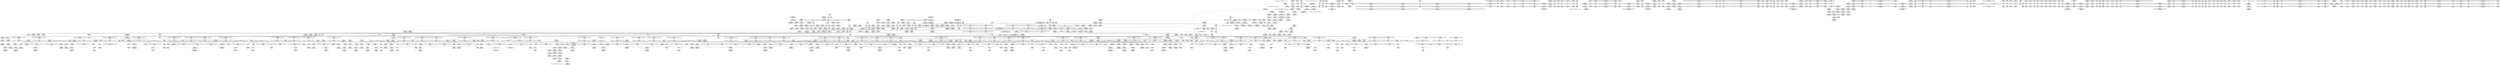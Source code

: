 digraph {
	CE0x49977e0 [shape=record,shape=Mrecord,label="{CE0x49977e0|GLOBAL:rcu_read_lock.__warned|Global_var:rcu_read_lock.__warned|*SummSource*}"]
	CE0x4986eb0 [shape=record,shape=Mrecord,label="{CE0x4986eb0|i64*_getelementptr_inbounds_(_4_x_i64_,_4_x_i64_*___llvm_gcov_ctr129,_i64_0,_i64_0)|*Constant*|*SummSink*}"]
	CE0x49bcbc0 [shape=record,shape=Mrecord,label="{CE0x49bcbc0|%struct.lockdep_map*_null|*Constant*|*SummSource*}"]
	CE0x494b070 [shape=record,shape=Mrecord,label="{CE0x494b070|i64*_getelementptr_inbounds_(_17_x_i64_,_17_x_i64_*___llvm_gcov_ctr156,_i64_0,_i64_15)|*Constant*|*SummSource*}"]
	CE0x4971680 [shape=record,shape=Mrecord,label="{CE0x4971680|_call_void_mcount()_#3|*SummSink*}"]
	CE0x49c5010 [shape=record,shape=Mrecord,label="{CE0x49c5010|rcu_read_unlock:tmp7|include/linux/rcupdate.h,933|*SummSink*}"]
	CE0x49722c0 [shape=record,shape=Mrecord,label="{CE0x49722c0|rcu_read_lock:tmp|*SummSource*}"]
	CE0x4943df0 [shape=record,shape=Mrecord,label="{CE0x4943df0|i32_4|*Constant*|*SummSource*}"]
	CE0x4956580 [shape=record,shape=Mrecord,label="{CE0x4956580|cred_sid:cred|Function::cred_sid&Arg::cred::|*SummSink*}"]
	CE0x49ca630 [shape=record,shape=Mrecord,label="{CE0x49ca630|rcu_read_lock:tmp22|include/linux/rcupdate.h,884}"]
	CE0x49fa380 [shape=record,shape=Mrecord,label="{CE0x49fa380|i64*_getelementptr_inbounds_(_4_x_i64_,_4_x_i64_*___llvm_gcov_ctr129,_i64_0,_i64_2)|*Constant*|*SummSink*}"]
	CE0x49bd560 [shape=record,shape=Mrecord,label="{CE0x49bd560|i64_0|*Constant*}"]
	CE0x4974670 [shape=record,shape=Mrecord,label="{CE0x4974670|i64_1|*Constant*}"]
	CE0x49781d0 [shape=record,shape=Mrecord,label="{CE0x49781d0|task_sid:tmp16|security/selinux/hooks.c,208}"]
	CE0x49d23d0 [shape=record,shape=Mrecord,label="{CE0x49d23d0|i64*_getelementptr_inbounds_(_4_x_i64_,_4_x_i64_*___llvm_gcov_ctr130,_i64_0,_i64_1)|*Constant*|*SummSource*}"]
	CE0x498ecf0 [shape=record,shape=Mrecord,label="{CE0x498ecf0|task_sid:tmp2}"]
	CE0x49197d0 [shape=record,shape=Mrecord,label="{CE0x49197d0|i64_1|*Constant*}"]
	CE0x49f4a20 [shape=record,shape=Mrecord,label="{CE0x49f4a20|rcu_lock_release:tmp6|*SummSource*}"]
	CE0x4a3a7f0 [shape=record,shape=Mrecord,label="{CE0x4a3a7f0|__preempt_count_sub:sub|./arch/x86/include/asm/preempt.h,77|*SummSink*}"]
	CE0x49d8630 [shape=record,shape=Mrecord,label="{CE0x49d8630|__preempt_count_sub:sub|./arch/x86/include/asm/preempt.h,77|*SummSource*}"]
	CE0x492e600 [shape=record,shape=Mrecord,label="{CE0x492e600|selinux_syslog:tmp2|security/selinux/hooks.c,2056|*SummSink*}"]
	CE0x49f1620 [shape=record,shape=Mrecord,label="{CE0x49f1620|i64*_getelementptr_inbounds_(_4_x_i64_,_4_x_i64_*___llvm_gcov_ctr130,_i64_0,_i64_2)|*Constant*|*SummSource*}"]
	CE0x497a680 [shape=record,shape=Mrecord,label="{CE0x497a680|task_sid:do.end|*SummSink*}"]
	CE0x49e4110 [shape=record,shape=Mrecord,label="{CE0x49e4110|_call_void___rcu_read_unlock()_#10,_!dbg_!27734|include/linux/rcupdate.h,937|*SummSource*}"]
	CE0x4981c40 [shape=record,shape=Mrecord,label="{CE0x4981c40|task_sid:tmp23|security/selinux/hooks.c,208}"]
	CE0x49d3890 [shape=record,shape=Mrecord,label="{CE0x49d3890|rcu_read_unlock:call|include/linux/rcupdate.h,933|*SummSource*}"]
	CE0x49cb070 [shape=record,shape=Mrecord,label="{CE0x49cb070|cred_sid:bb|*SummSource*}"]
	CE0x4953c20 [shape=record,shape=Mrecord,label="{CE0x4953c20|i64*_getelementptr_inbounds_(_13_x_i64_,_13_x_i64_*___llvm_gcov_ctr126,_i64_0,_i64_11)|*Constant*|*SummSink*}"]
	CE0x49c63f0 [shape=record,shape=Mrecord,label="{CE0x49c63f0|GLOBAL:lockdep_rcu_suspicious|*Constant*}"]
	CE0x4a03ae0 [shape=record,shape=Mrecord,label="{CE0x4a03ae0|__preempt_count_sub:tmp5|./arch/x86/include/asm/preempt.h,77}"]
	CE0x494f580 [shape=record,shape=Mrecord,label="{CE0x494f580|_call_void___llvm_gcov_indirect_counter_increment(i32*___llvm_gcov_global_state_pred158,_i64**_getelementptr_inbounds_(_4_x_i64*_,_4_x_i64*_*___llvm_gcda_edge_table157,_i64_0,_i64_3)),_!dbg_!27720|security/selinux/hooks.c,2063|*SummSource*}"]
	CE0x4a0c090 [shape=record,shape=Mrecord,label="{CE0x4a0c090|__preempt_count_sub:val|Function::__preempt_count_sub&Arg::val::|*SummSink*}"]
	CE0x498df60 [shape=record,shape=Mrecord,label="{CE0x498df60|i8*_getelementptr_inbounds_(_25_x_i8_,_25_x_i8_*_.str3,_i32_0,_i32_0)|*Constant*|*SummSource*}"]
	CE0x4929d90 [shape=record,shape=Mrecord,label="{CE0x4929d90|task_sid:if.end|*SummSource*}"]
	CE0x497e290 [shape=record,shape=Mrecord,label="{CE0x497e290|rcu_read_lock:tmp3|*SummSink*}"]
	CE0x494fcb0 [shape=record,shape=Mrecord,label="{CE0x494fcb0|__llvm_gcov_indirect_counter_increment:tmp1}"]
	CE0x49cd060 [shape=record,shape=Mrecord,label="{CE0x49cd060|i64*_getelementptr_inbounds_(_4_x_i64_,_4_x_i64_*___llvm_gcov_ctr128,_i64_0,_i64_3)|*Constant*}"]
	CE0x49d5f00 [shape=record,shape=Mrecord,label="{CE0x49d5f00|rcu_read_unlock:land.lhs.true|*SummSource*}"]
	CE0x4a08d90 [shape=record,shape=Mrecord,label="{CE0x4a08d90|rcu_lock_release:tmp5|include/linux/rcupdate.h,423|*SummSink*}"]
	CE0x492c1e0 [shape=record,shape=Mrecord,label="{CE0x492c1e0|__llvm_gcov_indirect_counter_increment:exit|*SummSink*}"]
	CE0x4a518a0 [shape=record,shape=Mrecord,label="{CE0x4a518a0|__preempt_count_sub:do.end|*SummSink*}"]
	CE0x4991840 [shape=record,shape=Mrecord,label="{CE0x4991840|avc_has_perm:requested|Function::avc_has_perm&Arg::requested::|*SummSink*}"]
	CE0x49c4ee0 [shape=record,shape=Mrecord,label="{CE0x49c4ee0|rcu_read_unlock:tmp7|include/linux/rcupdate.h,933|*SummSource*}"]
	CE0x49d68d0 [shape=record,shape=Mrecord,label="{CE0x49d68d0|rcu_lock_acquire:tmp5|include/linux/rcupdate.h,418|*SummSink*}"]
	CE0x498c470 [shape=record,shape=Mrecord,label="{CE0x498c470|i8*_getelementptr_inbounds_(_41_x_i8_,_41_x_i8_*_.str44,_i32_0,_i32_0)|*Constant*|*SummSource*}"]
	CE0x49f7c60 [shape=record,shape=Mrecord,label="{CE0x49f7c60|rcu_lock_acquire:tmp7|*SummSource*}"]
	CE0x49ddcf0 [shape=record,shape=Mrecord,label="{CE0x49ddcf0|i8*_getelementptr_inbounds_(_44_x_i8_,_44_x_i8_*_.str47,_i32_0,_i32_0)|*Constant*}"]
	CE0x49dd0f0 [shape=record,shape=Mrecord,label="{CE0x49dd0f0|rcu_read_unlock:tmp16|include/linux/rcupdate.h,933|*SummSource*}"]
	CE0x497e6d0 [shape=record,shape=Mrecord,label="{CE0x497e6d0|_call_void_rcu_read_lock()_#10,_!dbg_!27712|security/selinux/hooks.c,207|*SummSink*}"]
	CE0x495af30 [shape=record,shape=Mrecord,label="{CE0x495af30|__llvm_gcov_indirect_counter_increment:counters|Function::__llvm_gcov_indirect_counter_increment&Arg::counters::|*SummSink*}"]
	CE0x4954890 [shape=record,shape=Mrecord,label="{CE0x4954890|i64*_getelementptr_inbounds_(_13_x_i64_,_13_x_i64_*___llvm_gcov_ctr126,_i64_0,_i64_12)|*Constant*}"]
	CE0x4a0cfb0 [shape=record,shape=Mrecord,label="{CE0x4a0cfb0|_call_void_mcount()_#3|*SummSink*}"]
	CE0x4939a30 [shape=record,shape=Mrecord,label="{CE0x4939a30|task_sid:tmp17|security/selinux/hooks.c,208|*SummSink*}"]
	CE0x494c600 [shape=record,shape=Mrecord,label="{CE0x494c600|COLLAPSED:_CMRE:_elem_0::|security/selinux/hooks.c,196}"]
	CE0x4951a20 [shape=record,shape=Mrecord,label="{CE0x4951a20|%struct.lockdep_map*_null|*Constant*|*SummSink*}"]
	CE0x49c2680 [shape=record,shape=Mrecord,label="{CE0x49c2680|rcu_read_lock:tmp12|include/linux/rcupdate.h,882|*SummSink*}"]
	CE0x4983790 [shape=record,shape=Mrecord,label="{CE0x4983790|i64*_getelementptr_inbounds_(_4_x_i64_,_4_x_i64_*___llvm_gcov_ctr129,_i64_0,_i64_1)|*Constant*|*SummSource*}"]
	CE0x499a980 [shape=record,shape=Mrecord,label="{CE0x499a980|i32_77|*Constant*}"]
	CE0x494c7b0 [shape=record,shape=Mrecord,label="{CE0x494c7b0|task_sid:if.then}"]
	CE0x49c3840 [shape=record,shape=Mrecord,label="{CE0x49c3840|rcu_read_unlock:call3|include/linux/rcupdate.h,933}"]
	CE0x49d4200 [shape=record,shape=Mrecord,label="{CE0x49d4200|rcu_lock_acquire:tmp2|*SummSource*}"]
	CE0x4926fc0 [shape=record,shape=Mrecord,label="{CE0x4926fc0|selinux_syslog:entry|*SummSink*}"]
	CE0x4972660 [shape=record,shape=Mrecord,label="{CE0x4972660|i32_77|*Constant*|*SummSink*}"]
	CE0x4a09c40 [shape=record,shape=Mrecord,label="{CE0x4a09c40|rcu_lock_acquire:tmp4|include/linux/rcupdate.h,418}"]
	CE0x497f6f0 [shape=record,shape=Mrecord,label="{CE0x497f6f0|rcu_read_lock:tmp9|include/linux/rcupdate.h,882|*SummSink*}"]
	CE0x492c250 [shape=record,shape=Mrecord,label="{CE0x492c250|__llvm_gcov_indirect_counter_increment:bb4}"]
	CE0x4994c30 [shape=record,shape=Mrecord,label="{CE0x4994c30|cred_sid:tmp2}"]
	CE0x49f2630 [shape=record,shape=Mrecord,label="{CE0x49f2630|rcu_lock_acquire:tmp}"]
	CE0x499d910 [shape=record,shape=Mrecord,label="{CE0x499d910|rcu_read_unlock:entry|*SummSource*}"]
	CE0x4947040 [shape=record,shape=Mrecord,label="{CE0x4947040|i64*_getelementptr_inbounds_(_17_x_i64_,_17_x_i64_*___llvm_gcov_ctr156,_i64_0,_i64_13)|*Constant*|*SummSource*}"]
	CE0x49352a0 [shape=record,shape=Mrecord,label="{CE0x49352a0|i16_3|*Constant*|*SummSource*}"]
	CE0x492a610 [shape=record,shape=Mrecord,label="{CE0x492a610|rcu_read_lock:land.lhs.true}"]
	CE0x49d9690 [shape=record,shape=Mrecord,label="{CE0x49d9690|rcu_read_unlock:land.lhs.true2|*SummSource*}"]
	CE0x4997ad0 [shape=record,shape=Mrecord,label="{CE0x4997ad0|task_sid:tmp5|security/selinux/hooks.c,208}"]
	"CONST[source:0(mediator),value:2(dynamic)][purpose:{object}][SnkIdx:2]"
	CE0x49da9f0 [shape=record,shape=Mrecord,label="{CE0x49da9f0|_call_void_asm_sideeffect_,_memory_,_dirflag_,_fpsr_,_flags_()_#3,_!dbg_!27711,_!srcloc_!27714|include/linux/rcupdate.h,244|*SummSource*}"]
	CE0x49ecea0 [shape=record,shape=Mrecord,label="{CE0x49ecea0|GLOBAL:lock_acquire|*Constant*|*SummSource*}"]
	CE0x4a39bd0 [shape=record,shape=Mrecord,label="{CE0x4a39bd0|i64*_getelementptr_inbounds_(_4_x_i64_,_4_x_i64_*___llvm_gcov_ctr134,_i64_0,_i64_0)|*Constant*}"]
	CE0x49c7fe0 [shape=record,shape=Mrecord,label="{CE0x49c7fe0|rcu_read_lock:tmp18|include/linux/rcupdate.h,882}"]
	CE0x4939530 [shape=record,shape=Mrecord,label="{CE0x4939530|rcu_read_unlock:tmp1|*SummSink*}"]
	CE0x4924470 [shape=record,shape=Mrecord,label="{CE0x4924470|selinux_syslog:sw.default}"]
	CE0x499b220 [shape=record,shape=Mrecord,label="{CE0x499b220|task_sid:if.end}"]
	CE0x49baed0 [shape=record,shape=Mrecord,label="{CE0x49baed0|i64_2|*Constant*}"]
	CE0x4954d30 [shape=record,shape=Mrecord,label="{CE0x4954d30|i64*_getelementptr_inbounds_(_13_x_i64_,_13_x_i64_*___llvm_gcov_ctr126,_i64_0,_i64_12)|*Constant*|*SummSink*}"]
	CE0x49c9660 [shape=record,shape=Mrecord,label="{CE0x49c9660|rcu_read_lock:tmp20|include/linux/rcupdate.h,882}"]
	CE0x4953e80 [shape=record,shape=Mrecord,label="{CE0x4953e80|task_sid:tmp26|security/selinux/hooks.c,208}"]
	CE0x4a39cd0 [shape=record,shape=Mrecord,label="{CE0x4a39cd0|i64*_getelementptr_inbounds_(_4_x_i64_,_4_x_i64_*___llvm_gcov_ctr129,_i64_0,_i64_1)|*Constant*}"]
	CE0x494ae00 [shape=record,shape=Mrecord,label="{CE0x494ae00|i64*_getelementptr_inbounds_(_17_x_i64_,_17_x_i64_*___llvm_gcov_ctr156,_i64_0,_i64_15)|*Constant*}"]
	CE0x49e2bf0 [shape=record,shape=Mrecord,label="{CE0x49e2bf0|_call_void_rcu_lock_release(%struct.lockdep_map*_rcu_lock_map)_#10,_!dbg_!27733|include/linux/rcupdate.h,935|*SummSink*}"]
	CE0x4922e70 [shape=record,shape=Mrecord,label="{CE0x4922e70|i64*_getelementptr_inbounds_(_17_x_i64_,_17_x_i64_*___llvm_gcov_ctr156,_i64_0,_i64_12)|*Constant*}"]
	CE0x4a066b0 [shape=record,shape=Mrecord,label="{CE0x4a066b0|__rcu_read_lock:bb|*SummSource*}"]
	CE0x4982090 [shape=record,shape=Mrecord,label="{CE0x4982090|_call_void_rcu_read_unlock()_#10,_!dbg_!27748|security/selinux/hooks.c,209|*SummSink*}"]
	CE0x498d240 [shape=record,shape=Mrecord,label="{CE0x498d240|task_sid:tmp21|security/selinux/hooks.c,208}"]
	CE0x494b1e0 [shape=record,shape=Mrecord,label="{CE0x494b1e0|i64*_getelementptr_inbounds_(_17_x_i64_,_17_x_i64_*___llvm_gcov_ctr156,_i64_0,_i64_15)|*Constant*|*SummSink*}"]
	CE0x5c40710 [shape=record,shape=Mrecord,label="{CE0x5c40710|__llvm_gcov_indirect_counter_increment:predecessor|Function::__llvm_gcov_indirect_counter_increment&Arg::predecessor::}"]
	CE0x4a0ac30 [shape=record,shape=Mrecord,label="{CE0x4a0ac30|__rcu_read_unlock:bb}"]
	CE0x4a35600 [shape=record,shape=Mrecord,label="{CE0x4a35600|__rcu_read_unlock:tmp3|*SummSource*}"]
	CE0x492b7a0 [shape=record,shape=Mrecord,label="{CE0x492b7a0|task_sid:tobool|security/selinux/hooks.c,208}"]
	CE0x492a7a0 [shape=record,shape=Mrecord,label="{CE0x492a7a0|__llvm_gcov_indirect_counter_increment:pred}"]
	CE0x49e5630 [shape=record,shape=Mrecord,label="{CE0x49e5630|__rcu_read_lock:do.end|*SummSink*}"]
	CE0x49bdf70 [shape=record,shape=Mrecord,label="{CE0x49bdf70|rcu_lock_acquire:map|Function::rcu_lock_acquire&Arg::map::}"]
	CE0x497be30 [shape=record,shape=Mrecord,label="{CE0x497be30|i64*_getelementptr_inbounds_(_2_x_i64_,_2_x_i64_*___llvm_gcov_ctr98,_i64_0,_i64_0)|*Constant*|*SummSource*}"]
	CE0x499eea0 [shape=record,shape=Mrecord,label="{CE0x499eea0|_call_void_lockdep_rcu_suspicious(i8*_getelementptr_inbounds_(_25_x_i8_,_25_x_i8_*_.str3,_i32_0,_i32_0),_i32_208,_i8*_getelementptr_inbounds_(_41_x_i8_,_41_x_i8_*_.str44,_i32_0,_i32_0))_#10,_!dbg_!27732|security/selinux/hooks.c,208|*SummSink*}"]
	CE0x4a35080 [shape=record,shape=Mrecord,label="{CE0x4a35080|i64*_getelementptr_inbounds_(_4_x_i64_,_4_x_i64_*___llvm_gcov_ctr134,_i64_0,_i64_3)|*Constant*}"]
	CE0x4a0cb20 [shape=record,shape=Mrecord,label="{CE0x4a0cb20|i64*_getelementptr_inbounds_(_4_x_i64_,_4_x_i64_*___llvm_gcov_ctr133,_i64_0,_i64_2)|*Constant*|*SummSink*}"]
	CE0x49d1710 [shape=record,shape=Mrecord,label="{CE0x49d1710|rcu_read_unlock:tobool|include/linux/rcupdate.h,933}"]
	CE0x4973710 [shape=record,shape=Mrecord,label="{CE0x4973710|task_sid:tmp13|security/selinux/hooks.c,208}"]
	CE0x49916d0 [shape=record,shape=Mrecord,label="{CE0x49916d0|avc_has_perm:requested|Function::avc_has_perm&Arg::requested::|*SummSource*}"]
	CE0x4997960 [shape=record,shape=Mrecord,label="{CE0x4997960|GLOBAL:rcu_read_lock.__warned|Global_var:rcu_read_lock.__warned|*SummSink*}"]
	CE0x49f0560 [shape=record,shape=Mrecord,label="{CE0x49f0560|__preempt_count_add:tmp7|./arch/x86/include/asm/preempt.h,73}"]
	CE0x49ec1e0 [shape=record,shape=Mrecord,label="{CE0x49ec1e0|i64*_getelementptr_inbounds_(_4_x_i64_,_4_x_i64_*___llvm_gcov_ctr128,_i64_0,_i64_1)|*Constant*|*SummSink*}"]
	CE0x49457d0 [shape=record,shape=Mrecord,label="{CE0x49457d0|get_current:entry|*SummSource*}"]
	CE0x4918de0 [shape=record,shape=Mrecord,label="{CE0x4918de0|selinux_syslog:tmp|*SummSource*}"]
	CE0x4a33630 [shape=record,shape=Mrecord,label="{CE0x4a33630|__preempt_count_sub:tmp5|./arch/x86/include/asm/preempt.h,77|*SummSource*}"]
	CE0x4a0cd20 [shape=record,shape=Mrecord,label="{CE0x4a0cd20|rcu_lock_release:tmp4|include/linux/rcupdate.h,423}"]
	CE0x4997ba0 [shape=record,shape=Mrecord,label="{CE0x4997ba0|task_sid:tmp5|security/selinux/hooks.c,208|*SummSource*}"]
	CE0x49413d0 [shape=record,shape=Mrecord,label="{CE0x49413d0|__llvm_gcov_indirect_counter_increment:tmp3|*SummSink*}"]
	CE0x4945600 [shape=record,shape=Mrecord,label="{CE0x4945600|avc_has_perm:tsid|Function::avc_has_perm&Arg::tsid::|*SummSource*}"]
	CE0x4971c50 [shape=record,shape=Mrecord,label="{CE0x4971c50|GLOBAL:task_sid.__warned|Global_var:task_sid.__warned|*SummSink*}"]
	CE0x497a5e0 [shape=record,shape=Mrecord,label="{CE0x497a5e0|task_sid:do.end|*SummSource*}"]
	"CONST[source:0(mediator),value:0(static)][purpose:{operation}][SrcIdx:12]"
	CE0x49c99c0 [shape=record,shape=Mrecord,label="{CE0x49c99c0|rcu_read_lock:tmp20|include/linux/rcupdate.h,882|*SummSink*}"]
	CE0x4937fb0 [shape=record,shape=Mrecord,label="{CE0x4937fb0|rcu_read_lock:tmp3}"]
	CE0x4a09060 [shape=record,shape=Mrecord,label="{CE0x4a09060|i64*_getelementptr_inbounds_(_4_x_i64_,_4_x_i64_*___llvm_gcov_ctr128,_i64_0,_i64_0)|*Constant*|*SummSource*}"]
	CE0x4a09d20 [shape=record,shape=Mrecord,label="{CE0x4a09d20|rcu_lock_acquire:tmp4|include/linux/rcupdate.h,418|*SummSink*}"]
	CE0x493a7c0 [shape=record,shape=Mrecord,label="{CE0x493a7c0|task_sid:tmp18|security/selinux/hooks.c,208|*SummSink*}"]
	CE0x4995b20 [shape=record,shape=Mrecord,label="{CE0x4995b20|cred_sid:tmp4|*LoadInst*|security/selinux/hooks.c,196|*SummSource*}"]
	CE0x4923550 [shape=record,shape=Mrecord,label="{CE0x4923550|i32_2|*Constant*}"]
	CE0x4981150 [shape=record,shape=Mrecord,label="{CE0x4981150|task_sid:do.body|*SummSource*}"]
	CE0x49378a0 [shape=record,shape=Mrecord,label="{CE0x49378a0|task_sid:tobool1|security/selinux/hooks.c,208|*SummSink*}"]
	CE0x4975560 [shape=record,shape=Mrecord,label="{CE0x4975560|rcu_read_lock:do.end}"]
	CE0x4932330 [shape=record,shape=Mrecord,label="{CE0x4932330|i32_(i32,_i32,_i16,_i32,_%struct.common_audit_data*)*_bitcast_(i32_(i32,_i32,_i16,_i32,_%struct.common_audit_data.495*)*_avc_has_perm_to_i32_(i32,_i32,_i16,_i32,_%struct.common_audit_data*)*)|*Constant*|*SummSink*}"]
	CE0x4956d70 [shape=record,shape=Mrecord,label="{CE0x4956d70|GLOBAL:rcu_lock_acquire|*Constant*|*SummSink*}"]
	CE0x4989ee0 [shape=record,shape=Mrecord,label="{CE0x4989ee0|i32_1|*Constant*}"]
	CE0x49cb360 [shape=record,shape=Mrecord,label="{CE0x49cb360|i64*_getelementptr_inbounds_(_2_x_i64_,_2_x_i64_*___llvm_gcov_ctr131,_i64_0,_i64_0)|*Constant*}"]
	CE0x4970ae0 [shape=record,shape=Mrecord,label="{CE0x4970ae0|task_has_system:tmp1}"]
	CE0x4a3ab60 [shape=record,shape=Mrecord,label="{CE0x4a3ab60|_call_void_mcount()_#3}"]
	CE0x4989520 [shape=record,shape=Mrecord,label="{CE0x4989520|GLOBAL:rcu_read_unlock|*Constant*}"]
	CE0x493a070 [shape=record,shape=Mrecord,label="{CE0x493a070|task_sid:tmp18|security/selinux/hooks.c,208}"]
	CE0x49ccbe0 [shape=record,shape=Mrecord,label="{CE0x49ccbe0|rcu_read_unlock:tmp14|include/linux/rcupdate.h,933|*SummSource*}"]
	CE0x492e100 [shape=record,shape=Mrecord,label="{CE0x492e100|get_current:tmp4|./arch/x86/include/asm/current.h,14|*SummSource*}"]
	CE0x498d2b0 [shape=record,shape=Mrecord,label="{CE0x498d2b0|task_sid:tmp20|security/selinux/hooks.c,208|*SummSource*}"]
	CE0x49dd980 [shape=record,shape=Mrecord,label="{CE0x49dd980|i64*_getelementptr_inbounds_(_11_x_i64_,_11_x_i64_*___llvm_gcov_ctr132,_i64_0,_i64_8)|*Constant*|*SummSink*}"]
	CE0x4a39830 [shape=record,shape=Mrecord,label="{CE0x4a39830|__preempt_count_sub:tmp2|*SummSource*}"]
	CE0x4956080 [shape=record,shape=Mrecord,label="{CE0x4956080|cred_sid:entry|*SummSource*}"]
	CE0x49c44c0 [shape=record,shape=Mrecord,label="{CE0x49c44c0|rcu_read_lock:tmp15|include/linux/rcupdate.h,882}"]
	CE0x498c9c0 [shape=record,shape=Mrecord,label="{CE0x498c9c0|i64*_getelementptr_inbounds_(_13_x_i64_,_13_x_i64_*___llvm_gcov_ctr126,_i64_0,_i64_9)|*Constant*}"]
	CE0x5c406a0 [shape=record,shape=Mrecord,label="{CE0x5c406a0|_call_void___llvm_gcov_indirect_counter_increment(i32*___llvm_gcov_global_state_pred158,_i64**_getelementptr_inbounds_(_4_x_i64*_,_4_x_i64*_*___llvm_gcda_edge_table157,_i64_0,_i64_1)),_!dbg_!27713|security/selinux/hooks.c,2056|*SummSource*}"]
	CE0x4937070 [shape=record,shape=Mrecord,label="{CE0x4937070|GLOBAL:__llvm_gcov_ctr126|Global_var:__llvm_gcov_ctr126|*SummSink*}"]
	CE0x493e530 [shape=record,shape=Mrecord,label="{CE0x493e530|selinux_syslog:tmp7|security/selinux/hooks.c,2063|*SummSource*}"]
	CE0x494bda0 [shape=record,shape=Mrecord,label="{CE0x494bda0|task_sid:tobool4|security/selinux/hooks.c,208}"]
	CE0x49303c0 [shape=record,shape=Mrecord,label="{CE0x49303c0|get_current:tmp1|*SummSink*}"]
	CE0x492fe80 [shape=record,shape=Mrecord,label="{CE0x492fe80|i32_6|*Constant*}"]
	CE0x49426e0 [shape=record,shape=Mrecord,label="{CE0x49426e0|_call_void___llvm_gcov_indirect_counter_increment(i32*___llvm_gcov_global_state_pred158,_i64**_getelementptr_inbounds_(_4_x_i64*_,_4_x_i64*_*___llvm_gcda_edge_table157,_i64_0,_i64_2)),_!dbg_!27718|security/selinux/hooks.c,2062|*SummSource*}"]
	CE0x4937540 [shape=record,shape=Mrecord,label="{CE0x4937540|COLLAPSED:_GCMRE___llvm_gcov_ctr131_internal_global_2_x_i64_zeroinitializer:_elem_0:default:}"]
	CE0x4956510 [shape=record,shape=Mrecord,label="{CE0x4956510|cred_sid:cred|Function::cred_sid&Arg::cred::|*SummSource*}"]
	CE0x49ca0d0 [shape=record,shape=Mrecord,label="{CE0x49ca0d0|rcu_read_lock:tmp21|include/linux/rcupdate.h,884|*SummSource*}"]
	CE0x4978810 [shape=record,shape=Mrecord,label="{CE0x4978810|task_sid:tmp16|security/selinux/hooks.c,208|*SummSource*}"]
	CE0x49e5440 [shape=record,shape=Mrecord,label="{CE0x49e5440|__rcu_read_lock:do.end}"]
	CE0x49e4930 [shape=record,shape=Mrecord,label="{CE0x49e4930|__rcu_read_unlock:entry|*SummSource*}"]
	CE0x49cfc10 [shape=record,shape=Mrecord,label="{CE0x49cfc10|_call_void_mcount()_#3|*SummSink*}"]
	CE0x4943640 [shape=record,shape=Mrecord,label="{CE0x4943640|task_has_system:perms|Function::task_has_system&Arg::perms::|*SummSink*}"]
	CE0x49906a0 [shape=record,shape=Mrecord,label="{CE0x49906a0|rcu_read_lock:do.body|*SummSource*}"]
	CE0x493eed0 [shape=record,shape=Mrecord,label="{CE0x493eed0|i32_(i32,_i32,_i16,_i32,_%struct.common_audit_data*)*_bitcast_(i32_(i32,_i32,_i16,_i32,_%struct.common_audit_data.495*)*_avc_has_perm_to_i32_(i32,_i32,_i16,_i32,_%struct.common_audit_data*)*)|*Constant*}"]
	CE0x49d6370 [shape=record,shape=Mrecord,label="{CE0x49d6370|_call_void___preempt_count_sub(i32_1)_#10,_!dbg_!27715|include/linux/rcupdate.h,244}"]
	CE0x49da6b0 [shape=record,shape=Mrecord,label="{CE0x49da6b0|rcu_read_unlock:if.end|*SummSink*}"]
	CE0x499e4c0 [shape=record,shape=Mrecord,label="{CE0x499e4c0|get_current:tmp1}"]
	CE0x4980160 [shape=record,shape=Mrecord,label="{CE0x4980160|rcu_read_lock:tmp11|include/linux/rcupdate.h,882|*SummSink*}"]
	CE0x4922c30 [shape=record,shape=Mrecord,label="{CE0x4922c30|i32_6|*Constant*|*SummSource*}"]
	CE0x497d210 [shape=record,shape=Mrecord,label="{CE0x497d210|rcu_read_lock:if.then|*SummSource*}"]
	CE0x4994440 [shape=record,shape=Mrecord,label="{CE0x4994440|i64*_getelementptr_inbounds_(_11_x_i64_,_11_x_i64_*___llvm_gcov_ctr127,_i64_0,_i64_1)|*Constant*|*SummSink*}"]
	CE0x492a280 [shape=record,shape=Mrecord,label="{CE0x492a280|selinux_syslog:entry|*SummSource*}"]
	CE0x49e5340 [shape=record,shape=Mrecord,label="{CE0x49e5340|_ret_void,_!dbg_!27717|include/linux/rcupdate.h,245|*SummSink*}"]
	CE0x4a09f20 [shape=record,shape=Mrecord,label="{CE0x4a09f20|__rcu_read_unlock:tmp1}"]
	CE0x4996de0 [shape=record,shape=Mrecord,label="{CE0x4996de0|i64*_getelementptr_inbounds_(_2_x_i64_,_2_x_i64_*___llvm_gcov_ctr131,_i64_0,_i64_1)|*Constant*}"]
	CE0x4978910 [shape=record,shape=Mrecord,label="{CE0x4978910|i64*_getelementptr_inbounds_(_13_x_i64_,_13_x_i64_*___llvm_gcov_ctr126,_i64_0,_i64_8)|*Constant*}"]
	CE0x498aa70 [shape=record,shape=Mrecord,label="{CE0x498aa70|i64_ptrtoint_(i8*_blockaddress(_rcu_lock_release,_%__here)_to_i64)|*Constant*|*SummSource*}"]
	CE0x49792f0 [shape=record,shape=Mrecord,label="{CE0x49792f0|rcu_read_lock:land.lhs.true|*SummSink*}"]
	CE0x498ea10 [shape=record,shape=Mrecord,label="{CE0x498ea10|GLOBAL:__rcu_read_lock|*Constant*}"]
	CE0x4990fb0 [shape=record,shape=Mrecord,label="{CE0x4990fb0|i16_3|*Constant*|*SummSink*}"]
	CE0x4973ff0 [shape=record,shape=Mrecord,label="{CE0x4973ff0|cred_sid:tmp5|security/selinux/hooks.c,196|*SummSource*}"]
	CE0x491c710 [shape=record,shape=Mrecord,label="{CE0x491c710|__llvm_gcov_indirect_counter_increment:entry|*SummSink*}"]
	CE0x49daa60 [shape=record,shape=Mrecord,label="{CE0x49daa60|_call_void_asm_sideeffect_,_memory_,_dirflag_,_fpsr_,_flags_()_#3,_!dbg_!27711,_!srcloc_!27714|include/linux/rcupdate.h,244|*SummSink*}"]
	CE0x493da70 [shape=record,shape=Mrecord,label="{CE0x493da70|_ret_i32_%retval.0,_!dbg_!27728|security/selinux/avc.c,775}"]
	CE0x49c5fd0 [shape=record,shape=Mrecord,label="{CE0x49c5fd0|i8*_getelementptr_inbounds_(_25_x_i8_,_25_x_i8_*_.str45,_i32_0,_i32_0)|*Constant*|*SummSink*}"]
	CE0x49dac00 [shape=record,shape=Mrecord,label="{CE0x49dac00|rcu_read_unlock:tmp8|include/linux/rcupdate.h,933}"]
	CE0x4955480 [shape=record,shape=Mrecord,label="{CE0x4955480|task_sid:tmp27|security/selinux/hooks.c,208|*SummSink*}"]
	CE0x492c9b0 [shape=record,shape=Mrecord,label="{CE0x492c9b0|__llvm_gcov_indirect_counter_increment:tmp}"]
	CE0x499ee30 [shape=record,shape=Mrecord,label="{CE0x499ee30|_call_void_lockdep_rcu_suspicious(i8*_getelementptr_inbounds_(_25_x_i8_,_25_x_i8_*_.str3,_i32_0,_i32_0),_i32_208,_i8*_getelementptr_inbounds_(_41_x_i8_,_41_x_i8_*_.str44,_i32_0,_i32_0))_#10,_!dbg_!27732|security/selinux/hooks.c,208|*SummSource*}"]
	CE0x492b150 [shape=record,shape=Mrecord,label="{CE0x492b150|i64_1|*Constant*|*SummSink*}"]
	CE0x49d4270 [shape=record,shape=Mrecord,label="{CE0x49d4270|rcu_lock_acquire:tmp2|*SummSink*}"]
	CE0x494f430 [shape=record,shape=Mrecord,label="{CE0x494f430|selinux_syslog:call4|security/selinux/hooks.c,2062|*SummSink*}"]
	CE0x4a5af60 [shape=record,shape=Mrecord,label="{CE0x4a5af60|i64*_getelementptr_inbounds_(_4_x_i64_,_4_x_i64_*___llvm_gcov_ctr129,_i64_0,_i64_1)|*Constant*|*SummSink*}"]
	CE0x49c27f0 [shape=record,shape=Mrecord,label="{CE0x49c27f0|rcu_read_lock:call3|include/linux/rcupdate.h,882}"]
	CE0x49de1e0 [shape=record,shape=Mrecord,label="{CE0x49de1e0|i64*_getelementptr_inbounds_(_11_x_i64_,_11_x_i64_*___llvm_gcov_ctr132,_i64_0,_i64_9)|*Constant*}"]
	CE0x49cb930 [shape=record,shape=Mrecord,label="{CE0x49cb930|rcu_read_unlock:tmp15|include/linux/rcupdate.h,933|*SummSource*}"]
	CE0x49537f0 [shape=record,shape=Mrecord,label="{CE0x49537f0|task_sid:tmp25|security/selinux/hooks.c,208}"]
	CE0x49d32c0 [shape=record,shape=Mrecord,label="{CE0x49d32c0|_call_void_asm_addl_$1,_%gs:$0_,_*m,ri,*m,_dirflag_,_fpsr_,_flags_(i32*___preempt_count,_i32_%val,_i32*___preempt_count)_#3,_!dbg_!27714,_!srcloc_!27717|./arch/x86/include/asm/preempt.h,72|*SummSource*}"]
	CE0x4a367d0 [shape=record,shape=Mrecord,label="{CE0x4a367d0|__preempt_count_add:do.body|*SummSink*}"]
	CE0x49577b0 [shape=record,shape=Mrecord,label="{CE0x49577b0|rcu_read_lock:tmp6|include/linux/rcupdate.h,882|*SummSink*}"]
	CE0x49d5ad0 [shape=record,shape=Mrecord,label="{CE0x49d5ad0|_ret_void,_!dbg_!27719|./arch/x86/include/asm/preempt.h,73}"]
	CE0x49bff80 [shape=record,shape=Mrecord,label="{CE0x49bff80|i64_4|*Constant*}"]
	CE0x4952f10 [shape=record,shape=Mrecord,label="{CE0x4952f10|task_sid:tmp23|security/selinux/hooks.c,208|*SummSource*}"]
	CE0x49193e0 [shape=record,shape=Mrecord,label="{CE0x49193e0|i32_10|*Constant*|*SummSource*}"]
	CE0x49c70b0 [shape=record,shape=Mrecord,label="{CE0x49c70b0|i8*_getelementptr_inbounds_(_42_x_i8_,_42_x_i8_*_.str46,_i32_0,_i32_0)|*Constant*|*SummSink*}"]
	CE0x4a06bb0 [shape=record,shape=Mrecord,label="{CE0x4a06bb0|_call_void_mcount()_#3|*SummSource*}"]
	CE0x492a990 [shape=record,shape=Mrecord,label="{CE0x492a990|__llvm_gcov_indirect_counter_increment:pred|*SummSink*}"]
	CE0x49191d0 [shape=record,shape=Mrecord,label="{CE0x49191d0|i32_0|*Constant*}"]
	CE0x49d2560 [shape=record,shape=Mrecord,label="{CE0x49d2560|rcu_read_unlock:tmp3|*SummSource*}"]
	CE0x493b2d0 [shape=record,shape=Mrecord,label="{CE0x493b2d0|i64_2|*Constant*|*SummSink*}"]
	CE0x4993bd0 [shape=record,shape=Mrecord,label="{CE0x4993bd0|cred_sid:tmp3}"]
	CE0x49dd1d0 [shape=record,shape=Mrecord,label="{CE0x49dd1d0|rcu_read_unlock:tmp16|include/linux/rcupdate.h,933|*SummSink*}"]
	CE0x4a0d100 [shape=record,shape=Mrecord,label="{CE0x4a0d100|i64*_getelementptr_inbounds_(_4_x_i64_,_4_x_i64_*___llvm_gcov_ctr134,_i64_0,_i64_2)|*Constant*}"]
	CE0x497c8e0 [shape=record,shape=Mrecord,label="{CE0x497c8e0|rcu_read_lock:tmp1|*SummSource*}"]
	CE0x49bd7d0 [shape=record,shape=Mrecord,label="{CE0x49bd7d0|rcu_read_lock:tmp4|include/linux/rcupdate.h,882|*SummSink*}"]
	CE0x4979220 [shape=record,shape=Mrecord,label="{CE0x4979220|rcu_read_lock:land.lhs.true|*SummSource*}"]
	"CONST[source:1(input),value:2(dynamic)][purpose:{subject}][SrcIdx:14]"
	CE0x49e1c30 [shape=record,shape=Mrecord,label="{CE0x49e1c30|rcu_lock_acquire:tmp1|*SummSource*}"]
	CE0x49c5b00 [shape=record,shape=Mrecord,label="{CE0x49c5b00|i8*_getelementptr_inbounds_(_25_x_i8_,_25_x_i8_*_.str45,_i32_0,_i32_0)|*Constant*}"]
	CE0x493cfb0 [shape=record,shape=Mrecord,label="{CE0x493cfb0|selinux_syslog:tmp7|security/selinux/hooks.c,2063}"]
	CE0x49e0940 [shape=record,shape=Mrecord,label="{CE0x49e0940|_call_void_lockdep_rcu_suspicious(i8*_getelementptr_inbounds_(_25_x_i8_,_25_x_i8_*_.str45,_i32_0,_i32_0),_i32_934,_i8*_getelementptr_inbounds_(_44_x_i8_,_44_x_i8_*_.str47,_i32_0,_i32_0))_#10,_!dbg_!27726|include/linux/rcupdate.h,933|*SummSource*}"]
	CE0x49199e0 [shape=record,shape=Mrecord,label="{CE0x49199e0|GLOBAL:__llvm_gcov_global_state_pred158|Global_var:__llvm_gcov_global_state_pred158|*SummSource*}"]
	CE0x497c240 [shape=record,shape=Mrecord,label="{CE0x497c240|rcu_read_unlock:do.end|*SummSink*}"]
	CE0x49586e0 [shape=record,shape=Mrecord,label="{CE0x49586e0|__rcu_read_lock:tmp4|include/linux/rcupdate.h,239|*SummSink*}"]
	CE0x493edf0 [shape=record,shape=Mrecord,label="{CE0x493edf0|_ret_i32_%call7,_!dbg_!27749|security/selinux/hooks.c,210|*SummSink*}"]
	CE0x49bfae0 [shape=record,shape=Mrecord,label="{CE0x49bfae0|rcu_read_lock:tmp8|include/linux/rcupdate.h,882|*SummSink*}"]
	CE0x49e1250 [shape=record,shape=Mrecord,label="{CE0x49e1250|i32_934|*Constant*}"]
	CE0x49f4a90 [shape=record,shape=Mrecord,label="{CE0x49f4a90|rcu_lock_release:tmp6|*SummSink*}"]
	CE0x499e8f0 [shape=record,shape=Mrecord,label="{CE0x499e8f0|i8_1|*Constant*|*SummSink*}"]
	CE0x4921f40 [shape=record,shape=Mrecord,label="{CE0x4921f40|i32_8|*Constant*|*SummSource*}"]
	CE0x409bfe0 [shape=record,shape=Mrecord,label="{CE0x409bfe0|get_current:tmp3|*SummSink*}"]
	CE0x493af70 [shape=record,shape=Mrecord,label="{CE0x493af70|rcu_read_unlock:bb|*SummSource*}"]
	CE0x4a35f20 [shape=record,shape=Mrecord,label="{CE0x4a35f20|i64_1|*Constant*}"]
	CE0x495d300 [shape=record,shape=Mrecord,label="{CE0x495d300|__llvm_gcov_indirect_counter_increment:counters|Function::__llvm_gcov_indirect_counter_increment&Arg::counters::|*SummSource*}"]
	CE0x4a08360 [shape=record,shape=Mrecord,label="{CE0x4a08360|void_(i32*,_i32,_i32*)*_asm_addl_$1,_%gs:$0_,_*m,ri,*m,_dirflag_,_fpsr_,_flags_}"]
	CE0x49fde10 [shape=record,shape=Mrecord,label="{CE0x49fde10|__preempt_count_add:tmp5|./arch/x86/include/asm/preempt.h,72|*SummSource*}"]
	CE0x4a0bfa0 [shape=record,shape=Mrecord,label="{CE0x4a0bfa0|__preempt_count_sub:val|Function::__preempt_count_sub&Arg::val::|*SummSource*}"]
	CE0x49f8e00 [shape=record,shape=Mrecord,label="{CE0x49f8e00|rcu_lock_release:__here|*SummSource*}"]
	CE0x4976050 [shape=record,shape=Mrecord,label="{CE0x4976050|task_sid:bb|*SummSource*}"]
	CE0x497dd10 [shape=record,shape=Mrecord,label="{CE0x497dd10|_call_void_mcount()_#3}"]
	CE0x4a07b10 [shape=record,shape=Mrecord,label="{CE0x4a07b10|i64*_getelementptr_inbounds_(_4_x_i64_,_4_x_i64_*___llvm_gcov_ctr133,_i64_0,_i64_2)|*Constant*|*SummSource*}"]
	CE0x498fd40 [shape=record,shape=Mrecord,label="{CE0x498fd40|task_sid:tmp8|security/selinux/hooks.c,208|*SummSource*}"]
	CE0x4981860 [shape=record,shape=Mrecord,label="{CE0x4981860|COLLAPSED:_GCMRE___llvm_gcov_ctr128_internal_global_4_x_i64_zeroinitializer:_elem_0:default:}"]
	CE0x4975f30 [shape=record,shape=Mrecord,label="{CE0x4975f30|task_sid:bb}"]
	CE0x493d130 [shape=record,shape=Mrecord,label="{CE0x493d130|i64*_getelementptr_inbounds_(_17_x_i64_,_17_x_i64_*___llvm_gcov_ctr156,_i64_0,_i64_0)|*Constant*|*SummSource*}"]
	CE0x49e5cf0 [shape=record,shape=Mrecord,label="{CE0x49e5cf0|__preempt_count_add:do.end|*SummSource*}"]
	CE0x494a0e0 [shape=record,shape=Mrecord,label="{CE0x494a0e0|_call_void___llvm_gcov_indirect_counter_increment(i32*___llvm_gcov_global_state_pred158,_i64**_getelementptr_inbounds_(_4_x_i64*_,_4_x_i64*_*___llvm_gcda_edge_table157,_i64_0,_i64_3)),_!dbg_!27720|security/selinux/hooks.c,2063}"]
	CE0x49ce490 [shape=record,shape=Mrecord,label="{CE0x49ce490|__rcu_read_lock:tmp6|include/linux/rcupdate.h,240|*SummSink*}"]
	CE0x497df70 [shape=record,shape=Mrecord,label="{CE0x497df70|_call_void_mcount()_#3|*SummSource*}"]
	CE0x4997390 [shape=record,shape=Mrecord,label="{CE0x4997390|rcu_read_lock:tmp7|include/linux/rcupdate.h,882|*SummSink*}"]
	CE0x49cc5e0 [shape=record,shape=Mrecord,label="{CE0x49cc5e0|rcu_read_unlock:tmp13|include/linux/rcupdate.h,933|*SummSource*}"]
	CE0x4971140 [shape=record,shape=Mrecord,label="{CE0x4971140|get_current:tmp3}"]
	CE0x49f7d90 [shape=record,shape=Mrecord,label="{CE0x49f7d90|i8*_undef|*Constant*}"]
	CE0x4a11bb0 [shape=record,shape=Mrecord,label="{CE0x4a11bb0|__preempt_count_sub:tmp6|./arch/x86/include/asm/preempt.h,78}"]
	CE0x4a096f0 [shape=record,shape=Mrecord,label="{CE0x4a096f0|i64*_getelementptr_inbounds_(_4_x_i64_,_4_x_i64_*___llvm_gcov_ctr128,_i64_0,_i64_2)|*Constant*|*SummSink*}"]
	CE0x49e6f80 [shape=record,shape=Mrecord,label="{CE0x49e6f80|i64*_getelementptr_inbounds_(_4_x_i64_,_4_x_i64_*___llvm_gcov_ctr133,_i64_0,_i64_0)|*Constant*|*SummSource*}"]
	CE0x4937970 [shape=record,shape=Mrecord,label="{CE0x4937970|i64_4|*Constant*}"]
	CE0x497e580 [shape=record,shape=Mrecord,label="{CE0x497e580|_call_void_rcu_read_lock()_#10,_!dbg_!27712|security/selinux/hooks.c,207|*SummSource*}"]
	CE0x4a3b1f0 [shape=record,shape=Mrecord,label="{CE0x4a3b1f0|COLLAPSED:_GCMRE___llvm_gcov_ctr129_internal_global_4_x_i64_zeroinitializer:_elem_0:default:}"]
	CE0x492af10 [shape=record,shape=Mrecord,label="{CE0x492af10|_ret_void|*SummSource*}"]
	CE0x4932920 [shape=record,shape=Mrecord,label="{CE0x4932920|avc_has_perm:entry|*SummSink*}"]
	CE0x49f8000 [shape=record,shape=Mrecord,label="{CE0x49f8000|i8*_undef|*Constant*|*SummSource*}"]
	CE0x4925d30 [shape=record,shape=Mrecord,label="{CE0x4925d30|__llvm_gcov_indirect_counter_increment:tmp2|*SummSink*}"]
	CE0x4a0bbc0 [shape=record,shape=Mrecord,label="{CE0x4a0bbc0|__preempt_count_sub:entry|*SummSink*}"]
	CE0x4922270 [shape=record,shape=Mrecord,label="{CE0x4922270|i64*_getelementptr_inbounds_(_17_x_i64_,_17_x_i64_*___llvm_gcov_ctr156,_i64_0,_i64_0)|*Constant*|*SummSink*}"]
	CE0x4932730 [shape=record,shape=Mrecord,label="{CE0x4932730|avc_has_perm:entry|*SummSource*}"]
	CE0x497ffe0 [shape=record,shape=Mrecord,label="{CE0x497ffe0|rcu_read_lock:tmp11|include/linux/rcupdate.h,882|*SummSource*}"]
	CE0x495f630 [shape=record,shape=Mrecord,label="{CE0x495f630|__llvm_gcov_indirect_counter_increment:counters|Function::__llvm_gcov_indirect_counter_increment&Arg::counters::}"]
	CE0x4992410 [shape=record,shape=Mrecord,label="{CE0x4992410|task_has_system:call|security/selinux/hooks.c,1592|*SummSink*}"]
	CE0x4975b80 [shape=record,shape=Mrecord,label="{CE0x4975b80|task_sid:entry|*SummSource*}"]
	CE0x49c4350 [shape=record,shape=Mrecord,label="{CE0x49c4350|rcu_read_lock:tmp14|include/linux/rcupdate.h,882|*SummSink*}"]
	CE0x492cdc0 [shape=record,shape=Mrecord,label="{CE0x492cdc0|_call_void___llvm_gcov_indirect_counter_increment(i32*___llvm_gcov_global_state_pred158,_i64**_getelementptr_inbounds_(_4_x_i64*_,_4_x_i64*_*___llvm_gcda_edge_table157,_i64_0,_i64_1)),_!dbg_!27713|security/selinux/hooks.c,2056|*SummSink*}"]
	CE0x49fa040 [shape=record,shape=Mrecord,label="{CE0x49fa040|__rcu_read_unlock:tmp4|include/linux/rcupdate.h,244}"]
	CE0x494b330 [shape=record,shape=Mrecord,label="{CE0x494b330|rcu_read_lock:entry}"]
	CE0x497dc10 [shape=record,shape=Mrecord,label="{CE0x497dc10|i32_1|*Constant*}"]
	CE0x49e2d60 [shape=record,shape=Mrecord,label="{CE0x49e2d60|rcu_lock_release:entry}"]
	CE0x4945920 [shape=record,shape=Mrecord,label="{CE0x4945920|_ret_%struct.task_struct*_%tmp4,_!dbg_!27714|./arch/x86/include/asm/current.h,14|*SummSource*}"]
	CE0x49da5d0 [shape=record,shape=Mrecord,label="{CE0x49da5d0|rcu_read_unlock:if.end}"]
	CE0x4a098e0 [shape=record,shape=Mrecord,label="{CE0x4a098e0|i64*_getelementptr_inbounds_(_4_x_i64_,_4_x_i64_*___llvm_gcov_ctr134,_i64_0,_i64_1)|*Constant*|*SummSource*}"]
	CE0x49bb230 [shape=record,shape=Mrecord,label="{CE0x49bb230|rcu_lock_acquire:__here|*SummSink*}"]
	CE0x4993e90 [shape=record,shape=Mrecord,label="{CE0x4993e90|_call_void_mcount()_#3}"]
	CE0x49f1250 [shape=record,shape=Mrecord,label="{CE0x49f1250|__preempt_count_add:tmp7|./arch/x86/include/asm/preempt.h,73|*SummSink*}"]
	CE0x49c9410 [shape=record,shape=Mrecord,label="{CE0x49c9410|rcu_read_lock:tmp19|include/linux/rcupdate.h,882}"]
	CE0x49d9590 [shape=record,shape=Mrecord,label="{CE0x49d9590|rcu_read_unlock:land.lhs.true2}"]
	CE0x49572f0 [shape=record,shape=Mrecord,label="{CE0x49572f0|rcu_read_lock:tmp5|include/linux/rcupdate.h,882|*SummSink*}"]
	CE0x49d7f00 [shape=record,shape=Mrecord,label="{CE0x49d7f00|rcu_read_unlock:tmp11|include/linux/rcupdate.h,933|*SummSource*}"]
	CE0x49c36d0 [shape=record,shape=Mrecord,label="{CE0x49c36d0|rcu_read_unlock:tmp12|include/linux/rcupdate.h,933|*SummSink*}"]
	CE0x49fa0b0 [shape=record,shape=Mrecord,label="{CE0x49fa0b0|__rcu_read_unlock:tmp4|include/linux/rcupdate.h,244|*SummSource*}"]
	CE0x49d55d0 [shape=record,shape=Mrecord,label="{CE0x49d55d0|GLOBAL:__llvm_gcov_ctr132|Global_var:__llvm_gcov_ctr132|*SummSource*}"]
	CE0x49d5d30 [shape=record,shape=Mrecord,label="{CE0x49d5d30|rcu_read_unlock:do.body|*SummSource*}"]
	CE0x49f2800 [shape=record,shape=Mrecord,label="{CE0x49f2800|__rcu_read_lock:do.body|*SummSink*}"]
	CE0x4932b60 [shape=record,shape=Mrecord,label="{CE0x4932b60|selinux_syslog:tmp5|security/selinux/hooks.c,2062|*SummSource*}"]
	CE0x4941310 [shape=record,shape=Mrecord,label="{CE0x4941310|__llvm_gcov_indirect_counter_increment:tmp3|*SummSource*}"]
	CE0x4921910 [shape=record,shape=Mrecord,label="{CE0x4921910|i32_7|*Constant*|*SummSource*}"]
	CE0x49938d0 [shape=record,shape=Mrecord,label="{CE0x49938d0|task_sid:tmp1|*SummSource*}"]
	CE0x4944ad0 [shape=record,shape=Mrecord,label="{CE0x4944ad0|__llvm_gcov_indirect_counter_increment:tmp1|*SummSource*}"]
	CE0x49d3f80 [shape=record,shape=Mrecord,label="{CE0x49d3f80|i64*_getelementptr_inbounds_(_11_x_i64_,_11_x_i64_*___llvm_gcov_ctr132,_i64_0,_i64_0)|*Constant*|*SummSource*}"]
	CE0x497dfe0 [shape=record,shape=Mrecord,label="{CE0x497dfe0|_call_void_mcount()_#3|*SummSink*}"]
	CE0x497b6c0 [shape=record,shape=Mrecord,label="{CE0x497b6c0|task_sid:entry|*SummSink*}"]
	CE0x49f9450 [shape=record,shape=Mrecord,label="{CE0x49f9450|i64*_getelementptr_inbounds_(_4_x_i64_,_4_x_i64_*___llvm_gcov_ctr133,_i64_0,_i64_0)|*Constant*|*SummSink*}"]
	CE0x4997070 [shape=record,shape=Mrecord,label="{CE0x4997070|i64*_getelementptr_inbounds_(_2_x_i64_,_2_x_i64_*___llvm_gcov_ctr131,_i64_0,_i64_1)|*Constant*|*SummSource*}"]
	CE0x4997210 [shape=record,shape=Mrecord,label="{CE0x4997210|rcu_read_lock:tmp7|include/linux/rcupdate.h,882|*SummSource*}"]
	CE0x49382f0 [shape=record,shape=Mrecord,label="{CE0x49382f0|task_sid:tmp6|security/selinux/hooks.c,208|*SummSource*}"]
	CE0x4991120 [shape=record,shape=Mrecord,label="{CE0x4991120|%struct.common_audit_data*_null|*Constant*}"]
	CE0x49477b0 [shape=record,shape=Mrecord,label="{CE0x49477b0|selinux_syslog:call|security/selinux/hooks.c,2056}"]
	CE0x4a3a0a0 [shape=record,shape=Mrecord,label="{CE0x4a3a0a0|__preempt_count_add:tmp1|*SummSource*}"]
	CE0x49c8520 [shape=record,shape=Mrecord,label="{CE0x49c8520|i8_1|*Constant*}"]
	CE0x49f8880 [shape=record,shape=Mrecord,label="{CE0x49f8880|i8*_undef|*Constant*|*SummSink*}"]
	CE0x499e580 [shape=record,shape=Mrecord,label="{CE0x499e580|i8_1|*Constant*|*SummSource*}"]
	CE0x4952b80 [shape=record,shape=Mrecord,label="{CE0x4952b80|task_sid:tmp22|security/selinux/hooks.c,208|*SummSource*}"]
	CE0x49b9b10 [shape=record,shape=Mrecord,label="{CE0x49b9b10|_ret_void,_!dbg_!27717|include/linux/rcupdate.h,240|*SummSink*}"]
	CE0x49f22c0 [shape=record,shape=Mrecord,label="{CE0x49f22c0|GLOBAL:__preempt_count_sub|*Constant*|*SummSink*}"]
	CE0x49c58e0 [shape=record,shape=Mrecord,label="{CE0x49c58e0|i64*_getelementptr_inbounds_(_11_x_i64_,_11_x_i64_*___llvm_gcov_ctr127,_i64_0,_i64_8)|*Constant*|*SummSink*}"]
	CE0x49e5f90 [shape=record,shape=Mrecord,label="{CE0x49e5f90|__preempt_count_add:do.body|*SummSource*}"]
	CE0x49ca320 [shape=record,shape=Mrecord,label="{CE0x49ca320|i64*_getelementptr_inbounds_(_11_x_i64_,_11_x_i64_*___llvm_gcov_ctr127,_i64_0,_i64_10)|*Constant*|*SummSource*}"]
	CE0x49b5340 [shape=record,shape=Mrecord,label="{CE0x49b5340|__preempt_count_add:tmp|*SummSink*}"]
	CE0x49b77e0 [shape=record,shape=Mrecord,label="{CE0x49b77e0|i64*_getelementptr_inbounds_(_4_x_i64_,_4_x_i64_*___llvm_gcov_ctr135,_i64_0,_i64_1)|*Constant*}"]
	CE0x492fd00 [shape=record,shape=Mrecord,label="{CE0x492fd00|i64*_getelementptr_inbounds_(_2_x_i64_,_2_x_i64_*___llvm_gcov_ctr98,_i64_0,_i64_1)|*Constant*|*SummSink*}"]
	CE0x4918fb0 [shape=record,shape=Mrecord,label="{CE0x4918fb0|i32_1|*Constant*|*SummSource*}"]
	CE0x4954f90 [shape=record,shape=Mrecord,label="{CE0x4954f90|task_sid:call7|security/selinux/hooks.c,208}"]
	CE0x49794f0 [shape=record,shape=Mrecord,label="{CE0x49794f0|task_sid:call|security/selinux/hooks.c,208}"]
	CE0x49c31f0 [shape=record,shape=Mrecord,label="{CE0x49c31f0|i64_6|*Constant*}"]
	CE0x49cbdf0 [shape=record,shape=Mrecord,label="{CE0x49cbdf0|rcu_lock_release:tmp3|*SummSource*}"]
	"CONST[source:0(mediator),value:0(static)][purpose:{operation}][SnkIdx:3]"
	CE0x4957b60 [shape=record,shape=Mrecord,label="{CE0x4957b60|task_has_system:tmp2}"]
	CE0x4977310 [shape=record,shape=Mrecord,label="{CE0x4977310|rcu_read_lock:bb}"]
	CE0x498c180 [shape=record,shape=Mrecord,label="{CE0x498c180|i32_208|*Constant*|*SummSink*}"]
	CE0x492e410 [shape=record,shape=Mrecord,label="{CE0x492e410|i32_0|*Constant*|*SummSink*}"]
	CE0x4979cc0 [shape=record,shape=Mrecord,label="{CE0x4979cc0|task_sid:tmp4|*LoadInst*|security/selinux/hooks.c,208}"]
	CE0x493fd10 [shape=record,shape=Mrecord,label="{CE0x493fd10|i64**_getelementptr_inbounds_(_4_x_i64*_,_4_x_i64*_*___llvm_gcda_edge_table157,_i64_0,_i64_3)|*Constant*}"]
	CE0x49bf490 [shape=record,shape=Mrecord,label="{CE0x49bf490|0:_i8,_:_GCMR_rcu_read_lock.__warned_internal_global_i8_0,_section_.data.unlikely_,_align_1:_elem_0:default:}"]
	CE0x49b8130 [shape=record,shape=Mrecord,label="{CE0x49b8130|i64*_getelementptr_inbounds_(_4_x_i64_,_4_x_i64_*___llvm_gcov_ctr135,_i64_0,_i64_2)|*Constant*|*SummSink*}"]
	CE0x4940030 [shape=record,shape=Mrecord,label="{CE0x4940030|i64*_getelementptr_inbounds_(_17_x_i64_,_17_x_i64_*___llvm_gcov_ctr156,_i64_0,_i64_14)|*Constant*}"]
	CE0x4955ae0 [shape=record,shape=Mrecord,label="{CE0x4955ae0|GLOBAL:cred_sid|*Constant*|*SummSource*}"]
	CE0x498e630 [shape=record,shape=Mrecord,label="{CE0x498e630|i32_208|*Constant*}"]
	CE0x49f47c0 [shape=record,shape=Mrecord,label="{CE0x49f47c0|__preempt_count_add:tmp4|./arch/x86/include/asm/preempt.h,72}"]
	CE0x49d99f0 [shape=record,shape=Mrecord,label="{CE0x49d99f0|i64*_getelementptr_inbounds_(_4_x_i64_,_4_x_i64_*___llvm_gcov_ctr133,_i64_0,_i64_1)|*Constant*|*SummSource*}"]
	CE0x49d0320 [shape=record,shape=Mrecord,label="{CE0x49d0320|_call_void___preempt_count_add(i32_1)_#10,_!dbg_!27711|include/linux/rcupdate.h,239}"]
	CE0x4924680 [shape=record,shape=Mrecord,label="{CE0x4924680|i32_2|*Constant*|*SummSink*}"]
	CE0x4994260 [shape=record,shape=Mrecord,label="{CE0x4994260|i64_2|*Constant*}"]
	CE0x4917f00 [shape=record,shape=Mrecord,label="{CE0x4917f00|task_sid:tmp}"]
	CE0x49394c0 [shape=record,shape=Mrecord,label="{CE0x49394c0|rcu_read_unlock:tmp1|*SummSource*}"]
	CE0x4a51930 [shape=record,shape=Mrecord,label="{CE0x4a51930|__preempt_count_sub:do.body}"]
	CE0x4938780 [shape=record,shape=Mrecord,label="{CE0x4938780|i64*_getelementptr_inbounds_(_2_x_i64_,_2_x_i64_*___llvm_gcov_ctr131,_i64_0,_i64_0)|*Constant*|*SummSink*}"]
	CE0x492c330 [shape=record,shape=Mrecord,label="{CE0x492c330|__llvm_gcov_indirect_counter_increment:bb4|*SummSource*}"]
	CE0x497c9f0 [shape=record,shape=Mrecord,label="{CE0x497c9f0|i64*_getelementptr_inbounds_(_11_x_i64_,_11_x_i64_*___llvm_gcov_ctr127,_i64_0,_i64_1)|*Constant*}"]
	CE0x499f600 [shape=record,shape=Mrecord,label="{CE0x499f600|_call_void_mcount()_#3}"]
	CE0x4937cd0 [shape=record,shape=Mrecord,label="{CE0x4937cd0|rcu_read_lock:tmp2|*SummSource*}"]
	CE0x494d6a0 [shape=record,shape=Mrecord,label="{CE0x494d6a0|selinux_syslog:tmp10|security/selinux/hooks.c,2073}"]
	CE0x49db580 [shape=record,shape=Mrecord,label="{CE0x49db580|rcu_read_unlock:tobool1|include/linux/rcupdate.h,933}"]
	CE0x4a3b550 [shape=record,shape=Mrecord,label="{CE0x4a3b550|__preempt_count_sub:bb|*SummSource*}"]
	CE0x49b5aa0 [shape=record,shape=Mrecord,label="{CE0x49b5aa0|__rcu_read_unlock:tmp7|include/linux/rcupdate.h,245|*SummSource*}"]
	CE0x499f590 [shape=record,shape=Mrecord,label="{CE0x499f590|get_current:tmp3|*SummSource*}"]
	CE0x4996570 [shape=record,shape=Mrecord,label="{CE0x4996570|task_sid:do.body5|*SummSink*}"]
	CE0x4a397c0 [shape=record,shape=Mrecord,label="{CE0x4a397c0|__preempt_count_sub:tmp2|*SummSink*}"]
	CE0x4992960 [shape=record,shape=Mrecord,label="{CE0x4992960|get_current:tmp}"]
	CE0x497a510 [shape=record,shape=Mrecord,label="{CE0x497a510|task_sid:if.end|*SummSink*}"]
	CE0x49d6c10 [shape=record,shape=Mrecord,label="{CE0x49d6c10|_call_void_lock_acquire(%struct.lockdep_map*_%map,_i32_0,_i32_0,_i32_2,_i32_0,_%struct.lockdep_map*_null,_i64_ptrtoint_(i8*_blockaddress(_rcu_lock_acquire,_%__here)_to_i64))_#10,_!dbg_!27716|include/linux/rcupdate.h,418}"]
	CE0x49cbf90 [shape=record,shape=Mrecord,label="{CE0x49cbf90|_call_void_mcount()_#3}"]
	CE0x4971310 [shape=record,shape=Mrecord,label="{CE0x4971310|task_has_system:tmp3|*SummSink*}"]
	CE0x49f7550 [shape=record,shape=Mrecord,label="{CE0x49f7550|i64*_getelementptr_inbounds_(_4_x_i64_,_4_x_i64_*___llvm_gcov_ctr130,_i64_0,_i64_3)|*Constant*|*SummSink*}"]
	CE0x4918f40 [shape=record,shape=Mrecord,label="{CE0x4918f40|i32_6|*Constant*|*SummSink*}"]
	CE0x4998b80 [shape=record,shape=Mrecord,label="{CE0x4998b80|rcu_lock_acquire:tmp3|*SummSink*}"]
	CE0x49995d0 [shape=record,shape=Mrecord,label="{CE0x49995d0|GLOBAL:__llvm_gcov_ctr126|Global_var:__llvm_gcov_ctr126|*SummSource*}"]
	CE0x49c74c0 [shape=record,shape=Mrecord,label="{CE0x49c74c0|i64*_getelementptr_inbounds_(_11_x_i64_,_11_x_i64_*___llvm_gcov_ctr127,_i64_0,_i64_9)|*Constant*}"]
	CE0x4999660 [shape=record,shape=Mrecord,label="{CE0x4999660|rcu_read_lock:call|include/linux/rcupdate.h,882}"]
	CE0x49562f0 [shape=record,shape=Mrecord,label="{CE0x49562f0|cred_sid:cred|Function::cred_sid&Arg::cred::}"]
	CE0x49b8a60 [shape=record,shape=Mrecord,label="{CE0x49b8a60|_call_void_rcu_lock_acquire(%struct.lockdep_map*_rcu_lock_map)_#10,_!dbg_!27711|include/linux/rcupdate.h,881}"]
	CE0x49be770 [shape=record,shape=Mrecord,label="{CE0x49be770|_call_void___preempt_count_sub(i32_1)_#10,_!dbg_!27715|include/linux/rcupdate.h,244|*SummSink*}"]
	CE0x493e9b0 [shape=record,shape=Mrecord,label="{CE0x493e9b0|selinux_syslog:tmp7|security/selinux/hooks.c,2063|*SummSink*}"]
	CE0x4a51a20 [shape=record,shape=Mrecord,label="{CE0x4a51a20|__preempt_count_sub:do.body|*SummSource*}"]
	CE0x49372e0 [shape=record,shape=Mrecord,label="{CE0x49372e0|i64_0|*Constant*|*SummSink*}"]
	CE0x49e65d0 [shape=record,shape=Mrecord,label="{CE0x49e65d0|_call_void_lock_acquire(%struct.lockdep_map*_%map,_i32_0,_i32_0,_i32_2,_i32_0,_%struct.lockdep_map*_null,_i64_ptrtoint_(i8*_blockaddress(_rcu_lock_acquire,_%__here)_to_i64))_#10,_!dbg_!27716|include/linux/rcupdate.h,418|*SummSink*}"]
	CE0x4953260 [shape=record,shape=Mrecord,label="{CE0x4953260|task_sid:tmp23|security/selinux/hooks.c,208|*SummSink*}"]
	CE0x4935c10 [shape=record,shape=Mrecord,label="{CE0x4935c10|get_current:entry}"]
	CE0x4a5b900 [shape=record,shape=Mrecord,label="{CE0x4a5b900|_call_void_mcount()_#3|*SummSink*}"]
	CE0x497ea70 [shape=record,shape=Mrecord,label="{CE0x497ea70|task_has_system:tmp2|*SummSink*}"]
	CE0x49f8ec0 [shape=record,shape=Mrecord,label="{CE0x49f8ec0|rcu_lock_release:__here|*SummSink*}"]
	CE0x4945f70 [shape=record,shape=Mrecord,label="{CE0x4945f70|_call_void___llvm_gcov_indirect_counter_increment(i32*___llvm_gcov_global_state_pred158,_i64**_getelementptr_inbounds_(_4_x_i64*_,_4_x_i64*_*___llvm_gcda_edge_table157,_i64_0,_i64_0)),_!dbg_!27721|security/selinux/hooks.c,2070}"]
	CE0x49ba9c0 [shape=record,shape=Mrecord,label="{CE0x49ba9c0|rcu_read_unlock:tmp5|include/linux/rcupdate.h,933|*SummSource*}"]
	CE0x4958300 [shape=record,shape=Mrecord,label="{CE0x4958300|task_sid:tmp8|security/selinux/hooks.c,208|*SummSink*}"]
	CE0x4934950 [shape=record,shape=Mrecord,label="{CE0x4934950|avc_has_perm:tsid|Function::avc_has_perm&Arg::tsid::|*SummSink*}"]
	CE0x4954da0 [shape=record,shape=Mrecord,label="{CE0x4954da0|task_sid:tmp26|security/selinux/hooks.c,208|*SummSource*}"]
	CE0x4973dc0 [shape=record,shape=Mrecord,label="{CE0x4973dc0|cred_sid:tmp4|*LoadInst*|security/selinux/hooks.c,196|*SummSink*}"]
	CE0x49d4750 [shape=record,shape=Mrecord,label="{CE0x49d4750|rcu_read_unlock:tobool|include/linux/rcupdate.h,933|*SummSink*}"]
	CE0x4976d70 [shape=record,shape=Mrecord,label="{CE0x4976d70|GLOBAL:__rcu_read_lock|*Constant*|*SummSource*}"]
	CE0x4946d20 [shape=record,shape=Mrecord,label="{CE0x4946d20|i64**_getelementptr_inbounds_(_4_x_i64*_,_4_x_i64*_*___llvm_gcda_edge_table157,_i64_0,_i64_2)|*Constant*|*SummSink*}"]
	CE0x49310b0 [shape=record,shape=Mrecord,label="{CE0x49310b0|selinux_syslog:call6|security/selinux/hooks.c,2070|*SummSink*}"]
	CE0x49dee80 [shape=record,shape=Mrecord,label="{CE0x49dee80|rcu_read_unlock:tmp20|include/linux/rcupdate.h,933|*SummSource*}"]
	CE0x49e2a50 [shape=record,shape=Mrecord,label="{CE0x49e2a50|_call_void_rcu_lock_release(%struct.lockdep_map*_rcu_lock_map)_#10,_!dbg_!27733|include/linux/rcupdate.h,935}"]
	CE0x49d3250 [shape=record,shape=Mrecord,label="{CE0x49d3250|_call_void_asm_addl_$1,_%gs:$0_,_*m,ri,*m,_dirflag_,_fpsr_,_flags_(i32*___preempt_count,_i32_%val,_i32*___preempt_count)_#3,_!dbg_!27714,_!srcloc_!27717|./arch/x86/include/asm/preempt.h,72}"]
	CE0x4923ce0 [shape=record,shape=Mrecord,label="{CE0x4923ce0|GLOBAL:__llvm_gcov_global_state_pred158|Global_var:__llvm_gcov_global_state_pred158}"]
	CE0x497cbc0 [shape=record,shape=Mrecord,label="{CE0x497cbc0|i64_1|*Constant*}"]
	CE0x49cd750 [shape=record,shape=Mrecord,label="{CE0x49cd750|i64*_getelementptr_inbounds_(_4_x_i64_,_4_x_i64_*___llvm_gcov_ctr128,_i64_0,_i64_3)|*Constant*|*SummSource*}"]
	CE0x4953c90 [shape=record,shape=Mrecord,label="{CE0x4953c90|task_sid:tmp24|security/selinux/hooks.c,208|*SummSource*}"]
	CE0x49447b0 [shape=record,shape=Mrecord,label="{CE0x49447b0|COLLAPSED:_GCMRE___llvm_gcov_ctr159_internal_global_2_x_i64_zeroinitializer:_elem_0:default:}"]
	CE0x49d53b0 [shape=record,shape=Mrecord,label="{CE0x49d53b0|_call_void_asm_sideeffect_,_memory_,_dirflag_,_fpsr_,_flags_()_#3,_!dbg_!27714,_!srcloc_!27715|include/linux/rcupdate.h,239|*SummSource*}"]
	CE0x4942330 [shape=record,shape=Mrecord,label="{CE0x4942330|get_current:bb|*SummSink*}"]
	CE0x4994020 [shape=record,shape=Mrecord,label="{CE0x4994020|task_sid:tobool|security/selinux/hooks.c,208|*SummSource*}"]
	CE0x49d3a80 [shape=record,shape=Mrecord,label="{CE0x49d3a80|__preempt_count_add:val|Function::__preempt_count_add&Arg::val::|*SummSink*}"]
	CE0x49cb620 [shape=record,shape=Mrecord,label="{CE0x49cb620|rcu_read_unlock:tmp15|include/linux/rcupdate.h,933}"]
	CE0x493a4c0 [shape=record,shape=Mrecord,label="{CE0x493a4c0|task_sid:tmp19|security/selinux/hooks.c,208}"]
	CE0x49f17d0 [shape=record,shape=Mrecord,label="{CE0x49f17d0|i64*_getelementptr_inbounds_(_4_x_i64_,_4_x_i64_*___llvm_gcov_ctr130,_i64_0,_i64_2)|*Constant*|*SummSink*}"]
	CE0x4a0a550 [shape=record,shape=Mrecord,label="{CE0x4a0a550|__rcu_read_lock:tmp3|*SummSink*}"]
	CE0x497d2b0 [shape=record,shape=Mrecord,label="{CE0x497d2b0|rcu_read_lock:if.then|*SummSink*}"]
	CE0x49e6af0 [shape=record,shape=Mrecord,label="{CE0x49e6af0|rcu_lock_acquire:bb}"]
	CE0x49f1090 [shape=record,shape=Mrecord,label="{CE0x49f1090|__preempt_count_add:tmp7|./arch/x86/include/asm/preempt.h,73|*SummSource*}"]
	CE0x497c450 [shape=record,shape=Mrecord,label="{CE0x497c450|task_sid:tmp7|security/selinux/hooks.c,208|*SummSource*}"]
	CE0x49d9f10 [shape=record,shape=Mrecord,label="{CE0x49d9f10|GLOBAL:rcu_read_unlock.__warned|Global_var:rcu_read_unlock.__warned|*SummSource*}"]
	CE0x491dd40 [shape=record,shape=Mrecord,label="{CE0x491dd40|selinux_syslog:bb|*SummSink*}"]
	CE0x494d0a0 [shape=record,shape=Mrecord,label="{CE0x494d0a0|i64*_getelementptr_inbounds_(_13_x_i64_,_13_x_i64_*___llvm_gcov_ctr126,_i64_0,_i64_1)|*Constant*|*SummSink*}"]
	CE0x4970bc0 [shape=record,shape=Mrecord,label="{CE0x4970bc0|task_has_system:tmp1|*SummSink*}"]
	CE0x4a3b740 [shape=record,shape=Mrecord,label="{CE0x4a3b740|__preempt_count_sub:bb|*SummSink*}"]
	CE0x49c5180 [shape=record,shape=Mrecord,label="{CE0x49c5180|GLOBAL:rcu_read_unlock.__warned|Global_var:rcu_read_unlock.__warned}"]
	CE0x4919930 [shape=record,shape=Mrecord,label="{CE0x4919930|i32_3|*Constant*}"]
	CE0x49da640 [shape=record,shape=Mrecord,label="{CE0x49da640|rcu_read_unlock:if.end|*SummSource*}"]
	CE0x49ed190 [shape=record,shape=Mrecord,label="{CE0x49ed190|i64*_getelementptr_inbounds_(_4_x_i64_,_4_x_i64_*___llvm_gcov_ctr135,_i64_0,_i64_3)|*Constant*}"]
	CE0x49e1df0 [shape=record,shape=Mrecord,label="{CE0x49e1df0|rcu_lock_acquire:tmp1|*SummSink*}"]
	CE0x4993990 [shape=record,shape=Mrecord,label="{CE0x4993990|i64*_getelementptr_inbounds_(_13_x_i64_,_13_x_i64_*___llvm_gcov_ctr126,_i64_0,_i64_1)|*Constant*}"]
	CE0x4997ee0 [shape=record,shape=Mrecord,label="{CE0x4997ee0|cred_sid:tmp1|*SummSink*}"]
	CE0x4947500 [shape=record,shape=Mrecord,label="{CE0x4947500|__llvm_gcov_indirect_counter_increment:exit|*SummSource*}"]
	CE0x493c700 [shape=record,shape=Mrecord,label="{CE0x493c700|selinux_syslog:tmp3|security/selinux/hooks.c,2056|*SummSink*}"]
	CE0x49c83b0 [shape=record,shape=Mrecord,label="{CE0x49c83b0|rcu_read_lock:tmp18|include/linux/rcupdate.h,882|*SummSink*}"]
	CE0x49f0ac0 [shape=record,shape=Mrecord,label="{CE0x49f0ac0|__preempt_count_sub:tmp4|./arch/x86/include/asm/preempt.h,77|*SummSource*}"]
	CE0x4952490 [shape=record,shape=Mrecord,label="{CE0x4952490|get_current:tmp2|*SummSource*}"]
	CE0x4979410 [shape=record,shape=Mrecord,label="{CE0x4979410|i64*_getelementptr_inbounds_(_11_x_i64_,_11_x_i64_*___llvm_gcov_ctr127,_i64_0,_i64_0)|*Constant*}"]
	CE0x49dde30 [shape=record,shape=Mrecord,label="{CE0x49dde30|i8*_getelementptr_inbounds_(_44_x_i8_,_44_x_i8_*_.str47,_i32_0,_i32_0)|*Constant*|*SummSink*}"]
	CE0x4923970 [shape=record,shape=Mrecord,label="{CE0x4923970|i32_5|*Constant*|*SummSink*}"]
	CE0x49314c0 [shape=record,shape=Mrecord,label="{CE0x49314c0|selinux_syslog:call7|security/selinux/hooks.c,2070|*SummSource*}"]
	CE0x494d530 [shape=record,shape=Mrecord,label="{CE0x494d530|selinux_syslog:rc.0|*SummSink*}"]
	CE0x49f7a80 [shape=record,shape=Mrecord,label="{CE0x49f7a80|rcu_lock_acquire:tmp7}"]
	CE0x499a0d0 [shape=record,shape=Mrecord,label="{CE0x499a0d0|task_sid:tmp14|security/selinux/hooks.c,208}"]
	CE0x4958600 [shape=record,shape=Mrecord,label="{CE0x4958600|__rcu_read_lock:tmp4|include/linux/rcupdate.h,239}"]
	CE0x4922330 [shape=record,shape=Mrecord,label="{CE0x4922330|i32_10|*Constant*}"]
	CE0x4925310 [shape=record,shape=Mrecord,label="{CE0x4925310|selinux_syslog:call|security/selinux/hooks.c,2056|*SummSink*}"]
	CE0x49434d0 [shape=record,shape=Mrecord,label="{CE0x49434d0|task_has_system:perms|Function::task_has_system&Arg::perms::|*SummSource*}"]
	CE0x4998ab0 [shape=record,shape=Mrecord,label="{CE0x4998ab0|rcu_lock_acquire:tmp3|*SummSource*}"]
	CE0x493a530 [shape=record,shape=Mrecord,label="{CE0x493a530|task_sid:tmp18|security/selinux/hooks.c,208|*SummSource*}"]
	CE0x4993d20 [shape=record,shape=Mrecord,label="{CE0x4993d20|cred_sid:tmp3|*SummSource*}"]
	CE0x49cbbd0 [shape=record,shape=Mrecord,label="{CE0x49cbbd0|rcu_read_unlock:tmp16|include/linux/rcupdate.h,933}"]
	CE0x4919490 [shape=record,shape=Mrecord,label="{CE0x4919490|selinux_syslog:sw.bb5|*SummSource*}"]
	CE0x49f2330 [shape=record,shape=Mrecord,label="{CE0x49f2330|GLOBAL:__preempt_count_sub|*Constant*|*SummSource*}"]
	CE0x4926340 [shape=record,shape=Mrecord,label="{CE0x4926340|__llvm_gcov_indirect_counter_increment:counter|*SummSink*}"]
	CE0x49399c0 [shape=record,shape=Mrecord,label="{CE0x49399c0|task_sid:tmp17|security/selinux/hooks.c,208|*SummSource*}"]
	CE0x492f600 [shape=record,shape=Mrecord,label="{CE0x492f600|selinux_syslog:tmp1|*SummSink*}"]
	CE0x4977410 [shape=record,shape=Mrecord,label="{CE0x4977410|rcu_read_lock:bb|*SummSource*}"]
	CE0x4978c70 [shape=record,shape=Mrecord,label="{CE0x4978c70|_call_void___rcu_read_lock()_#10,_!dbg_!27710|include/linux/rcupdate.h,879|*SummSink*}"]
	CE0x4a39b60 [shape=record,shape=Mrecord,label="{CE0x4a39b60|__rcu_read_unlock:do.end|*SummSink*}"]
	CE0x49324a0 [shape=record,shape=Mrecord,label="{CE0x49324a0|avc_has_perm:entry}"]
	CE0x4a12de0 [shape=record,shape=Mrecord,label="{CE0x4a12de0|void_(i32*,_i32,_i32*)*_asm_addl_$1,_%gs:$0_,_*m,ri,*m,_dirflag_,_fpsr_,_flags_|*SummSink*}"]
	CE0x499a2e0 [shape=record,shape=Mrecord,label="{CE0x499a2e0|task_sid:tmp14|security/selinux/hooks.c,208|*SummSource*}"]
	CE0x494b810 [shape=record,shape=Mrecord,label="{CE0x494b810|cred_sid:security|security/selinux/hooks.c,196|*SummSink*}"]
	CE0x4952b10 [shape=record,shape=Mrecord,label="{CE0x4952b10|i64*_getelementptr_inbounds_(_13_x_i64_,_13_x_i64_*___llvm_gcov_ctr126,_i64_0,_i64_10)|*Constant*|*SummSink*}"]
	CE0x4924b50 [shape=record,shape=Mrecord,label="{CE0x4924b50|i64_1|*Constant*|*SummSource*}"]
	CE0x49e5710 [shape=record,shape=Mrecord,label="{CE0x49e5710|__rcu_read_lock:do.body}"]
	CE0x49dea60 [shape=record,shape=Mrecord,label="{CE0x49dea60|rcu_read_unlock:tmp19|include/linux/rcupdate.h,933|*SummSource*}"]
	CE0x49774b0 [shape=record,shape=Mrecord,label="{CE0x49774b0|rcu_read_lock:bb|*SummSink*}"]
	CE0x49d0e50 [shape=record,shape=Mrecord,label="{CE0x49d0e50|rcu_read_unlock:tmp9|include/linux/rcupdate.h,933|*SummSource*}"]
	CE0x493f8a0 [shape=record,shape=Mrecord,label="{CE0x493f8a0|task_has_system:bb|*SummSource*}"]
	CE0x4a51c90 [shape=record,shape=Mrecord,label="{CE0x4a51c90|i64*_getelementptr_inbounds_(_4_x_i64_,_4_x_i64_*___llvm_gcov_ctr135,_i64_0,_i64_0)|*Constant*|*SummSource*}"]
	CE0x49d5e20 [shape=record,shape=Mrecord,label="{CE0x49d5e20|rcu_read_unlock:do.body|*SummSink*}"]
	CE0x4955a10 [shape=record,shape=Mrecord,label="{CE0x4955a10|task_sid:call7|security/selinux/hooks.c,208|*SummSink*}"]
	CE0x4975d80 [shape=record,shape=Mrecord,label="{CE0x4975d80|task_sid:do.end6|*SummSource*}"]
	CE0x4994b80 [shape=record,shape=Mrecord,label="{CE0x4994b80|task_sid:tmp9|security/selinux/hooks.c,208|*SummSource*}"]
	CE0x494b3a0 [shape=record,shape=Mrecord,label="{CE0x494b3a0|rcu_read_lock:entry|*SummSink*}"]
	CE0x49fd540 [shape=record,shape=Mrecord,label="{CE0x49fd540|__preempt_count_sub:tmp6|./arch/x86/include/asm/preempt.h,78|*SummSource*}"]
	CE0x4a07420 [shape=record,shape=Mrecord,label="{CE0x4a07420|rcu_lock_release:bb|*SummSource*}"]
	CE0x49b5270 [shape=record,shape=Mrecord,label="{CE0x49b5270|__rcu_read_unlock:do.end}"]
	CE0x49d9310 [shape=record,shape=Mrecord,label="{CE0x49d9310|__preempt_count_add:entry}"]
	CE0x4941900 [shape=record,shape=Mrecord,label="{CE0x4941900|i64_1|*Constant*}"]
	CE0x49f89d0 [shape=record,shape=Mrecord,label="{CE0x49f89d0|rcu_lock_release:indirectgoto}"]
	CE0x4955550 [shape=record,shape=Mrecord,label="{CE0x4955550|GLOBAL:cred_sid|*Constant*}"]
	CE0x49d26f0 [shape=record,shape=Mrecord,label="{CE0x49d26f0|_call_void_mcount()_#3}"]
	CE0x494e140 [shape=record,shape=Mrecord,label="{CE0x494e140|selinux_syslog:tmp11|security/selinux/hooks.c,2073|*SummSource*}"]
	CE0x4984180 [shape=record,shape=Mrecord,label="{CE0x4984180|_call_void_rcu_read_unlock()_#10,_!dbg_!27748|security/selinux/hooks.c,209|*SummSource*}"]
	CE0x493baf0 [shape=record,shape=Mrecord,label="{CE0x493baf0|task_sid:do.body5|*SummSource*}"]
	CE0x494dc90 [shape=record,shape=Mrecord,label="{CE0x494dc90|selinux_syslog:tmp10|security/selinux/hooks.c,2073|*SummSource*}"]
	CE0x494c8d0 [shape=record,shape=Mrecord,label="{CE0x494c8d0|task_sid:if.then|*SummSink*}"]
	CE0x497d0f0 [shape=record,shape=Mrecord,label="{CE0x497d0f0|rcu_read_lock:if.then}"]
	CE0x49bf8c0 [shape=record,shape=Mrecord,label="{CE0x49bf8c0|rcu_read_lock:tobool1|include/linux/rcupdate.h,882}"]
	CE0x4a3b4e0 [shape=record,shape=Mrecord,label="{CE0x4a3b4e0|__preempt_count_sub:bb}"]
	CE0x49c7690 [shape=record,shape=Mrecord,label="{CE0x49c7690|i64*_getelementptr_inbounds_(_11_x_i64_,_11_x_i64_*___llvm_gcov_ctr127,_i64_0,_i64_9)|*Constant*|*SummSink*}"]
	CE0x493b170 [shape=record,shape=Mrecord,label="{CE0x493b170|i64_2|*Constant*|*SummSource*}"]
	CE0x4921c80 [shape=record,shape=Mrecord,label="{CE0x4921c80|0:_i32,_:_GCMR___llvm_gcov_global_state_pred158_internal_unnamed_addr_global_i32_-1:_elem_0:default:}"]
	CE0x4921b20 [shape=record,shape=Mrecord,label="{CE0x4921b20|selinux_syslog:type|Function::selinux_syslog&Arg::type::}"]
	CE0x49e0490 [shape=record,shape=Mrecord,label="{CE0x49e0490|rcu_read_unlock:tmp18|include/linux/rcupdate.h,933|*SummSink*}"]
	CE0x49cf1c0 [shape=record,shape=Mrecord,label="{CE0x49cf1c0|__rcu_read_lock:tmp1|*SummSource*}"]
	CE0x4a06a10 [shape=record,shape=Mrecord,label="{CE0x4a06a10|__rcu_read_unlock:tmp}"]
	CE0x497e1f0 [shape=record,shape=Mrecord,label="{CE0x497e1f0|rcu_read_lock:tmp3|*SummSource*}"]
	CE0x49c4d60 [shape=record,shape=Mrecord,label="{CE0x49c4d60|rcu_read_lock:tmp16|include/linux/rcupdate.h,882|*SummSink*}"]
	CE0x4937c60 [shape=record,shape=Mrecord,label="{CE0x4937c60|rcu_read_lock:tmp2}"]
	CE0x6458710 [shape=record,shape=Mrecord,label="{CE0x6458710|%struct.task_struct*_(%struct.task_struct**)*_asm_movq_%gs:$_1:P_,$0_,_r,im,_dirflag_,_fpsr_,_flags_|*SummSource*}"]
	CE0x49c8230 [shape=record,shape=Mrecord,label="{CE0x49c8230|rcu_read_lock:tmp18|include/linux/rcupdate.h,882|*SummSource*}"]
	CE0x4972f40 [shape=record,shape=Mrecord,label="{CE0x4972f40|task_sid:tmp3}"]
	CE0x49c6790 [shape=record,shape=Mrecord,label="{CE0x49c6790|i32_883|*Constant*|*SummSink*}"]
	CE0x492dc60 [shape=record,shape=Mrecord,label="{CE0x492dc60|_ret_i32_%call1,_!dbg_!27716|security/selinux/hooks.c,1594|*SummSink*}"]
	CE0x49760c0 [shape=record,shape=Mrecord,label="{CE0x49760c0|GLOBAL:current_task|Global_var:current_task|*SummSource*}"]
	CE0x498d760 [shape=record,shape=Mrecord,label="{CE0x498d760|task_sid:tmp21|security/selinux/hooks.c,208|*SummSource*}"]
	CE0x499c3d0 [shape=record,shape=Mrecord,label="{CE0x499c3d0|__preempt_count_sub:tmp3}"]
	CE0x4a39950 [shape=record,shape=Mrecord,label="{CE0x4a39950|__rcu_read_unlock:do.end|*SummSource*}"]
	CE0x4a08f50 [shape=record,shape=Mrecord,label="{CE0x4a08f50|__rcu_read_unlock:tmp|*SummSource*}"]
	CE0x49b8c90 [shape=record,shape=Mrecord,label="{CE0x49b8c90|rcu_read_unlock:tmp8|include/linux/rcupdate.h,933|*SummSink*}"]
	CE0x4a0bde0 [shape=record,shape=Mrecord,label="{CE0x4a0bde0|__preempt_count_sub:val|Function::__preempt_count_sub&Arg::val::}"]
	CE0x49c2500 [shape=record,shape=Mrecord,label="{CE0x49c2500|rcu_read_lock:tmp12|include/linux/rcupdate.h,882|*SummSource*}"]
	CE0x499a6b0 [shape=record,shape=Mrecord,label="{CE0x499a6b0|rcu_read_lock:call|include/linux/rcupdate.h,882|*SummSource*}"]
	CE0x4a0a260 [shape=record,shape=Mrecord,label="{CE0x4a0a260|__rcu_read_lock:bb}"]
	CE0x49d74b0 [shape=record,shape=Mrecord,label="{CE0x49d74b0|__preempt_count_add:tmp6|./arch/x86/include/asm/preempt.h,73}"]
	CE0x49cdbb0 [shape=record,shape=Mrecord,label="{CE0x49cdbb0|__rcu_read_lock:tmp7|include/linux/rcupdate.h,240}"]
	CE0x4965130 [shape=record,shape=Mrecord,label="{CE0x4965130|i64*_getelementptr_inbounds_(_4_x_i64_,_4_x_i64_*___llvm_gcov_ctr128,_i64_0,_i64_1)|*Constant*}"]
	CE0x4935a40 [shape=record,shape=Mrecord,label="{CE0x4935a40|GLOBAL:get_current|*Constant*|*SummSink*}"]
	CE0x49d3970 [shape=record,shape=Mrecord,label="{CE0x49d3970|__preempt_count_add:val|Function::__preempt_count_add&Arg::val::}"]
	CE0x49397d0 [shape=record,shape=Mrecord,label="{CE0x49397d0|i64*_getelementptr_inbounds_(_11_x_i64_,_11_x_i64_*___llvm_gcov_ctr132,_i64_0,_i64_1)|*Constant*}"]
	CE0x49d0bb0 [shape=record,shape=Mrecord,label="{CE0x49d0bb0|rcu_read_unlock:tobool1|include/linux/rcupdate.h,933|*SummSink*}"]
	CE0x4954900 [shape=record,shape=Mrecord,label="{CE0x4954900|task_sid:tmp27|security/selinux/hooks.c,208}"]
	CE0x4926210 [shape=record,shape=Mrecord,label="{CE0x4926210|__llvm_gcov_indirect_counter_increment:counter}"]
	CE0x495e520 [shape=record,shape=Mrecord,label="{CE0x495e520|GLOBAL:current_task|Global_var:current_task}"]
	CE0x498d7d0 [shape=record,shape=Mrecord,label="{CE0x498d7d0|task_sid:tmp21|security/selinux/hooks.c,208|*SummSink*}"]
	CE0x49267c0 [shape=record,shape=Mrecord,label="{CE0x49267c0|i64*_null|*Constant*|*SummSink*}"]
	CE0x49931f0 [shape=record,shape=Mrecord,label="{CE0x49931f0|get_current:tmp|*SummSource*}"]
	CE0x4931760 [shape=record,shape=Mrecord,label="{CE0x4931760|selinux_syslog:rc.0}"]
	CE0x4946ac0 [shape=record,shape=Mrecord,label="{CE0x4946ac0|selinux_syslog:tmp2|security/selinux/hooks.c,2056}"]
	CE0x498e8c0 [shape=record,shape=Mrecord,label="{CE0x498e8c0|_call_void_mcount()_#3|*SummSink*}"]
	CE0x4a35200 [shape=record,shape=Mrecord,label="{CE0x4a35200|i64*_getelementptr_inbounds_(_4_x_i64_,_4_x_i64_*___llvm_gcov_ctr134,_i64_0,_i64_3)|*Constant*|*SummSource*}"]
	CE0x49cc4f0 [shape=record,shape=Mrecord,label="{CE0x49cc4f0|__rcu_read_lock:do.body|*SummSource*}"]
	CE0x49c8df0 [shape=record,shape=Mrecord,label="{CE0x49c8df0|_call_void_lockdep_rcu_suspicious(i8*_getelementptr_inbounds_(_25_x_i8_,_25_x_i8_*_.str45,_i32_0,_i32_0),_i32_883,_i8*_getelementptr_inbounds_(_42_x_i8_,_42_x_i8_*_.str46,_i32_0,_i32_0))_#10,_!dbg_!27728|include/linux/rcupdate.h,882|*SummSink*}"]
	CE0x493dcb0 [shape=record,shape=Mrecord,label="{CE0x493dcb0|avc_has_perm:auditdata|Function::avc_has_perm&Arg::auditdata::}"]
	CE0x49c2c80 [shape=record,shape=Mrecord,label="{CE0x49c2c80|rcu_read_lock:call3|include/linux/rcupdate.h,882|*SummSink*}"]
	CE0x49d0ec0 [shape=record,shape=Mrecord,label="{CE0x49d0ec0|rcu_read_unlock:tmp9|include/linux/rcupdate.h,933|*SummSink*}"]
	CE0x492c490 [shape=record,shape=Mrecord,label="{CE0x492c490|__llvm_gcov_indirect_counter_increment:bb4|*SummSink*}"]
	CE0x494dc00 [shape=record,shape=Mrecord,label="{CE0x494dc00|i64*_getelementptr_inbounds_(_17_x_i64_,_17_x_i64_*___llvm_gcov_ctr156,_i64_0,_i64_16)|*Constant*}"]
	CE0x4928790 [shape=record,shape=Mrecord,label="{CE0x4928790|task_has_system:perms|Function::task_has_system&Arg::perms::}"]
	CE0x49bc4f0 [shape=record,shape=Mrecord,label="{CE0x49bc4f0|GLOBAL:lock_acquire|*Constant*|*SummSink*}"]
	CE0x49ce860 [shape=record,shape=Mrecord,label="{CE0x49ce860|rcu_read_unlock:call3|include/linux/rcupdate.h,933|*SummSource*}"]
	CE0x4944740 [shape=record,shape=Mrecord,label="{CE0x4944740|task_has_system:tmp}"]
	CE0x4a06c40 [shape=record,shape=Mrecord,label="{CE0x4a06c40|_call_void_mcount()_#3|*SummSink*}"]
	CE0x4a39610 [shape=record,shape=Mrecord,label="{CE0x4a39610|__preempt_count_sub:tmp|*SummSource*}"]
	CE0x49790c0 [shape=record,shape=Mrecord,label="{CE0x49790c0|rcu_read_lock:land.lhs.true2|*SummSink*}"]
	CE0x4a0ad50 [shape=record,shape=Mrecord,label="{CE0x4a0ad50|__rcu_read_unlock:bb|*SummSink*}"]
	CE0x493e400 [shape=record,shape=Mrecord,label="{CE0x493e400|__llvm_gcov_indirect_counter_increment:entry}"]
	CE0x49fa200 [shape=record,shape=Mrecord,label="{CE0x49fa200|i64*_getelementptr_inbounds_(_4_x_i64_,_4_x_i64_*___llvm_gcov_ctr129,_i64_0,_i64_2)|*Constant*|*SummSource*}"]
	CE0x49e1bc0 [shape=record,shape=Mrecord,label="{CE0x49e1bc0|rcu_lock_acquire:tmp1}"]
	CE0x49d5230 [shape=record,shape=Mrecord,label="{CE0x49d5230|_call_void_asm_sideeffect_,_memory_,_dirflag_,_fpsr_,_flags_()_#3,_!dbg_!27714,_!srcloc_!27715|include/linux/rcupdate.h,239}"]
	CE0x4a0bcd0 [shape=record,shape=Mrecord,label="{CE0x4a0bcd0|_ret_void,_!dbg_!27720|./arch/x86/include/asm/preempt.h,78}"]
	CE0x497c150 [shape=record,shape=Mrecord,label="{CE0x497c150|rcu_read_unlock:do.end|*SummSource*}"]
	CE0x4977850 [shape=record,shape=Mrecord,label="{CE0x4977850|i64_4|*Constant*|*SummSink*}"]
	CE0x4990b10 [shape=record,shape=Mrecord,label="{CE0x4990b10|i64*_getelementptr_inbounds_(_4_x_i64_,_4_x_i64_*___llvm_gcov_ctr128,_i64_0,_i64_3)|*Constant*|*SummSink*}"]
	CE0x49e2ac0 [shape=record,shape=Mrecord,label="{CE0x49e2ac0|_call_void_rcu_lock_release(%struct.lockdep_map*_rcu_lock_map)_#10,_!dbg_!27733|include/linux/rcupdate.h,935|*SummSource*}"]
	CE0x4980990 [shape=record,shape=Mrecord,label="{CE0x4980990|i64*_getelementptr_inbounds_(_13_x_i64_,_13_x_i64_*___llvm_gcov_ctr126,_i64_0,_i64_0)|*Constant*}"]
	CE0x4a07860 [shape=record,shape=Mrecord,label="{CE0x4a07860|i64*_getelementptr_inbounds_(_4_x_i64_,_4_x_i64_*___llvm_gcov_ctr129,_i64_0,_i64_3)|*Constant*|*SummSource*}"]
	CE0x4940540 [shape=record,shape=Mrecord,label="{CE0x4940540|task_has_system:tsk|Function::task_has_system&Arg::tsk::|*SummSource*}"]
	CE0x497c3e0 [shape=record,shape=Mrecord,label="{CE0x497c3e0|i64_3|*Constant*|*SummSource*}"]
	CE0x4926c80 [shape=record,shape=Mrecord,label="{CE0x4926c80|GLOBAL:__llvm_gcov_indirect_counter_increment|*Constant*}"]
	CE0x4a06910 [shape=record,shape=Mrecord,label="{CE0x4a06910|__rcu_read_lock:bb|*SummSink*}"]
	CE0x49c48c0 [shape=record,shape=Mrecord,label="{CE0x49c48c0|rcu_read_lock:tmp15|include/linux/rcupdate.h,882|*SummSink*}"]
	CE0x4940cd0 [shape=record,shape=Mrecord,label="{CE0x4940cd0|selinux_syslog:call1|security/selinux/hooks.c,2056|*SummSink*}"]
	CE0x4a5b610 [shape=record,shape=Mrecord,label="{CE0x4a5b610|_call_void_mcount()_#3|*SummSink*}"]
	CE0x4999920 [shape=record,shape=Mrecord,label="{CE0x4999920|_ret_void,_!dbg_!27717|include/linux/rcupdate.h,419|*SummSource*}"]
	CE0x4989660 [shape=record,shape=Mrecord,label="{CE0x4989660|_call_void_rcu_read_unlock()_#10,_!dbg_!27748|security/selinux/hooks.c,209}"]
	CE0x498f0c0 [shape=record,shape=Mrecord,label="{CE0x498f0c0|_call_void_mcount()_#3|*SummSink*}"]
	CE0x49d8030 [shape=record,shape=Mrecord,label="{CE0x49d8030|rcu_read_unlock:tmp11|include/linux/rcupdate.h,933|*SummSink*}"]
	CE0x49437b0 [shape=record,shape=Mrecord,label="{CE0x49437b0|_ret_i32_%call1,_!dbg_!27716|security/selinux/hooks.c,1594}"]
	CE0x4a072e0 [shape=record,shape=Mrecord,label="{CE0x4a072e0|GLOBAL:__preempt_count|Global_var:__preempt_count}"]
	CE0x49c7c70 [shape=record,shape=Mrecord,label="{CE0x49c7c70|rcu_read_lock:tmp17|include/linux/rcupdate.h,882}"]
	CE0x4940330 [shape=record,shape=Mrecord,label="{CE0x4940330|task_has_system:entry|*SummSource*}"]
	CE0x49d64e0 [shape=record,shape=Mrecord,label="{CE0x49d64e0|_call_void___preempt_count_sub(i32_1)_#10,_!dbg_!27715|include/linux/rcupdate.h,244|*SummSource*}"]
	CE0x497ed80 [shape=record,shape=Mrecord,label="{CE0x497ed80|task_has_system:tmp3}"]
	CE0x493ab50 [shape=record,shape=Mrecord,label="{CE0x493ab50|task_sid:tmp19|security/selinux/hooks.c,208|*SummSource*}"]
	CE0x49cfb70 [shape=record,shape=Mrecord,label="{CE0x49cfb70|_call_void_mcount()_#3|*SummSource*}"]
	CE0x49bf6e0 [shape=record,shape=Mrecord,label="{CE0x49bf6e0|rcu_read_lock:tmp8|include/linux/rcupdate.h,882|*SummSource*}"]
	CE0x4a33790 [shape=record,shape=Mrecord,label="{CE0x4a33790|__preempt_count_sub:tmp5|./arch/x86/include/asm/preempt.h,77|*SummSink*}"]
	CE0x4a076b0 [shape=record,shape=Mrecord,label="{CE0x4a076b0|i64*_getelementptr_inbounds_(_4_x_i64_,_4_x_i64_*___llvm_gcov_ctr129,_i64_0,_i64_3)|*Constant*}"]
	CE0x49bfe10 [shape=record,shape=Mrecord,label="{CE0x49bfe10|rcu_read_lock:tobool1|include/linux/rcupdate.h,882|*SummSink*}"]
	CE0x4977720 [shape=record,shape=Mrecord,label="{CE0x4977720|i64_4|*Constant*|*SummSource*}"]
	CE0x49332d0 [shape=record,shape=Mrecord,label="{CE0x49332d0|selinux_syslog:tmp4|security/selinux/hooks.c,2062}"]
	CE0x49452d0 [shape=record,shape=Mrecord,label="{CE0x49452d0|i32_1|*Constant*}"]
	CE0x4952770 [shape=record,shape=Mrecord,label="{CE0x4952770|__llvm_gcov_indirect_counter_increment:bb|*SummSink*}"]
	CE0x4954370 [shape=record,shape=Mrecord,label="{CE0x4954370|task_sid:tmp25|security/selinux/hooks.c,208|*SummSink*}"]
	CE0x4944ca0 [shape=record,shape=Mrecord,label="{CE0x4944ca0|__llvm_gcov_indirect_counter_increment:tmp2}"]
	CE0x49f7cd0 [shape=record,shape=Mrecord,label="{CE0x49f7cd0|rcu_lock_acquire:tmp7|*SummSink*}"]
	CE0x49e38f0 [shape=record,shape=Mrecord,label="{CE0x49e38f0|rcu_lock_release:map|Function::rcu_lock_release&Arg::map::|*SummSource*}"]
	CE0x49933b0 [shape=record,shape=Mrecord,label="{CE0x49933b0|_call_void_rcu_lock_acquire(%struct.lockdep_map*_rcu_lock_map)_#10,_!dbg_!27711|include/linux/rcupdate.h,881|*SummSource*}"]
	CE0x49cba60 [shape=record,shape=Mrecord,label="{CE0x49cba60|rcu_read_unlock:tmp15|include/linux/rcupdate.h,933|*SummSink*}"]
	CE0x49c2df0 [shape=record,shape=Mrecord,label="{CE0x49c2df0|i64_7|*Constant*}"]
	CE0x49e4e60 [shape=record,shape=Mrecord,label="{CE0x49e4e60|_ret_void,_!dbg_!27717|include/linux/rcupdate.h,245}"]
	CE0x49be110 [shape=record,shape=Mrecord,label="{CE0x49be110|rcu_lock_acquire:map|Function::rcu_lock_acquire&Arg::map::|*SummSource*}"]
	CE0x49871c0 [shape=record,shape=Mrecord,label="{CE0x49871c0|i64*_getelementptr_inbounds_(_4_x_i64_,_4_x_i64_*___llvm_gcov_ctr135,_i64_0,_i64_1)|*Constant*|*SummSink*}"]
	CE0x491cda0 [shape=record,shape=Mrecord,label="{CE0x491cda0|selinux_syslog:bb}"]
	CE0x49ba040 [shape=record,shape=Mrecord,label="{CE0x49ba040|rcu_read_unlock:tmp}"]
	CE0x49e3ac0 [shape=record,shape=Mrecord,label="{CE0x49e3ac0|GLOBAL:__rcu_read_unlock|*Constant*}"]
	CE0x49b9a00 [shape=record,shape=Mrecord,label="{CE0x49b9a00|_ret_void,_!dbg_!27717|include/linux/rcupdate.h,240|*SummSource*}"]
	CE0x49d9780 [shape=record,shape=Mrecord,label="{CE0x49d9780|rcu_read_unlock:land.lhs.true2|*SummSink*}"]
	CE0x49fdba0 [shape=record,shape=Mrecord,label="{CE0x49fdba0|i64*_getelementptr_inbounds_(_4_x_i64_,_4_x_i64_*___llvm_gcov_ctr135,_i64_0,_i64_3)|*Constant*|*SummSource*}"]
	CE0x4a042b0 [shape=record,shape=Mrecord,label="{CE0x4a042b0|__preempt_count_sub:tmp7|./arch/x86/include/asm/preempt.h,78}"]
	CE0x49b5900 [shape=record,shape=Mrecord,label="{CE0x49b5900|__preempt_count_add:do.end}"]
	CE0x49c3dc0 [shape=record,shape=Mrecord,label="{CE0x49c3dc0|rcu_read_lock:tmp13|include/linux/rcupdate.h,882|*SummSource*}"]
	CE0x49f4f60 [shape=record,shape=Mrecord,label="{CE0x49f4f60|rcu_lock_release:tmp7|*SummSink*}"]
	CE0x49d8960 [shape=record,shape=Mrecord,label="{CE0x49d8960|i64*_getelementptr_inbounds_(_4_x_i64_,_4_x_i64_*___llvm_gcov_ctr130,_i64_0,_i64_1)|*Constant*|*SummSink*}"]
	CE0x492ef40 [shape=record,shape=Mrecord,label="{CE0x492ef40|selinux_syslog:sw.epilog}"]
	CE0x4925480 [shape=record,shape=Mrecord,label="{CE0x4925480|GLOBAL:get_current|*Constant*}"]
	CE0x49e5c80 [shape=record,shape=Mrecord,label="{CE0x49e5c80|__preempt_count_add:do.end|*SummSink*}"]
	CE0x4927120 [shape=record,shape=Mrecord,label="{CE0x4927120|i32_3|*Constant*|*SummSink*}"]
	CE0x498f530 [shape=record,shape=Mrecord,label="{CE0x498f530|task_sid:tmp11|security/selinux/hooks.c,208}"]
	CE0x49dfa30 [shape=record,shape=Mrecord,label="{CE0x49dfa30|i64*_getelementptr_inbounds_(_11_x_i64_,_11_x_i64_*___llvm_gcov_ctr132,_i64_0,_i64_10)|*Constant*|*SummSource*}"]
	CE0x49be940 [shape=record,shape=Mrecord,label="{CE0x49be940|GLOBAL:__preempt_count_sub|*Constant*}"]
	CE0x4a07270 [shape=record,shape=Mrecord,label="{CE0x4a07270|GLOBAL:__preempt_count|Global_var:__preempt_count|*SummSource*}"]
	CE0x499b2b0 [shape=record,shape=Mrecord,label="{CE0x499b2b0|rcu_read_lock:call|include/linux/rcupdate.h,882|*SummSink*}"]
	CE0x49f0de0 [shape=record,shape=Mrecord,label="{CE0x49f0de0|i64*_getelementptr_inbounds_(_4_x_i64_,_4_x_i64_*___llvm_gcov_ctr129,_i64_0,_i64_0)|*Constant*|*SummSource*}"]
	CE0x49cf470 [shape=record,shape=Mrecord,label="{CE0x49cf470|GLOBAL:__llvm_gcov_ctr132|Global_var:__llvm_gcov_ctr132}"]
	CE0x4945170 [shape=record,shape=Mrecord,label="{CE0x4945170|avc_has_perm:ssid|Function::avc_has_perm&Arg::ssid::|*SummSource*}"]
	CE0x49be290 [shape=record,shape=Mrecord,label="{CE0x49be290|rcu_lock_acquire:map|Function::rcu_lock_acquire&Arg::map::|*SummSink*}"]
	CE0x4936c90 [shape=record,shape=Mrecord,label="{CE0x4936c90|GLOBAL:rcu_lock_map|Global_var:rcu_lock_map}"]
	CE0x49d4ea0 [shape=record,shape=Mrecord,label="{CE0x49d4ea0|rcu_read_unlock:if.then|*SummSource*}"]
	CE0x492a400 [shape=record,shape=Mrecord,label="{CE0x492a400|rcu_read_lock:land.lhs.true2}"]
	CE0x492e2c0 [shape=record,shape=Mrecord,label="{CE0x492e2c0|__llvm_gcov_indirect_counter_increment:predecessor|Function::__llvm_gcov_indirect_counter_increment&Arg::predecessor::|*SummSink*}"]
	CE0x49796b0 [shape=record,shape=Mrecord,label="{CE0x49796b0|task_sid:call|security/selinux/hooks.c,208|*SummSource*}"]
	CE0x4925e60 [shape=record,shape=Mrecord,label="{CE0x4925e60|0:_i64*,_array:_GCR___llvm_gcda_edge_table157_internal_unnamed_addr_constant_4_x_i64*_i64*_getelementptr_inbounds_(_17_x_i64_,_17_x_i64_*___llvm_gcov_ctr156,_i64_0,_i64_1),_i64*_getelementptr_inbounds_(_17_x_i64_,_17_x_i64_*___llvm_gcov_ctr156,_i64_0,_i64_3),_i64*_getelementptr_inbounds_(_17_x_i64_,_17_x_i64_*___llvm_gcov_ctr156,_i64_0,_i64_6),_i64*_getelementptr_inbounds_(_17_x_i64_,_17_x_i64_*___llvm_gcov_ctr156,_i64_0,_i64_11)_:_elem_0::}"]
	CE0x4999460 [shape=record,shape=Mrecord,label="{CE0x4999460|GLOBAL:__llvm_gcov_ctr126|Global_var:__llvm_gcov_ctr126}"]
	CE0x4953b20 [shape=record,shape=Mrecord,label="{CE0x4953b20|i64*_getelementptr_inbounds_(_13_x_i64_,_13_x_i64_*___llvm_gcov_ctr126,_i64_0,_i64_11)|*Constant*|*SummSource*}"]
	CE0x49baa30 [shape=record,shape=Mrecord,label="{CE0x49baa30|rcu_read_unlock:tmp5|include/linux/rcupdate.h,933|*SummSink*}"]
	CE0x49f26a0 [shape=record,shape=Mrecord,label="{CE0x49f26a0|COLLAPSED:_GCMRE___llvm_gcov_ctr130_internal_global_4_x_i64_zeroinitializer:_elem_0:default:}"]
	CE0x4953d00 [shape=record,shape=Mrecord,label="{CE0x4953d00|task_sid:tmp24|security/selinux/hooks.c,208|*SummSink*}"]
	CE0x4a394d0 [shape=record,shape=Mrecord,label="{CE0x4a394d0|__preempt_count_sub:do.end}"]
	CE0x49cc870 [shape=record,shape=Mrecord,label="{CE0x49cc870|rcu_read_unlock:tmp14|include/linux/rcupdate.h,933}"]
	CE0x49e71c0 [shape=record,shape=Mrecord,label="{CE0x49e71c0|__rcu_read_lock:tmp2|*SummSource*}"]
	CE0x49e54b0 [shape=record,shape=Mrecord,label="{CE0x49e54b0|__rcu_read_lock:do.end|*SummSource*}"]
	CE0x4a0b5d0 [shape=record,shape=Mrecord,label="{CE0x4a0b5d0|i64*_getelementptr_inbounds_(_4_x_i64_,_4_x_i64_*___llvm_gcov_ctr134,_i64_0,_i64_2)|*Constant*|*SummSink*}"]
	CE0x49b47e0 [shape=record,shape=Mrecord,label="{CE0x49b47e0|__rcu_read_unlock:tmp4|include/linux/rcupdate.h,244|*SummSink*}"]
	CE0x4971900 [shape=record,shape=Mrecord,label="{CE0x4971900|task_has_system:bb}"]
	CE0x49d0140 [shape=record,shape=Mrecord,label="{CE0x49d0140|__rcu_read_lock:tmp5|include/linux/rcupdate.h,239|*SummSource*}"]
	CE0x49bbe30 [shape=record,shape=Mrecord,label="{CE0x49bbe30|rcu_read_lock:tmp5|include/linux/rcupdate.h,882}"]
	CE0x4954c30 [shape=record,shape=Mrecord,label="{CE0x4954c30|i64*_getelementptr_inbounds_(_13_x_i64_,_13_x_i64_*___llvm_gcov_ctr126,_i64_0,_i64_12)|*Constant*|*SummSource*}"]
	CE0x4944c30 [shape=record,shape=Mrecord,label="{CE0x4944c30|__llvm_gcov_indirect_counter_increment:tmp1|*SummSink*}"]
	CE0x497f020 [shape=record,shape=Mrecord,label="{CE0x497f020|_ret_void,_!dbg_!27735|include/linux/rcupdate.h,884|*SummSource*}"]
	CE0x49d5050 [shape=record,shape=Mrecord,label="{CE0x49d5050|_ret_void,_!dbg_!27719|./arch/x86/include/asm/preempt.h,73|*SummSource*}"]
	CE0x49454d0 [shape=record,shape=Mrecord,label="{CE0x49454d0|avc_has_perm:tsid|Function::avc_has_perm&Arg::tsid::}"]
	CE0x4957bd0 [shape=record,shape=Mrecord,label="{CE0x4957bd0|task_has_system:tmp2|*SummSource*}"]
	CE0x4974330 [shape=record,shape=Mrecord,label="{CE0x4974330|GLOBAL:rcu_read_lock|*Constant*|*SummSource*}"]
	CE0x4923e40 [shape=record,shape=Mrecord,label="{CE0x4923e40|selinux_syslog:sw.default|*SummSource*}"]
	CE0x49c3cf0 [shape=record,shape=Mrecord,label="{CE0x49c3cf0|rcu_read_lock:tmp14|include/linux/rcupdate.h,882}"]
	CE0x493e1e0 [shape=record,shape=Mrecord,label="{CE0x493e1e0|task_sid:land.lhs.true2}"]
	CE0x49f14b0 [shape=record,shape=Mrecord,label="{CE0x49f14b0|rcu_lock_release:indirectgoto|*SummSink*}"]
	CE0x498d400 [shape=record,shape=Mrecord,label="{CE0x498d400|task_sid:tmp20|security/selinux/hooks.c,208|*SummSink*}"]
	CE0x49db270 [shape=record,shape=Mrecord,label="{CE0x49db270|_call_void___preempt_count_add(i32_1)_#10,_!dbg_!27711|include/linux/rcupdate.h,239|*SummSource*}"]
	CE0x4945fe0 [shape=record,shape=Mrecord,label="{CE0x4945fe0|_call_void___llvm_gcov_indirect_counter_increment(i32*___llvm_gcov_global_state_pred158,_i64**_getelementptr_inbounds_(_4_x_i64*_,_4_x_i64*_*___llvm_gcda_edge_table157,_i64_0,_i64_0)),_!dbg_!27721|security/selinux/hooks.c,2070|*SummSource*}"]
	CE0x49c7d50 [shape=record,shape=Mrecord,label="{CE0x49c7d50|rcu_read_lock:tmp17|include/linux/rcupdate.h,882|*SummSink*}"]
	CE0x671e960 [shape=record,shape=Mrecord,label="{CE0x671e960|%struct.task_struct*_(%struct.task_struct**)*_asm_movq_%gs:$_1:P_,$0_,_r,im,_dirflag_,_fpsr_,_flags_|*SummSink*}"]
	CE0x4a34d70 [shape=record,shape=Mrecord,label="{CE0x4a34d70|__rcu_read_unlock:tmp1|*SummSource*}"]
	CE0x4941ff0 [shape=record,shape=Mrecord,label="{CE0x4941ff0|__llvm_gcov_indirect_counter_increment:tmp6|*SummSink*}"]
	CE0x4999fd0 [shape=record,shape=Mrecord,label="{CE0x4999fd0|i64_6|*Constant*|*SummSink*}"]
	CE0x492ca70 [shape=record,shape=Mrecord,label="{CE0x492ca70|__llvm_gcov_indirect_counter_increment:tmp|*SummSource*}"]
	CE0x49c9480 [shape=record,shape=Mrecord,label="{CE0x49c9480|rcu_read_lock:tmp19|include/linux/rcupdate.h,882|*SummSource*}"]
	CE0x498ff30 [shape=record,shape=Mrecord,label="{CE0x498ff30|_ret_void,_!dbg_!27735|include/linux/rcupdate.h,938}"]
	CE0x4a11f40 [shape=record,shape=Mrecord,label="{CE0x4a11f40|i64*_getelementptr_inbounds_(_4_x_i64_,_4_x_i64_*___llvm_gcov_ctr134,_i64_0,_i64_3)|*Constant*|*SummSink*}"]
	CE0x4980df0 [shape=record,shape=Mrecord,label="{CE0x4980df0|cred_sid:tmp|*SummSink*}"]
	CE0x498f640 [shape=record,shape=Mrecord,label="{CE0x498f640|task_sid:tmp10|security/selinux/hooks.c,208|*SummSource*}"]
	CE0x494eaa0 [shape=record,shape=Mrecord,label="{CE0x494eaa0|_ret_i32_%rc.0,_!dbg_!27725|security/selinux/hooks.c,2073|*SummSink*}"]
	CE0x492c0c0 [shape=record,shape=Mrecord,label="{CE0x492c0c0|cred_sid:sid|security/selinux/hooks.c,197|*SummSink*}"]
	CE0x4a0b2d0 [shape=record,shape=Mrecord,label="{CE0x4a0b2d0|__preempt_count_add:tmp2|*SummSink*}"]
	CE0x49e4760 [shape=record,shape=Mrecord,label="{CE0x49e4760|GLOBAL:__rcu_read_unlock|*Constant*|*SummSource*}"]
	CE0x4937d40 [shape=record,shape=Mrecord,label="{CE0x4937d40|rcu_read_lock:tmp2|*SummSink*}"]
	CE0x49233f0 [shape=record,shape=Mrecord,label="{CE0x49233f0|selinux_syslog:type|Function::selinux_syslog&Arg::type::|*SummSource*}"]
	CE0x498e510 [shape=record,shape=Mrecord,label="{CE0x498e510|GLOBAL:lockdep_rcu_suspicious|*Constant*|*SummSink*}"]
	CE0x4937270 [shape=record,shape=Mrecord,label="{CE0x4937270|i64_0|*Constant*|*SummSource*}"]
	CE0x49275f0 [shape=record,shape=Mrecord,label="{CE0x49275f0|selinux_syslog:tmp3|security/selinux/hooks.c,2056}"]
	CE0x4940460 [shape=record,shape=Mrecord,label="{CE0x4940460|task_has_system:tsk|Function::task_has_system&Arg::tsk::}"]
	CE0x49d0ff0 [shape=record,shape=Mrecord,label="{CE0x49d0ff0|rcu_read_unlock:tmp10|include/linux/rcupdate.h,933}"]
	CE0x493df90 [shape=record,shape=Mrecord,label="{CE0x493df90|_ret_i32_%retval.0,_!dbg_!27728|security/selinux/avc.c,775|*SummSource*}"]
	CE0x4935910 [shape=record,shape=Mrecord,label="{CE0x4935910|GLOBAL:get_current|*Constant*|*SummSource*}"]
	CE0x49427e0 [shape=record,shape=Mrecord,label="{CE0x49427e0|_call_void___llvm_gcov_indirect_counter_increment(i32*___llvm_gcov_global_state_pred158,_i64**_getelementptr_inbounds_(_4_x_i64*_,_4_x_i64*_*___llvm_gcda_edge_table157,_i64_0,_i64_2)),_!dbg_!27718|security/selinux/hooks.c,2062|*SummSink*}"]
	CE0x49f7800 [shape=record,shape=Mrecord,label="{CE0x49f7800|rcu_lock_acquire:tmp6|*SummSink*}"]
	CE0x49c7ce0 [shape=record,shape=Mrecord,label="{CE0x49c7ce0|rcu_read_lock:tmp17|include/linux/rcupdate.h,882|*SummSource*}"]
	CE0x4971740 [shape=record,shape=Mrecord,label="{CE0x4971740|task_has_system:call|security/selinux/hooks.c,1592}"]
	CE0x493abc0 [shape=record,shape=Mrecord,label="{CE0x493abc0|task_sid:tmp19|security/selinux/hooks.c,208|*SummSink*}"]
	CE0x4a356f0 [shape=record,shape=Mrecord,label="{CE0x4a356f0|__rcu_read_unlock:tmp3|*SummSink*}"]
	CE0x49bbfb0 [shape=record,shape=Mrecord,label="{CE0x49bbfb0|rcu_read_lock:tmp6|include/linux/rcupdate.h,882}"]
	CE0x49fb910 [shape=record,shape=Mrecord,label="{CE0x49fb910|__preempt_count_sub:tmp3|*SummSource*}"]
	CE0x4921a70 [shape=record,shape=Mrecord,label="{CE0x4921a70|selinux_syslog:sw.bb5|*SummSink*}"]
	CE0x49d10f0 [shape=record,shape=Mrecord,label="{CE0x49d10f0|rcu_lock_acquire:tmp|*SummSource*}"]
	CE0x495aec0 [shape=record,shape=Mrecord,label="{CE0x495aec0|_ret_void}"]
	CE0x493cf40 [shape=record,shape=Mrecord,label="{CE0x493cf40|selinux_syslog:tmp6|security/selinux/hooks.c,2063|*SummSink*}"]
	CE0x498e370 [shape=record,shape=Mrecord,label="{CE0x498e370|GLOBAL:lockdep_rcu_suspicious|*Constant*}"]
	CE0x49d9110 [shape=record,shape=Mrecord,label="{CE0x49d9110|GLOBAL:__preempt_count_add|*Constant*|*SummSink*}"]
	CE0x49c5310 [shape=record,shape=Mrecord,label="{CE0x49c5310|i64*_getelementptr_inbounds_(_11_x_i64_,_11_x_i64_*___llvm_gcov_ctr127,_i64_0,_i64_8)|*Constant*}"]
	CE0x4938e00 [shape=record,shape=Mrecord,label="{CE0x4938e00|GLOBAL:rcu_lock_acquire|*Constant*|*SummSource*}"]
	CE0x4a04570 [shape=record,shape=Mrecord,label="{CE0x4a04570|i64*_getelementptr_inbounds_(_4_x_i64_,_4_x_i64_*___llvm_gcov_ctr135,_i64_0,_i64_1)|*Constant*|*SummSource*}"]
	CE0x494e020 [shape=record,shape=Mrecord,label="{CE0x494e020|selinux_syslog:tmp11|security/selinux/hooks.c,2073}"]
	CE0x49e1720 [shape=record,shape=Mrecord,label="{CE0x49e1720|i32_934|*Constant*|*SummSink*}"]
	CE0x4977cb0 [shape=record,shape=Mrecord,label="{CE0x4977cb0|i64*_getelementptr_inbounds_(_2_x_i64_,_2_x_i64_*___llvm_gcov_ctr131,_i64_0,_i64_1)|*Constant*|*SummSink*}"]
	CE0x4947820 [shape=record,shape=Mrecord,label="{CE0x4947820|selinux_syslog:call|security/selinux/hooks.c,2056|*SummSource*}"]
	CE0x4975a60 [shape=record,shape=Mrecord,label="{CE0x4975a60|task_sid:entry}"]
	CE0x497e390 [shape=record,shape=Mrecord,label="{CE0x497e390|_call_void_mcount()_#3}"]
	CE0x49d2db0 [shape=record,shape=Mrecord,label="{CE0x49d2db0|rcu_read_unlock:tmp1}"]
	CE0x49d7590 [shape=record,shape=Mrecord,label="{CE0x49d7590|__preempt_count_add:tmp6|./arch/x86/include/asm/preempt.h,73|*SummSink*}"]
	CE0x49729f0 [shape=record,shape=Mrecord,label="{CE0x49729f0|i64*_getelementptr_inbounds_(_11_x_i64_,_11_x_i64_*___llvm_gcov_ctr127,_i64_0,_i64_0)|*Constant*|*SummSource*}"]
	CE0x497fbf0 [shape=record,shape=Mrecord,label="{CE0x497fbf0|rcu_read_lock:tmp10|include/linux/rcupdate.h,882|*SummSink*}"]
	CE0x49ddd60 [shape=record,shape=Mrecord,label="{CE0x49ddd60|i8*_getelementptr_inbounds_(_44_x_i8_,_44_x_i8_*_.str47,_i32_0,_i32_0)|*Constant*|*SummSource*}"]
	CE0x4a07720 [shape=record,shape=Mrecord,label="{CE0x4a07720|GLOBAL:__preempt_count|Global_var:__preempt_count|*SummSink*}"]
	CE0x493efd0 [shape=record,shape=Mrecord,label="{CE0x493efd0|task_has_system:call1|security/selinux/hooks.c,1594}"]
	CE0x49bec10 [shape=record,shape=Mrecord,label="{CE0x49bec10|_call_void_mcount()_#3|*SummSource*}"]
	CE0x49d4dc0 [shape=record,shape=Mrecord,label="{CE0x49d4dc0|rcu_read_unlock:if.then}"]
	CE0x4996630 [shape=record,shape=Mrecord,label="{CE0x4996630|task_sid:land.lhs.true}"]
	CE0x49d1060 [shape=record,shape=Mrecord,label="{CE0x49d1060|rcu_read_unlock:tmp10|include/linux/rcupdate.h,933|*SummSource*}"]
	CE0x49e3690 [shape=record,shape=Mrecord,label="{CE0x49e3690|rcu_lock_release:map|Function::rcu_lock_release&Arg::map::}"]
	CE0x4941050 [shape=record,shape=Mrecord,label="{CE0x4941050|__llvm_gcov_indirect_counter_increment:tmp5}"]
	CE0x4941670 [shape=record,shape=Mrecord,label="{CE0x4941670|__llvm_gcov_indirect_counter_increment:tmp5|*SummSource*}"]
	CE0x49e1f40 [shape=record,shape=Mrecord,label="{CE0x49e1f40|rcu_read_unlock:tmp21|include/linux/rcupdate.h,935|*SummSink*}"]
	CE0x49ed650 [shape=record,shape=Mrecord,label="{CE0x49ed650|__rcu_read_lock:tmp|*SummSink*}"]
	CE0x49f6c90 [shape=record,shape=Mrecord,label="{CE0x49f6c90|void_(i32*,_i32,_i32*)*_asm_addl_$1,_%gs:$0_,_*m,ri,*m,_dirflag_,_fpsr_,_flags_}"]
	CE0x49223e0 [shape=record,shape=Mrecord,label="{CE0x49223e0|_call_void_mcount()_#3}"]
	CE0x4992310 [shape=record,shape=Mrecord,label="{CE0x4992310|task_has_system:call|security/selinux/hooks.c,1592|*SummSource*}"]
	CE0x49e40a0 [shape=record,shape=Mrecord,label="{CE0x49e40a0|_call_void___rcu_read_unlock()_#10,_!dbg_!27734|include/linux/rcupdate.h,937}"]
	CE0x4930f10 [shape=record,shape=Mrecord,label="{CE0x4930f10|selinux_syslog:call6|security/selinux/hooks.c,2070}"]
	CE0x494bc60 [shape=record,shape=Mrecord,label="{CE0x494bc60|task_sid:tmp13|security/selinux/hooks.c,208|*SummSource*}"]
	CE0x4992f70 [shape=record,shape=Mrecord,label="{CE0x4992f70|task_sid:tmp9|security/selinux/hooks.c,208}"]
	CE0x4a117e0 [shape=record,shape=Mrecord,label="{CE0x4a117e0|_call_void_mcount()_#3}"]
	CE0x49e3620 [shape=record,shape=Mrecord,label="{CE0x49e3620|rcu_lock_release:entry|*SummSink*}"]
	CE0x49c3e90 [shape=record,shape=Mrecord,label="{CE0x49c3e90|rcu_read_lock:tmp13|include/linux/rcupdate.h,882|*SummSink*}"]
	CE0x497c5c0 [shape=record,shape=Mrecord,label="{CE0x497c5c0|task_sid:tmp7|security/selinux/hooks.c,208|*SummSink*}"]
	CE0x4a0b1f0 [shape=record,shape=Mrecord,label="{CE0x4a0b1f0|__preempt_count_add:tmp2}"]
	CE0x49fdc10 [shape=record,shape=Mrecord,label="{CE0x49fdc10|i64*_getelementptr_inbounds_(_4_x_i64_,_4_x_i64_*___llvm_gcov_ctr135,_i64_0,_i64_3)|*Constant*|*SummSink*}"]
	CE0x4a54e10 [shape=record,shape=Mrecord,label="{CE0x4a54e10|__preempt_count_sub:tmp2}"]
	CE0x4263660 [shape=record,shape=Mrecord,label="{CE0x4263660|GLOBAL:task_has_system|*Constant*|*SummSink*}"]
	CE0x495e460 [shape=record,shape=Mrecord,label="{CE0x495e460|get_current:tmp4|./arch/x86/include/asm/current.h,14|*SummSink*}"]
	CE0x4941bb0 [shape=record,shape=Mrecord,label="{CE0x4941bb0|__llvm_gcov_indirect_counter_increment:tmp6}"]
	CE0x495ae50 [shape=record,shape=Mrecord,label="{CE0x495ae50|i64**_getelementptr_inbounds_(_4_x_i64*_,_4_x_i64*_*___llvm_gcda_edge_table157,_i64_0,_i64_1)|*Constant*|*SummSink*}"]
	CE0x4997e00 [shape=record,shape=Mrecord,label="{CE0x4997e00|cred_sid:tmp1}"]
	CE0x49f1d50 [shape=record,shape=Mrecord,label="{CE0x49f1d50|rcu_lock_release:tmp|*SummSink*}"]
	CE0x49bec80 [shape=record,shape=Mrecord,label="{CE0x49bec80|_call_void_mcount()_#3|*SummSink*}"]
	CE0x4931ca0 [shape=record,shape=Mrecord,label="{CE0x4931ca0|selinux_syslog:tmp5|security/selinux/hooks.c,2062|*SummSink*}"]
	CE0x49eca90 [shape=record,shape=Mrecord,label="{CE0x49eca90|GLOBAL:lock_acquire|*Constant*}"]
	CE0x49e7230 [shape=record,shape=Mrecord,label="{CE0x49e7230|__rcu_read_lock:tmp2|*SummSink*}"]
	CE0x49de440 [shape=record,shape=Mrecord,label="{CE0x49de440|i64*_getelementptr_inbounds_(_11_x_i64_,_11_x_i64_*___llvm_gcov_ctr132,_i64_0,_i64_9)|*Constant*|*SummSink*}"]
	CE0x494d400 [shape=record,shape=Mrecord,label="{CE0x494d400|selinux_syslog:rc.0|*SummSource*}"]
	CE0x4922150 [shape=record,shape=Mrecord,label="{CE0x4922150|selinux_syslog:tmp1|*SummSource*}"]
	CE0x498a900 [shape=record,shape=Mrecord,label="{CE0x498a900|i64_ptrtoint_(i8*_blockaddress(_rcu_lock_release,_%__here)_to_i64)|*Constant*}"]
	CE0x493cb70 [shape=record,shape=Mrecord,label="{CE0x493cb70|selinux_syslog:tmp6|security/selinux/hooks.c,2063|*SummSource*}"]
	CE0x49c7040 [shape=record,shape=Mrecord,label="{CE0x49c7040|i8*_getelementptr_inbounds_(_42_x_i8_,_42_x_i8_*_.str46,_i32_0,_i32_0)|*Constant*|*SummSource*}"]
	CE0x49f1570 [shape=record,shape=Mrecord,label="{CE0x49f1570|rcu_lock_release:bb}"]
	CE0x4919a90 [shape=record,shape=Mrecord,label="{CE0x4919a90|selinux_syslog:tmp|*SummSink*}"]
	CE0x498e820 [shape=record,shape=Mrecord,label="{CE0x498e820|_call_void_mcount()_#3|*SummSource*}"]
	CE0x49569c0 [shape=record,shape=Mrecord,label="{CE0x49569c0|i64*_getelementptr_inbounds_(_2_x_i64_,_2_x_i64_*___llvm_gcov_ctr98,_i64_0,_i64_0)|*Constant*|*SummSink*}"]
	CE0x49fd7e0 [shape=record,shape=Mrecord,label="{CE0x49fd7e0|__preempt_count_add:bb}"]
	CE0x49fcdb0 [shape=record,shape=Mrecord,label="{CE0x49fcdb0|__preempt_count_add:tmp3}"]
	CE0x49e3f60 [shape=record,shape=Mrecord,label="{CE0x49e3f60|_ret_void,_!dbg_!27717|include/linux/rcupdate.h,424|*SummSink*}"]
	"CONST[source:2(external),value:2(dynamic)][purpose:{subject}][SrcIdx:13]"
	CE0x4958290 [shape=record,shape=Mrecord,label="{CE0x4958290|GLOBAL:task_sid.__warned|Global_var:task_sid.__warned|*SummSource*}"]
	CE0x493f670 [shape=record,shape=Mrecord,label="{CE0x493f670|selinux_syslog:call3|security/selinux/hooks.c,2062|*SummSource*}"]
	CE0x4981070 [shape=record,shape=Mrecord,label="{CE0x4981070|task_sid:do.body}"]
	CE0x49e6740 [shape=record,shape=Mrecord,label="{CE0x49e6740|i32_0|*Constant*}"]
	CE0x492af80 [shape=record,shape=Mrecord,label="{CE0x492af80|_ret_void|*SummSink*}"]
	CE0x4936940 [shape=record,shape=Mrecord,label="{CE0x4936940|task_sid:tobool1|security/selinux/hooks.c,208|*SummSource*}"]
	CE0x49dd340 [shape=record,shape=Mrecord,label="{CE0x49dd340|i64*_getelementptr_inbounds_(_11_x_i64_,_11_x_i64_*___llvm_gcov_ctr132,_i64_0,_i64_8)|*Constant*}"]
	CE0x4979e00 [shape=record,shape=Mrecord,label="{CE0x4979e00|task_sid:real_cred|security/selinux/hooks.c,208|*SummSource*}"]
	CE0x4a0b260 [shape=record,shape=Mrecord,label="{CE0x4a0b260|__preempt_count_add:tmp2|*SummSource*}"]
	CE0x4a07940 [shape=record,shape=Mrecord,label="{CE0x4a07940|i64*_getelementptr_inbounds_(_4_x_i64_,_4_x_i64_*___llvm_gcov_ctr129,_i64_0,_i64_3)|*Constant*|*SummSink*}"]
	CE0x4931b30 [shape=record,shape=Mrecord,label="{CE0x4931b30|selinux_syslog:tmp4|security/selinux/hooks.c,2062|*SummSink*}"]
	CE0x49195d0 [shape=record,shape=Mrecord,label="{CE0x49195d0|i32_1|*Constant*}"]
	CE0x49cacc0 [shape=record,shape=Mrecord,label="{CE0x49cacc0|rcu_read_lock:tmp22|include/linux/rcupdate.h,884|*SummSink*}"]
	CE0x49356f0 [shape=record,shape=Mrecord,label="{CE0x49356f0|i32_4|*Constant*}"]
	CE0x493b910 [shape=record,shape=Mrecord,label="{CE0x493b910|task_sid:if.then|*SummSource*}"]
	CE0x4955fb0 [shape=record,shape=Mrecord,label="{CE0x4955fb0|cred_sid:entry}"]
	CE0x498abd0 [shape=record,shape=Mrecord,label="{CE0x498abd0|i64*_getelementptr_inbounds_(_4_x_i64_,_4_x_i64_*___llvm_gcov_ctr133,_i64_0,_i64_3)|*Constant*}"]
	CE0x4956650 [shape=record,shape=Mrecord,label="{CE0x4956650|_ret_i32_%tmp6,_!dbg_!27716|security/selinux/hooks.c,197}"]
	CE0x49dd6e0 [shape=record,shape=Mrecord,label="{CE0x49dd6e0|i64*_getelementptr_inbounds_(_11_x_i64_,_11_x_i64_*___llvm_gcov_ctr132,_i64_0,_i64_8)|*Constant*|*SummSource*}"]
	CE0x4956f50 [shape=record,shape=Mrecord,label="{CE0x4956f50|rcu_read_unlock:tmp6|include/linux/rcupdate.h,933|*SummSource*}"]
	CE0x498c3b0 [shape=record,shape=Mrecord,label="{CE0x498c3b0|i8*_getelementptr_inbounds_(_41_x_i8_,_41_x_i8_*_.str44,_i32_0,_i32_0)|*Constant*}"]
	CE0x49f8d40 [shape=record,shape=Mrecord,label="{CE0x49f8d40|rcu_lock_release:__here}"]
	CE0x4924aa0 [shape=record,shape=Mrecord,label="{CE0x4924aa0|selinux_syslog:sw.bb|*SummSink*}"]
	CE0x492c610 [shape=record,shape=Mrecord,label="{CE0x492c610|i64*_getelementptr_inbounds_(_2_x_i64_,_2_x_i64_*___llvm_gcov_ctr159,_i64_0,_i64_0)|*Constant*}"]
	CE0x492fe10 [shape=record,shape=Mrecord,label="{CE0x492fe10|selinux_syslog:type|Function::selinux_syslog&Arg::type::|*SummSink*}"]
	CE0x492be80 [shape=record,shape=Mrecord,label="{CE0x492be80|cred_sid:sid|security/selinux/hooks.c,197}"]
	CE0x49e6e70 [shape=record,shape=Mrecord,label="{CE0x49e6e70|i64*_getelementptr_inbounds_(_4_x_i64_,_4_x_i64_*___llvm_gcov_ctr133,_i64_0,_i64_0)|*Constant*}"]
	CE0x49fec70 [shape=record,shape=Mrecord,label="{CE0x49fec70|i64*_getelementptr_inbounds_(_4_x_i64_,_4_x_i64_*___llvm_gcov_ctr129,_i64_0,_i64_0)|*Constant*}"]
	CE0x49da040 [shape=record,shape=Mrecord,label="{CE0x49da040|GLOBAL:rcu_read_unlock.__warned|Global_var:rcu_read_unlock.__warned|*SummSink*}"]
	CE0x4930f80 [shape=record,shape=Mrecord,label="{CE0x4930f80|selinux_syslog:call6|security/selinux/hooks.c,2070|*SummSource*}"]
	CE0x49eb810 [shape=record,shape=Mrecord,label="{CE0x49eb810|__rcu_read_unlock:tmp5|include/linux/rcupdate.h,244}"]
	CE0x494ae70 [shape=record,shape=Mrecord,label="{CE0x494ae70|i64**_getelementptr_inbounds_(_4_x_i64*_,_4_x_i64*_*___llvm_gcda_edge_table157,_i64_0,_i64_0)|*Constant*|*SummSink*}"]
	CE0x4995db0 [shape=record,shape=Mrecord,label="{CE0x4995db0|GLOBAL:rcu_read_lock|*Constant*}"]
	CE0x671e9f0 [shape=record,shape=Mrecord,label="{CE0x671e9f0|COLLAPSED:_GCMRE_current_task_external_global_%struct.task_struct*:_elem_0:default:}"]
	CE0x49ec8c0 [shape=record,shape=Mrecord,label="{CE0x49ec8c0|__rcu_read_unlock:tmp2|*SummSink*}"]
	CE0x4a08660 [shape=record,shape=Mrecord,label="{CE0x4a08660|rcu_lock_release:tmp4|include/linux/rcupdate.h,423|*SummSource*}"]
	CE0x492ce30 [shape=record,shape=Mrecord,label="{CE0x492ce30|GLOBAL:__llvm_gcov_indirect_counter_increment|*Constant*|*SummSink*}"]
	CE0x49cffc0 [shape=record,shape=Mrecord,label="{CE0x49cffc0|__rcu_read_lock:tmp5|include/linux/rcupdate.h,239}"]
	CE0x494cd70 [shape=record,shape=Mrecord,label="{CE0x494cd70|rcu_read_unlock:tmp2|*SummSource*}"]
	CE0x49249f0 [shape=record,shape=Mrecord,label="{CE0x49249f0|i32_0|*Constant*|*SummSource*}"]
	CE0x49edc90 [shape=record,shape=Mrecord,label="{CE0x49edc90|i64*_getelementptr_inbounds_(_4_x_i64_,_4_x_i64_*___llvm_gcov_ctr130,_i64_0,_i64_0)|*Constant*|*SummSource*}"]
	CE0x495bff0 [shape=record,shape=Mrecord,label="{CE0x495bff0|i64**_getelementptr_inbounds_(_4_x_i64*_,_4_x_i64*_*___llvm_gcda_edge_table157,_i64_0,_i64_1)|*Constant*|*SummSource*}"]
	CE0x49c41d0 [shape=record,shape=Mrecord,label="{CE0x49c41d0|rcu_read_lock:tmp14|include/linux/rcupdate.h,882|*SummSource*}"]
	CE0x493aee0 [shape=record,shape=Mrecord,label="{CE0x493aee0|rcu_read_unlock:bb}"]
	CE0x492cb40 [shape=record,shape=Mrecord,label="{CE0x492cb40|__llvm_gcov_indirect_counter_increment:tmp|*SummSink*}"]
	CE0x49b9640 [shape=record,shape=Mrecord,label="{CE0x49b9640|cred_sid:tmp6|security/selinux/hooks.c,197}"]
	CE0x49de940 [shape=record,shape=Mrecord,label="{CE0x49de940|rcu_read_unlock:tmp19|include/linux/rcupdate.h,933}"]
	CE0x49dead0 [shape=record,shape=Mrecord,label="{CE0x49dead0|rcu_read_unlock:tmp19|include/linux/rcupdate.h,933|*SummSink*}"]
	CE0x49f29c0 [shape=record,shape=Mrecord,label="{CE0x49f29c0|_call_void_mcount()_#3}"]
	CE0x49f9760 [shape=record,shape=Mrecord,label="{CE0x49f9760|rcu_lock_release:tmp|*SummSource*}"]
	CE0x49fd990 [shape=record,shape=Mrecord,label="{CE0x49fd990|GLOBAL:__preempt_count|Global_var:__preempt_count}"]
	CE0x49c87d0 [shape=record,shape=Mrecord,label="{CE0x49c87d0|_call_void_lockdep_rcu_suspicious(i8*_getelementptr_inbounds_(_25_x_i8_,_25_x_i8_*_.str45,_i32_0,_i32_0),_i32_883,_i8*_getelementptr_inbounds_(_42_x_i8_,_42_x_i8_*_.str46,_i32_0,_i32_0))_#10,_!dbg_!27728|include/linux/rcupdate.h,882}"]
	CE0x4946eb0 [shape=record,shape=Mrecord,label="{CE0x4946eb0|selinux_syslog:tmp4|security/selinux/hooks.c,2062|*SummSource*}"]
	CE0x49c9f60 [shape=record,shape=Mrecord,label="{CE0x49c9f60|i64*_getelementptr_inbounds_(_11_x_i64_,_11_x_i64_*___llvm_gcov_ctr127,_i64_0,_i64_10)|*Constant*}"]
	CE0x49421d0 [shape=record,shape=Mrecord,label="{CE0x49421d0|get_current:bb|*SummSource*}"]
	CE0x4953780 [shape=record,shape=Mrecord,label="{CE0x4953780|i64*_getelementptr_inbounds_(_13_x_i64_,_13_x_i64_*___llvm_gcov_ctr126,_i64_0,_i64_11)|*Constant*}"]
	CE0x49f0b30 [shape=record,shape=Mrecord,label="{CE0x49f0b30|__preempt_count_sub:tmp4|./arch/x86/include/asm/preempt.h,77|*SummSink*}"]
	CE0x49782e0 [shape=record,shape=Mrecord,label="{CE0x49782e0|task_sid:tmp15|security/selinux/hooks.c,208|*SummSource*}"]
	CE0x4a51df0 [shape=record,shape=Mrecord,label="{CE0x4a51df0|COLLAPSED:_GCMRE___llvm_gcov_ctr135_internal_global_4_x_i64_zeroinitializer:_elem_0:default:}"]
	CE0x4970e30 [shape=record,shape=Mrecord,label="{CE0x4970e30|i64*_getelementptr_inbounds_(_2_x_i64_,_2_x_i64_*___llvm_gcov_ctr159,_i64_0,_i64_1)|*Constant*|*SummSink*}"]
	CE0x492bef0 [shape=record,shape=Mrecord,label="{CE0x492bef0|cred_sid:sid|security/selinux/hooks.c,197|*SummSource*}"]
	CE0x494c3e0 [shape=record,shape=Mrecord,label="{CE0x494c3e0|i32_22|*Constant*|*SummSource*}"]
	CE0x49c55f0 [shape=record,shape=Mrecord,label="{CE0x49c55f0|i64*_getelementptr_inbounds_(_11_x_i64_,_11_x_i64_*___llvm_gcov_ctr127,_i64_0,_i64_8)|*Constant*|*SummSource*}"]
	CE0x4939fa0 [shape=record,shape=Mrecord,label="{CE0x4939fa0|i64*_getelementptr_inbounds_(_13_x_i64_,_13_x_i64_*___llvm_gcov_ctr126,_i64_0,_i64_8)|*Constant*|*SummSink*}"]
	CE0x497f4a0 [shape=record,shape=Mrecord,label="{CE0x497f4a0|rcu_read_lock:tmp10|include/linux/rcupdate.h,882}"]
	CE0x4990170 [shape=record,shape=Mrecord,label="{CE0x4990170|_ret_void,_!dbg_!27735|include/linux/rcupdate.h,938|*SummSource*}"]
	CE0x49c3360 [shape=record,shape=Mrecord,label="{CE0x49c3360|rcu_read_unlock:tmp12|include/linux/rcupdate.h,933}"]
	CE0x49b9350 [shape=record,shape=Mrecord,label="{CE0x49b9350|rcu_read_lock:tobool|include/linux/rcupdate.h,882|*SummSink*}"]
	CE0x49f4ef0 [shape=record,shape=Mrecord,label="{CE0x49f4ef0|rcu_lock_release:tmp7|*SummSource*}"]
	CE0x49b8890 [shape=record,shape=Mrecord,label="{CE0x49b8890|__rcu_read_lock:entry|*SummSink*}"]
	CE0x49cc6c0 [shape=record,shape=Mrecord,label="{CE0x49cc6c0|rcu_read_unlock:tmp13|include/linux/rcupdate.h,933|*SummSink*}"]
	CE0x492e4b0 [shape=record,shape=Mrecord,label="{CE0x492e4b0|i64*_getelementptr_inbounds_(_17_x_i64_,_17_x_i64_*___llvm_gcov_ctr156,_i64_0,_i64_12)|*Constant*|*SummSink*}"]
	CE0x4941e40 [shape=record,shape=Mrecord,label="{CE0x4941e40|get_current:bb}"]
	CE0x49df170 [shape=record,shape=Mrecord,label="{CE0x49df170|rcu_read_unlock:tmp21|include/linux/rcupdate.h,935}"]
	CE0x49713a0 [shape=record,shape=Mrecord,label="{CE0x49713a0|_call_void_mcount()_#3}"]
	CE0x497cb50 [shape=record,shape=Mrecord,label="{CE0x497cb50|task_sid:tmp|*SummSink*}"]
	CE0x49417d0 [shape=record,shape=Mrecord,label="{CE0x49417d0|__llvm_gcov_indirect_counter_increment:tmp5|*SummSink*}"]
	CE0x4993180 [shape=record,shape=Mrecord,label="{CE0x4993180|COLLAPSED:_GCMRE___llvm_gcov_ctr98_internal_global_2_x_i64_zeroinitializer:_elem_0:default:}"]
	CE0x49b9820 [shape=record,shape=Mrecord,label="{CE0x49b9820|_ret_void,_!dbg_!27717|include/linux/rcupdate.h,240}"]
	CE0x49cf150 [shape=record,shape=Mrecord,label="{CE0x49cf150|__rcu_read_lock:tmp1}"]
	CE0x49f96f0 [shape=record,shape=Mrecord,label="{CE0x49f96f0|COLLAPSED:_GCMRE___llvm_gcov_ctr133_internal_global_4_x_i64_zeroinitializer:_elem_0:default:}"]
	CE0x4974600 [shape=record,shape=Mrecord,label="{CE0x4974600|rcu_read_lock:tmp|*SummSink*}"]
	CE0x49f13c0 [shape=record,shape=Mrecord,label="{CE0x49f13c0|rcu_lock_release:indirectgoto|*SummSource*}"]
	CE0x49767e0 [shape=record,shape=Mrecord,label="{CE0x49767e0|cred_sid:tmp6|security/selinux/hooks.c,197|*SummSink*}"]
	CE0x49b8820 [shape=record,shape=Mrecord,label="{CE0x49b8820|__rcu_read_lock:entry|*SummSource*}"]
	CE0x497e4e0 [shape=record,shape=Mrecord,label="{CE0x497e4e0|_call_void_rcu_read_lock()_#10,_!dbg_!27712|security/selinux/hooks.c,207}"]
	CE0x498ca30 [shape=record,shape=Mrecord,label="{CE0x498ca30|i64*_getelementptr_inbounds_(_13_x_i64_,_13_x_i64_*___llvm_gcov_ctr126,_i64_0,_i64_9)|*Constant*|*SummSource*}"]
	CE0x4a3b5c0 [shape=record,shape=Mrecord,label="{CE0x4a3b5c0|__preempt_count_sub:tmp|*SummSink*}"]
	CE0x499e260 [shape=record,shape=Mrecord,label="{CE0x499e260|task_sid:tmp8|security/selinux/hooks.c,208}"]
	CE0x4922d10 [shape=record,shape=Mrecord,label="{CE0x4922d10|selinux_syslog:tmp}"]
	CE0x494b000 [shape=record,shape=Mrecord,label="{CE0x494b000|selinux_syslog:tmp8|security/selinux/hooks.c,2070|*SummSource*}"]
	CE0x49dfe10 [shape=record,shape=Mrecord,label="{CE0x49dfe10|rcu_read_unlock:tmp17|include/linux/rcupdate.h,933|*SummSource*}"]
	CE0x4919330 [shape=record,shape=Mrecord,label="{CE0x4919330|GLOBAL:__llvm_gcov_global_state_pred158|Global_var:__llvm_gcov_global_state_pred158|*SummSink*}"]
	CE0x49271d0 [shape=record,shape=Mrecord,label="{CE0x49271d0|i32_5|*Constant*|*SummSource*}"]
	CE0x49ebb00 [shape=record,shape=Mrecord,label="{CE0x49ebb00|__rcu_read_unlock:tmp5|include/linux/rcupdate.h,244|*SummSink*}"]
	CE0x49f28d0 [shape=record,shape=Mrecord,label="{CE0x49f28d0|__preempt_count_add:tmp3|*SummSink*}"]
	CE0x49f5060 [shape=record,shape=Mrecord,label="{CE0x49f5060|i8*_undef|*Constant*}"]
	CE0x494bcd0 [shape=record,shape=Mrecord,label="{CE0x494bcd0|task_sid:tmp13|security/selinux/hooks.c,208|*SummSink*}"]
	CE0x493f600 [shape=record,shape=Mrecord,label="{CE0x493f600|selinux_syslog:call3|security/selinux/hooks.c,2062}"]
	CE0x4a0b9c0 [shape=record,shape=Mrecord,label="{CE0x4a0b9c0|__preempt_count_sub:entry}"]
	CE0x49d17f0 [shape=record,shape=Mrecord,label="{CE0x49d17f0|rcu_read_unlock:tobool|include/linux/rcupdate.h,933|*SummSource*}"]
	CE0x4999830 [shape=record,shape=Mrecord,label="{CE0x4999830|_ret_void,_!dbg_!27717|include/linux/rcupdate.h,419}"]
	CE0x494e900 [shape=record,shape=Mrecord,label="{CE0x494e900|_ret_i32_%rc.0,_!dbg_!27725|security/selinux/hooks.c,2073}"]
	CE0x4999080 [shape=record,shape=Mrecord,label="{CE0x4999080|rcu_read_unlock:call|include/linux/rcupdate.h,933}"]
	CE0x4973640 [shape=record,shape=Mrecord,label="{CE0x4973640|task_sid:tmp11|security/selinux/hooks.c,208|*SummSink*}"]
	CE0x49bc0e0 [shape=record,shape=Mrecord,label="{CE0x49bc0e0|rcu_read_unlock:tmp6|include/linux/rcupdate.h,933|*SummSink*}"]
	CE0x4944ee0 [shape=record,shape=Mrecord,label="{CE0x4944ee0|avc_has_perm:ssid|Function::avc_has_perm&Arg::ssid::}"]
	CE0x49400a0 [shape=record,shape=Mrecord,label="{CE0x49400a0|i64**_getelementptr_inbounds_(_4_x_i64*_,_4_x_i64*_*___llvm_gcda_edge_table157,_i64_0,_i64_3)|*Constant*|*SummSource*}"]
	CE0x498ed60 [shape=record,shape=Mrecord,label="{CE0x498ed60|task_sid:tmp2|*SummSource*}"]
	CE0x4930640 [shape=record,shape=Mrecord,label="{CE0x4930640|selinux_syslog:tmp9|security/selinux/hooks.c,2070}"]
	CE0x494a460 [shape=record,shape=Mrecord,label="{CE0x494a460|selinux_syslog:tmp8|security/selinux/hooks.c,2070}"]
	CE0x4939ae0 [shape=record,shape=Mrecord,label="{CE0x4939ae0|i64*_getelementptr_inbounds_(_13_x_i64_,_13_x_i64_*___llvm_gcov_ctr126,_i64_0,_i64_8)|*Constant*|*SummSource*}"]
	CE0x4a3aa50 [shape=record,shape=Mrecord,label="{CE0x4a3aa50|__preempt_count_add:tmp|*SummSource*}"]
	CE0x49d3db0 [shape=record,shape=Mrecord,label="{CE0x49d3db0|rcu_read_unlock:land.lhs.true}"]
	CE0x4a3ba60 [shape=record,shape=Mrecord,label="{CE0x4a3ba60|__preempt_count_add:bb|*SummSource*}"]
	CE0x4927f20 [shape=record,shape=Mrecord,label="{CE0x4927f20|_ret_void,_!dbg_!27735|include/linux/rcupdate.h,884}"]
	CE0x4990430 [shape=record,shape=Mrecord,label="{CE0x4990430|rcu_read_lock:do.body}"]
	CE0x49e39b0 [shape=record,shape=Mrecord,label="{CE0x49e39b0|rcu_lock_release:map|Function::rcu_lock_release&Arg::map::|*SummSink*}"]
	CE0x497f620 [shape=record,shape=Mrecord,label="{CE0x497f620|rcu_read_lock:tmp9|include/linux/rcupdate.h,882|*SummSource*}"]
	CE0x49f7790 [shape=record,shape=Mrecord,label="{CE0x49f7790|rcu_lock_acquire:tmp6|*SummSource*}"]
	CE0x4a51af0 [shape=record,shape=Mrecord,label="{CE0x4a51af0|__preempt_count_sub:do.body|*SummSink*}"]
	CE0x49763c0 [shape=record,shape=Mrecord,label="{CE0x49763c0|task_sid:tobool1|security/selinux/hooks.c,208}"]
	CE0x4a121f0 [shape=record,shape=Mrecord,label="{CE0x4a121f0|__rcu_read_unlock:tmp6|include/linux/rcupdate.h,245}"]
	CE0x493a9f0 [shape=record,shape=Mrecord,label="{CE0x493a9f0|i8_1|*Constant*}"]
	CE0x49818d0 [shape=record,shape=Mrecord,label="{CE0x49818d0|__rcu_read_lock:tmp|*SummSource*}"]
	CE0x49fced0 [shape=record,shape=Mrecord,label="{CE0x49fced0|__preempt_count_add:tmp3|*SummSource*}"]
	CE0x4977980 [shape=record,shape=Mrecord,label="{CE0x4977980|task_sid:tmp10|security/selinux/hooks.c,208|*SummSink*}"]
	CE0x494a4d0 [shape=record,shape=Mrecord,label="{CE0x494a4d0|i64**_getelementptr_inbounds_(_4_x_i64*_,_4_x_i64*_*___llvm_gcda_edge_table157,_i64_0,_i64_0)|*Constant*|*SummSource*}"]
	CE0x497d7f0 [shape=record,shape=Mrecord,label="{CE0x497d7f0|task_sid:land.lhs.true2|*SummSource*}"]
	CE0x4a35e30 [shape=record,shape=Mrecord,label="{CE0x4a35e30|__preempt_count_sub:tmp4|./arch/x86/include/asm/preempt.h,77}"]
	CE0x4a35f90 [shape=record,shape=Mrecord,label="{CE0x4a35f90|__preempt_count_add:tmp1}"]
	CE0x49bc720 [shape=record,shape=Mrecord,label="{CE0x49bc720|%struct.lockdep_map*_null|*Constant*}"]
	CE0x494b2c0 [shape=record,shape=Mrecord,label="{CE0x494b2c0|selinux_syslog:tmp8|security/selinux/hooks.c,2070|*SummSink*}"]
	CE0x4977ad0 [shape=record,shape=Mrecord,label="{CE0x4977ad0|i64_5|*Constant*}"]
	CE0x4a09510 [shape=record,shape=Mrecord,label="{CE0x4a09510|i64*_getelementptr_inbounds_(_4_x_i64_,_4_x_i64_*___llvm_gcov_ctr128,_i64_0,_i64_2)|*Constant*|*SummSource*}"]
	"CONST[source:0(mediator),value:2(dynamic)][purpose:{object}][SnkIdx:1]"
	CE0x494c260 [shape=record,shape=Mrecord,label="{CE0x494c260|task_sid:call3|security/selinux/hooks.c,208|*SummSink*}"]
	CE0x49319c0 [shape=record,shape=Mrecord,label="{CE0x49319c0|i64*_getelementptr_inbounds_(_17_x_i64_,_17_x_i64_*___llvm_gcov_ctr156,_i64_0,_i64_13)|*Constant*|*SummSink*}"]
	CE0x49bd700 [shape=record,shape=Mrecord,label="{CE0x49bd700|rcu_read_lock:tmp4|include/linux/rcupdate.h,882|*SummSource*}"]
	CE0x4931ba0 [shape=record,shape=Mrecord,label="{CE0x4931ba0|selinux_syslog:tmp5|security/selinux/hooks.c,2062}"]
	CE0x4a3b180 [shape=record,shape=Mrecord,label="{CE0x4a3b180|__preempt_count_add:tmp}"]
	CE0x4975800 [shape=record,shape=Mrecord,label="{CE0x4975800|GLOBAL:task_sid|*Constant*|*SummSource*}"]
	CE0x4940110 [shape=record,shape=Mrecord,label="{CE0x4940110|i64**_getelementptr_inbounds_(_4_x_i64*_,_4_x_i64*_*___llvm_gcda_edge_table157,_i64_0,_i64_3)|*Constant*|*SummSink*}"]
	CE0x49d1590 [shape=record,shape=Mrecord,label="{CE0x49d1590|rcu_read_unlock:tmp4|include/linux/rcupdate.h,933}"]
	CE0x49cd270 [shape=record,shape=Mrecord,label="{CE0x49cd270|0:_i8,_:_GCMR_rcu_read_unlock.__warned_internal_global_i8_0,_section_.data.unlikely_,_align_1:_elem_0:default:}"]
	CE0x4981f80 [shape=record,shape=Mrecord,label="{CE0x4981f80|_ret_i32_%tmp6,_!dbg_!27716|security/selinux/hooks.c,197|*SummSink*}"]
	CE0x49d5830 [shape=record,shape=Mrecord,label="{CE0x49d5830|__preempt_count_add:entry|*SummSink*}"]
	CE0x49775c0 [shape=record,shape=Mrecord,label="{CE0x49775c0|rcu_read_lock:if.end}"]
	CE0x49231e0 [shape=record,shape=Mrecord,label="{CE0x49231e0|selinux_syslog:sw.bb5}"]
	CE0x49d1c20 [shape=record,shape=Mrecord,label="{CE0x49d1c20|rcu_lock_acquire:__here|*SummSource*}"]
	CE0x4957030 [shape=record,shape=Mrecord,label="{CE0x4957030|rcu_read_unlock:tmp7|include/linux/rcupdate.h,933}"]
	CE0x498edd0 [shape=record,shape=Mrecord,label="{CE0x498edd0|task_sid:tmp2|*SummSink*}"]
	CE0x4a08aa0 [shape=record,shape=Mrecord,label="{CE0x4a08aa0|rcu_lock_release:tmp5|include/linux/rcupdate.h,423}"]
	CE0x49735d0 [shape=record,shape=Mrecord,label="{CE0x49735d0|task_sid:tmp11|security/selinux/hooks.c,208|*SummSource*}"]
	CE0x49f7010 [shape=record,shape=Mrecord,label="{CE0x49f7010|rcu_lock_release:tmp2}"]
	CE0x49315f0 [shape=record,shape=Mrecord,label="{CE0x49315f0|selinux_syslog:call7|security/selinux/hooks.c,2070|*SummSink*}"]
	CE0x4978420 [shape=record,shape=Mrecord,label="{CE0x4978420|task_sid:tmp17|security/selinux/hooks.c,208}"]
	CE0x4995000 [shape=record,shape=Mrecord,label="{CE0x4995000|task_sid:tobool4|security/selinux/hooks.c,208|*SummSource*}"]
	CE0x49e4240 [shape=record,shape=Mrecord,label="{CE0x49e4240|_call_void___rcu_read_unlock()_#10,_!dbg_!27734|include/linux/rcupdate.h,937|*SummSink*}"]
	CE0x49f73c0 [shape=record,shape=Mrecord,label="{CE0x49f73c0|i64*_getelementptr_inbounds_(_4_x_i64_,_4_x_i64_*___llvm_gcov_ctr130,_i64_0,_i64_3)|*Constant*|*SummSource*}"]
	CE0x49e1b50 [shape=record,shape=Mrecord,label="{CE0x49e1b50|rcu_lock_acquire:tmp|*SummSink*}"]
	CE0x49bb0c0 [shape=record,shape=Mrecord,label="{CE0x49bb0c0|rcu_read_lock:tmp4|include/linux/rcupdate.h,882}"]
	CE0x4949fb0 [shape=record,shape=Mrecord,label="{CE0x4949fb0|selinux_syslog:call4|security/selinux/hooks.c,2062|*SummSource*}"]
	CE0x4998ec0 [shape=record,shape=Mrecord,label="{CE0x4998ec0|_call_void_mcount()_#3|*SummSource*}"]
	CE0x49c4be0 [shape=record,shape=Mrecord,label="{CE0x49c4be0|rcu_read_lock:tmp16|include/linux/rcupdate.h,882|*SummSource*}"]
	CE0x4930350 [shape=record,shape=Mrecord,label="{CE0x4930350|get_current:tmp1|*SummSource*}"]
	CE0x49912b0 [shape=record,shape=Mrecord,label="{CE0x49912b0|avc_has_perm:tclass|Function::avc_has_perm&Arg::tclass::|*SummSource*}"]
	CE0x4997500 [shape=record,shape=Mrecord,label="{CE0x4997500|GLOBAL:rcu_read_lock.__warned|Global_var:rcu_read_lock.__warned}"]
	CE0x4993680 [shape=record,shape=Mrecord,label="{CE0x4993680|GLOBAL:rcu_lock_acquire|*Constant*}"]
	CE0x49e33b0 [shape=record,shape=Mrecord,label="{CE0x49e33b0|GLOBAL:rcu_lock_release|*Constant*|*SummSource*}"]
	CE0x4936c20 [shape=record,shape=Mrecord,label="{CE0x4936c20|rcu_lock_acquire:entry|*SummSink*}"]
	CE0x499d740 [shape=record,shape=Mrecord,label="{CE0x499d740|GLOBAL:rcu_read_unlock|*Constant*|*SummSource*}"]
	CE0x497cf40 [shape=record,shape=Mrecord,label="{CE0x497cf40|rcu_read_lock:if.end|*SummSource*}"]
	CE0x4983dd0 [shape=record,shape=Mrecord,label="{CE0x4983dd0|i64*_getelementptr_inbounds_(_4_x_i64_,_4_x_i64_*___llvm_gcov_ctr135,_i64_0,_i64_2)|*Constant*}"]
	CE0x4943a00 [shape=record,shape=Mrecord,label="{CE0x4943a00|i64*_getelementptr_inbounds_(_17_x_i64_,_17_x_i64_*___llvm_gcov_ctr156,_i64_0,_i64_0)|*Constant*}"]
	CE0x49dfe80 [shape=record,shape=Mrecord,label="{CE0x49dfe80|rcu_read_unlock:tmp17|include/linux/rcupdate.h,933|*SummSink*}"]
	CE0x409c050 [shape=record,shape=Mrecord,label="{CE0x409c050|_call_void_mcount()_#3|*SummSource*}"]
	CE0x4996750 [shape=record,shape=Mrecord,label="{CE0x4996750|task_sid:land.lhs.true|*SummSource*}"]
	CE0x4940c60 [shape=record,shape=Mrecord,label="{CE0x4940c60|selinux_syslog:call1|security/selinux/hooks.c,2056|*SummSource*}"]
	CE0x4991240 [shape=record,shape=Mrecord,label="{CE0x4991240|avc_has_perm:tclass|Function::avc_has_perm&Arg::tclass::}"]
	CE0x498d120 [shape=record,shape=Mrecord,label="{CE0x498d120|task_sid:tmp20|security/selinux/hooks.c,208}"]
	CE0x4a0aaa0 [shape=record,shape=Mrecord,label="{CE0x4a0aaa0|i64*_getelementptr_inbounds_(_4_x_i64_,_4_x_i64_*___llvm_gcov_ctr133,_i64_0,_i64_3)|*Constant*|*SummSink*}"]
	CE0x49eb990 [shape=record,shape=Mrecord,label="{CE0x49eb990|__rcu_read_unlock:tmp5|include/linux/rcupdate.h,244|*SummSource*}"]
	CE0x49cdce0 [shape=record,shape=Mrecord,label="{CE0x49cdce0|__rcu_read_lock:tmp7|include/linux/rcupdate.h,240|*SummSource*}"]
	CE0x4944820 [shape=record,shape=Mrecord,label="{CE0x4944820|task_has_system:tmp|*SummSource*}"]
	CE0x4a07510 [shape=record,shape=Mrecord,label="{CE0x4a07510|rcu_lock_release:bb|*SummSink*}"]
	CE0x49df5e0 [shape=record,shape=Mrecord,label="{CE0x49df5e0|i64*_getelementptr_inbounds_(_11_x_i64_,_11_x_i64_*___llvm_gcov_ctr132,_i64_0,_i64_10)|*Constant*}"]
	CE0x4a5b800 [shape=record,shape=Mrecord,label="{CE0x4a5b800|_call_void_mcount()_#3|*SummSource*}"]
	CE0x49937a0 [shape=record,shape=Mrecord,label="{CE0x49937a0|task_sid:tmp1}"]
	CE0x497c020 [shape=record,shape=Mrecord,label="{CE0x497c020|rcu_read_unlock:do.end}"]
	CE0x498a2c0 [shape=record,shape=Mrecord,label="{CE0x498a2c0|GLOBAL:lock_release|*Constant*}"]
	CE0x4a5b510 [shape=record,shape=Mrecord,label="{CE0x4a5b510|_call_void_mcount()_#3|*SummSource*}"]
	CE0x49f1f30 [shape=record,shape=Mrecord,label="{CE0x49f1f30|i64*_getelementptr_inbounds_(_4_x_i64_,_4_x_i64_*___llvm_gcov_ctr130,_i64_0,_i64_0)|*Constant*}"]
	CE0x4989bd0 [shape=record,shape=Mrecord,label="{CE0x4989bd0|_call_void_lock_release(%struct.lockdep_map*_%map,_i32_1,_i64_ptrtoint_(i8*_blockaddress(_rcu_lock_release,_%__here)_to_i64))_#10,_!dbg_!27716|include/linux/rcupdate.h,423}"]
	CE0x49c4740 [shape=record,shape=Mrecord,label="{CE0x49c4740|rcu_read_lock:tmp15|include/linux/rcupdate.h,882|*SummSource*}"]
	CE0x4929a20 [shape=record,shape=Mrecord,label="{CE0x4929a20|0:_i32,_4:_i32,_8:_i32,_12:_i32,_:_CMRE_4,8_|*MultipleSource*|security/selinux/hooks.c,196|security/selinux/hooks.c,197|*LoadInst*|security/selinux/hooks.c,196}"]
	CE0x4995c50 [shape=record,shape=Mrecord,label="{CE0x4995c50|cred_sid:tmp5|security/selinux/hooks.c,196}"]
	CE0x4979ed0 [shape=record,shape=Mrecord,label="{CE0x4979ed0|task_sid:real_cred|security/selinux/hooks.c,208|*SummSink*}"]
	CE0x49761a0 [shape=record,shape=Mrecord,label="{CE0x49761a0|GLOBAL:current_task|Global_var:current_task|*SummSink*}"]
	CE0x494c370 [shape=record,shape=Mrecord,label="{CE0x494c370|i32_22|*Constant*}"]
	CE0x497bc80 [shape=record,shape=Mrecord,label="{CE0x497bc80|_ret_i32_%call7,_!dbg_!27749|security/selinux/hooks.c,210|*SummSource*}"]
	CE0x49ba0b0 [shape=record,shape=Mrecord,label="{CE0x49ba0b0|COLLAPSED:_GCMRE___llvm_gcov_ctr132_internal_global_11_x_i64_zeroinitializer:_elem_0:default:}"]
	CE0x49bba00 [shape=record,shape=Mrecord,label="{CE0x49bba00|GLOBAL:__llvm_gcov_ctr127|Global_var:__llvm_gcov_ctr127}"]
	CE0x49d7a80 [shape=record,shape=Mrecord,label="{CE0x49d7a80|rcu_read_unlock:tmp10|include/linux/rcupdate.h,933|*SummSink*}"]
	CE0x49dfae0 [shape=record,shape=Mrecord,label="{CE0x49dfae0|i64*_getelementptr_inbounds_(_11_x_i64_,_11_x_i64_*___llvm_gcov_ctr132,_i64_0,_i64_10)|*Constant*|*SummSink*}"]
	CE0x49e3d00 [shape=record,shape=Mrecord,label="{CE0x49e3d00|_ret_void,_!dbg_!27717|include/linux/rcupdate.h,424}"]
	CE0x4926dd0 [shape=record,shape=Mrecord,label="{CE0x4926dd0|i32_7|*Constant*|*SummSink*}"]
	CE0x4952660 [shape=record,shape=Mrecord,label="{CE0x4952660|__llvm_gcov_indirect_counter_increment:bb|*SummSource*}"]
	CE0x49e2680 [shape=record,shape=Mrecord,label="{CE0x49e2680|rcu_read_unlock:tmp22|include/linux/rcupdate.h,935|*SummSink*}"]
	CE0x4a36d50 [shape=record,shape=Mrecord,label="{CE0x4a36d50|i32_0|*Constant*}"]
	CE0x4975e20 [shape=record,shape=Mrecord,label="{CE0x4975e20|task_sid:do.end6|*SummSink*}"]
	CE0x497b990 [shape=record,shape=Mrecord,label="{CE0x497b990|task_sid:task|Function::task_sid&Arg::task::|*SummSource*}"]
	CE0x4921bd0 [shape=record,shape=Mrecord,label="{CE0x4921bd0|i32_8|*Constant*}"]
	CE0x4973ba0 [shape=record,shape=Mrecord,label="{CE0x4973ba0|task_sid:call3|security/selinux/hooks.c,208}"]
	CE0x49ce420 [shape=record,shape=Mrecord,label="{CE0x49ce420|__rcu_read_lock:tmp6|include/linux/rcupdate.h,240|*SummSource*}"]
	CE0x492f440 [shape=record,shape=Mrecord,label="{CE0x492f440|i64**_getelementptr_inbounds_(_4_x_i64*_,_4_x_i64*_*___llvm_gcda_edge_table157,_i64_0,_i64_2)|*Constant*}"]
	CE0x49cef40 [shape=record,shape=Mrecord,label="{CE0x49cef40|i64*_getelementptr_inbounds_(_4_x_i64_,_4_x_i64_*___llvm_gcov_ctr134,_i64_0,_i64_1)|*Constant*|*SummSink*}"]
	CE0x49282d0 [shape=record,shape=Mrecord,label="{CE0x49282d0|_ret_i32_%call1,_!dbg_!27716|security/selinux/hooks.c,1594|*SummSource*}"]
	CE0x492c810 [shape=record,shape=Mrecord,label="{CE0x492c810|i64*_getelementptr_inbounds_(_2_x_i64_,_2_x_i64_*___llvm_gcov_ctr159,_i64_0,_i64_0)|*Constant*|*SummSink*}"]
	CE0x49d25d0 [shape=record,shape=Mrecord,label="{CE0x49d25d0|rcu_read_unlock:tmp3|*SummSink*}"]
	CE0x493b400 [shape=record,shape=Mrecord,label="{CE0x493b400|i64_0|*Constant*}"]
	CE0x4981bd0 [shape=record,shape=Mrecord,label="{CE0x4981bd0|i64*_getelementptr_inbounds_(_13_x_i64_,_13_x_i64_*___llvm_gcov_ctr126,_i64_0,_i64_10)|*Constant*}"]
	CE0x4970d20 [shape=record,shape=Mrecord,label="{CE0x4970d20|i64*_getelementptr_inbounds_(_2_x_i64_,_2_x_i64_*___llvm_gcov_ctr159,_i64_0,_i64_1)|*Constant*|*SummSource*}"]
	CE0x4928680 [shape=record,shape=Mrecord,label="{CE0x4928680|task_has_system:tsk|Function::task_has_system&Arg::tsk::|*SummSink*}"]
	CE0x4981350 [shape=record,shape=Mrecord,label="{CE0x4981350|task_sid:do.end6}"]
	CE0x49c2b00 [shape=record,shape=Mrecord,label="{CE0x49c2b00|rcu_read_lock:call3|include/linux/rcupdate.h,882|*SummSource*}"]
	CE0x49d3e70 [shape=record,shape=Mrecord,label="{CE0x49d3e70|rcu_read_unlock:land.lhs.true|*SummSink*}"]
	CE0x49e6370 [shape=record,shape=Mrecord,label="{CE0x49e6370|__preempt_count_add:tmp1|*SummSink*}"]
	CE0x4956910 [shape=record,shape=Mrecord,label="{CE0x4956910|i64*_getelementptr_inbounds_(_2_x_i64_,_2_x_i64_*___llvm_gcov_ctr98,_i64_0,_i64_0)|*Constant*}"]
	CE0x4971610 [shape=record,shape=Mrecord,label="{CE0x4971610|_call_void_mcount()_#3|*SummSource*}"]
	CE0x49de250 [shape=record,shape=Mrecord,label="{CE0x49de250|i64*_getelementptr_inbounds_(_11_x_i64_,_11_x_i64_*___llvm_gcov_ctr132,_i64_0,_i64_9)|*Constant*|*SummSource*}"]
	CE0x4977020 [shape=record,shape=Mrecord,label="{CE0x4977020|_call_void_mcount()_#3}"]
	CE0x4952d70 [shape=record,shape=Mrecord,label="{CE0x4952d70|task_sid:tmp24|security/selinux/hooks.c,208}"]
	CE0x49ec060 [shape=record,shape=Mrecord,label="{CE0x49ec060|i64*_getelementptr_inbounds_(_4_x_i64_,_4_x_i64_*___llvm_gcov_ctr128,_i64_0,_i64_1)|*Constant*|*SummSource*}"]
	CE0x4980bb0 [shape=record,shape=Mrecord,label="{CE0x4980bb0|i64*_getelementptr_inbounds_(_13_x_i64_,_13_x_i64_*___llvm_gcov_ctr126,_i64_0,_i64_0)|*Constant*|*SummSink*}"]
	CE0x49f74e0 [shape=record,shape=Mrecord,label="{CE0x49f74e0|rcu_lock_acquire:tmp6}"]
	CE0x4941130 [shape=record,shape=Mrecord,label="{CE0x4941130|__llvm_gcov_indirect_counter_increment:tmp3}"]
	CE0x49559a0 [shape=record,shape=Mrecord,label="{CE0x49559a0|task_sid:call7|security/selinux/hooks.c,208|*SummSource*}"]
	CE0x4940b80 [shape=record,shape=Mrecord,label="{CE0x4940b80|selinux_syslog:call1|security/selinux/hooks.c,2056}"]
	CE0x49f70f0 [shape=record,shape=Mrecord,label="{CE0x49f70f0|rcu_lock_release:tmp2|*SummSink*}"]
	CE0x4974100 [shape=record,shape=Mrecord,label="{CE0x4974100|cred_sid:tmp5|security/selinux/hooks.c,196|*SummSink*}"]
	CE0x498f050 [shape=record,shape=Mrecord,label="{CE0x498f050|_call_void_mcount()_#3|*SummSource*}"]
	CE0x4927bb0 [shape=record,shape=Mrecord,label="{CE0x4927bb0|rcu_read_lock:entry|*SummSource*}"]
	CE0x49f4d10 [shape=record,shape=Mrecord,label="{CE0x49f4d10|rcu_lock_release:tmp7}"]
	CE0x491d720 [shape=record,shape=Mrecord,label="{CE0x491d720|i32_7|*Constant*}"]
	CE0x491c820 [shape=record,shape=Mrecord,label="{CE0x491c820|__llvm_gcov_indirect_counter_increment:predecessor|Function::__llvm_gcov_indirect_counter_increment&Arg::predecessor::|*SummSource*}"]
	CE0x4992520 [shape=record,shape=Mrecord,label="{CE0x4992520|GLOBAL:task_sid|*Constant*}"]
	CE0x498dd10 [shape=record,shape=Mrecord,label="{CE0x498dd10|i8*_getelementptr_inbounds_(_25_x_i8_,_25_x_i8_*_.str3,_i32_0,_i32_0)|*Constant*}"]
	CE0x493f6e0 [shape=record,shape=Mrecord,label="{CE0x493f6e0|selinux_syslog:call3|security/selinux/hooks.c,2062|*SummSink*}"]
	CE0x4979810 [shape=record,shape=Mrecord,label="{CE0x4979810|task_sid:call|security/selinux/hooks.c,208|*SummSink*}"]
	CE0x4998c90 [shape=record,shape=Mrecord,label="{CE0x4998c90|_call_void_mcount()_#3}"]
	CE0x4a12260 [shape=record,shape=Mrecord,label="{CE0x4a12260|__rcu_read_unlock:tmp6|include/linux/rcupdate.h,245|*SummSource*}"]
	CE0x49743e0 [shape=record,shape=Mrecord,label="{CE0x49743e0|GLOBAL:rcu_read_lock|*Constant*|*SummSink*}"]
	CE0x4936f30 [shape=record,shape=Mrecord,label="{CE0x4936f30|GLOBAL:rcu_lock_map|Global_var:rcu_lock_map|*SummSink*}"]
	CE0x4958670 [shape=record,shape=Mrecord,label="{CE0x4958670|__rcu_read_lock:tmp4|include/linux/rcupdate.h,239|*SummSource*}"]
	CE0x49cc200 [shape=record,shape=Mrecord,label="{CE0x49cc200|rcu_lock_acquire:indirectgoto|*SummSource*}"]
	CE0x4979930 [shape=record,shape=Mrecord,label="{CE0x4979930|_call_void___rcu_read_lock()_#10,_!dbg_!27710|include/linux/rcupdate.h,879}"]
	CE0x492ed50 [shape=record,shape=Mrecord,label="{CE0x492ed50|i64*_getelementptr_inbounds_(_2_x_i64_,_2_x_i64_*___llvm_gcov_ctr98,_i64_0,_i64_1)|*Constant*}"]
	CE0x49eb7a0 [shape=record,shape=Mrecord,label="{CE0x49eb7a0|_call_void_asm_sideeffect_,_memory_,_dirflag_,_fpsr_,_flags_()_#3,_!dbg_!27711,_!srcloc_!27714|include/linux/rcupdate.h,244}"]
	CE0x4a0c360 [shape=record,shape=Mrecord,label="{CE0x4a0c360|_ret_void,_!dbg_!27720|./arch/x86/include/asm/preempt.h,78|*SummSink*}"]
	CE0x498af10 [shape=record,shape=Mrecord,label="{CE0x498af10|i64_ptrtoint_(i8*_blockaddress(_rcu_lock_release,_%__here)_to_i64)|*Constant*|*SummSink*}"]
	CE0x49f1e20 [shape=record,shape=Mrecord,label="{CE0x49f1e20|rcu_lock_acquire:bb|*SummSink*}"]
	CE0x493f250 [shape=record,shape=Mrecord,label="{CE0x493f250|task_has_system:call1|security/selinux/hooks.c,1594|*SummSource*}"]
	CE0x49b91e0 [shape=record,shape=Mrecord,label="{CE0x49b91e0|rcu_read_lock:tobool|include/linux/rcupdate.h,882}"]
	CE0x4971070 [shape=record,shape=Mrecord,label="{CE0x4971070|get_current:tmp2|*SummSink*}"]
	CE0x4996820 [shape=record,shape=Mrecord,label="{CE0x4996820|task_sid:land.lhs.true|*SummSink*}"]
	CE0x498b3b0 [shape=record,shape=Mrecord,label="{CE0x498b3b0|i64*_getelementptr_inbounds_(_4_x_i64_,_4_x_i64_*___llvm_gcov_ctr133,_i64_0,_i64_3)|*Constant*|*SummSource*}"]
	CE0x499aaa0 [shape=record,shape=Mrecord,label="{CE0x499aaa0|i32_77|*Constant*|*SummSource*}"]
	CE0x49d9bb0 [shape=record,shape=Mrecord,label="{CE0x49d9bb0|i64*_getelementptr_inbounds_(_4_x_i64_,_4_x_i64_*___llvm_gcov_ctr133,_i64_0,_i64_1)|*Constant*|*SummSink*}"]
	CE0x49234a0 [shape=record,shape=Mrecord,label="{CE0x49234a0|_call_void_mcount()_#3|*SummSink*}"]
	CE0x4a4e6c0 [shape=record,shape=Mrecord,label="{CE0x4a4e6c0|i64*_getelementptr_inbounds_(_4_x_i64_,_4_x_i64_*___llvm_gcov_ctr129,_i64_0,_i64_2)|*Constant*}"]
	CE0x49424d0 [shape=record,shape=Mrecord,label="{CE0x49424d0|get_current:tmp4|./arch/x86/include/asm/current.h,14}"]
	CE0x49cf350 [shape=record,shape=Mrecord,label="{CE0x49cf350|rcu_read_unlock:tmp5|include/linux/rcupdate.h,933}"]
	CE0x4951e10 [shape=record,shape=Mrecord,label="{CE0x4951e10|i64_ptrtoint_(i8*_blockaddress(_rcu_lock_acquire,_%__here)_to_i64)|*Constant*|*SummSink*}"]
	CE0x4924890 [shape=record,shape=Mrecord,label="{CE0x4924890|COLLAPSED:_GCMRE___llvm_gcov_ctr156_internal_global_17_x_i64_zeroinitializer:_elem_0:default:}"]
	CE0x4981e20 [shape=record,shape=Mrecord,label="{CE0x4981e20|_ret_i32_%tmp6,_!dbg_!27716|security/selinux/hooks.c,197|*SummSource*}"]
	CE0x497c370 [shape=record,shape=Mrecord,label="{CE0x497c370|i64_3|*Constant*}"]
	CE0x4956210 [shape=record,shape=Mrecord,label="{CE0x4956210|cred_sid:entry|*SummSink*}"]
	CE0x49c9b30 [shape=record,shape=Mrecord,label="{CE0x49c9b30|rcu_read_lock:tmp21|include/linux/rcupdate.h,884}"]
	CE0x4927660 [shape=record,shape=Mrecord,label="{CE0x4927660|selinux_syslog:tmp3|security/selinux/hooks.c,2056|*SummSource*}"]
	CE0x49ede40 [shape=record,shape=Mrecord,label="{CE0x49ede40|i64*_getelementptr_inbounds_(_4_x_i64_,_4_x_i64_*___llvm_gcov_ctr130,_i64_0,_i64_0)|*Constant*|*SummSink*}"]
	CE0x49bbb30 [shape=record,shape=Mrecord,label="{CE0x49bbb30|GLOBAL:__llvm_gcov_ctr127|Global_var:__llvm_gcov_ctr127|*SummSource*}"]
	CE0x493cce0 [shape=record,shape=Mrecord,label="{CE0x493cce0|i64*_getelementptr_inbounds_(_17_x_i64_,_17_x_i64_*___llvm_gcov_ctr156,_i64_0,_i64_14)|*Constant*|*SummSource*}"]
	CE0x494cf30 [shape=record,shape=Mrecord,label="{CE0x494cf30|i64*_getelementptr_inbounds_(_13_x_i64_,_13_x_i64_*___llvm_gcov_ctr126,_i64_0,_i64_1)|*Constant*|*SummSource*}"]
	CE0x49e0110 [shape=record,shape=Mrecord,label="{CE0x49e0110|rcu_read_unlock:tmp18|include/linux/rcupdate.h,933}"]
	CE0x49bab40 [shape=record,shape=Mrecord,label="{CE0x49bab40|rcu_read_unlock:tmp6|include/linux/rcupdate.h,933}"]
	CE0x4923a20 [shape=record,shape=Mrecord,label="{CE0x4923a20|i32_10|*Constant*|*SummSink*}"]
	CE0x4a0c2f0 [shape=record,shape=Mrecord,label="{CE0x4a0c2f0|_ret_void,_!dbg_!27720|./arch/x86/include/asm/preempt.h,78|*SummSource*}"]
	CE0x49e21e0 [shape=record,shape=Mrecord,label="{CE0x49e21e0|rcu_read_unlock:tmp22|include/linux/rcupdate.h,935|*SummSource*}"]
	CE0x493e000 [shape=record,shape=Mrecord,label="{CE0x493e000|_ret_i32_%retval.0,_!dbg_!27728|security/selinux/avc.c,775|*SummSink*}"]
	CE0x49ec850 [shape=record,shape=Mrecord,label="{CE0x49ec850|__rcu_read_unlock:tmp2|*SummSource*}"]
	CE0x498e4a0 [shape=record,shape=Mrecord,label="{CE0x498e4a0|GLOBAL:lockdep_rcu_suspicious|*Constant*|*SummSource*}"]
	CE0x4a085f0 [shape=record,shape=Mrecord,label="{CE0x4a085f0|void_(i32*,_i32,_i32*)*_asm_addl_$1,_%gs:$0_,_*m,ri,*m,_dirflag_,_fpsr_,_flags_|*SummSource*}"]
	CE0x49236b0 [shape=record,shape=Mrecord,label="{CE0x49236b0|i32_3|*Constant*|*SummSource*}"]
	CE0x4a51bb0 [shape=record,shape=Mrecord,label="{CE0x4a51bb0|i64*_getelementptr_inbounds_(_4_x_i64_,_4_x_i64_*___llvm_gcov_ctr135,_i64_0,_i64_0)|*Constant*}"]
	CE0x49e64a0 [shape=record,shape=Mrecord,label="{CE0x49e64a0|_call_void_lock_acquire(%struct.lockdep_map*_%map,_i32_0,_i32_0,_i32_2,_i32_0,_%struct.lockdep_map*_null,_i64_ptrtoint_(i8*_blockaddress(_rcu_lock_acquire,_%__here)_to_i64))_#10,_!dbg_!27716|include/linux/rcupdate.h,418|*SummSource*}"]
	CE0x4993040 [shape=record,shape=Mrecord,label="{CE0x4993040|GLOBAL:task_sid.__warned|Global_var:task_sid.__warned}"]
	CE0x49bbea0 [shape=record,shape=Mrecord,label="{CE0x49bbea0|rcu_read_lock:tmp5|include/linux/rcupdate.h,882|*SummSource*}"]
	CE0x494c1f0 [shape=record,shape=Mrecord,label="{CE0x494c1f0|task_sid:call3|security/selinux/hooks.c,208|*SummSource*}"]
	CE0x4946110 [shape=record,shape=Mrecord,label="{CE0x4946110|_call_void___llvm_gcov_indirect_counter_increment(i32*___llvm_gcov_global_state_pred158,_i64**_getelementptr_inbounds_(_4_x_i64*_,_4_x_i64*_*___llvm_gcda_edge_table157,_i64_0,_i64_0)),_!dbg_!27721|security/selinux/hooks.c,2070|*SummSink*}"]
	CE0x49bed90 [shape=record,shape=Mrecord,label="{CE0x49bed90|i64*_getelementptr_inbounds_(_4_x_i64_,_4_x_i64_*___llvm_gcov_ctr128,_i64_0,_i64_2)|*Constant*}"]
	CE0x49281d0 [shape=record,shape=Mrecord,label="{CE0x49281d0|_call_void___llvm_gcov_indirect_counter_increment(i32*___llvm_gcov_global_state_pred158,_i64**_getelementptr_inbounds_(_4_x_i64*_,_4_x_i64*_*___llvm_gcda_edge_table157,_i64_0,_i64_2)),_!dbg_!27718|security/selinux/hooks.c,2062}"]
	CE0x499b1b0 [shape=record,shape=Mrecord,label="{CE0x499b1b0|task_sid:land.lhs.true2|*SummSink*}"]
	CE0x4999f00 [shape=record,shape=Mrecord,label="{CE0x4999f00|i64_6|*Constant*|*SummSource*}"]
	CE0x4a0a4e0 [shape=record,shape=Mrecord,label="{CE0x4a0a4e0|__rcu_read_lock:tmp3|*SummSource*}"]
	CE0x492aa20 [shape=record,shape=Mrecord,label="{CE0x492aa20|i32_-1|*Constant*}"]
	CE0x494de40 [shape=record,shape=Mrecord,label="{CE0x494de40|i64*_getelementptr_inbounds_(_17_x_i64_,_17_x_i64_*___llvm_gcov_ctr156,_i64_0,_i64_16)|*Constant*|*SummSink*}"]
	CE0x49d4830 [shape=record,shape=Mrecord,label="{CE0x49d4830|rcu_read_unlock:tmp4|include/linux/rcupdate.h,933|*SummSink*}"]
	CE0x49fd5b0 [shape=record,shape=Mrecord,label="{CE0x49fd5b0|__preempt_count_sub:tmp6|./arch/x86/include/asm/preempt.h,78|*SummSink*}"]
	CE0x4976c50 [shape=record,shape=Mrecord,label="{CE0x4976c50|__rcu_read_lock:entry}"]
	CE0x498bcb0 [shape=record,shape=Mrecord,label="{CE0x498bcb0|i32_208|*Constant*|*SummSource*}"]
	CE0x4a09eb0 [shape=record,shape=Mrecord,label="{CE0x4a09eb0|__rcu_read_unlock:tmp|*SummSink*}"]
	CE0x494ec10 [shape=record,shape=Mrecord,label="{CE0x494ec10|__llvm_gcov_indirect_counter_increment:exit}"]
	CE0x4942400 [shape=record,shape=Mrecord,label="{CE0x4942400|selinux_syslog:sw.bb2|*SummSink*}"]
	CE0x4972c60 [shape=record,shape=Mrecord,label="{CE0x4972c60|rcu_read_lock:tmp}"]
	CE0x49b82a0 [shape=record,shape=Mrecord,label="{CE0x49b82a0|__preempt_count_sub:tmp7|./arch/x86/include/asm/preempt.h,78|*SummSource*}"]
	CE0x49ba120 [shape=record,shape=Mrecord,label="{CE0x49ba120|rcu_read_unlock:tmp|*SummSource*}"]
	CE0x49979f0 [shape=record,shape=Mrecord,label="{CE0x49979f0|i64_3|*Constant*|*SummSink*}"]
	CE0x49e0360 [shape=record,shape=Mrecord,label="{CE0x49e0360|rcu_read_unlock:tmp18|include/linux/rcupdate.h,933|*SummSource*}"]
	CE0x49799d0 [shape=record,shape=Mrecord,label="{CE0x49799d0|_call_void___rcu_read_lock()_#10,_!dbg_!27710|include/linux/rcupdate.h,879|*SummSource*}"]
	CE0x4938070 [shape=record,shape=Mrecord,label="{CE0x4938070|task_sid:tmp7|security/selinux/hooks.c,208}"]
	CE0x49cd430 [shape=record,shape=Mrecord,label="{CE0x49cd430|rcu_read_unlock:tmp8|include/linux/rcupdate.h,933|*SummSource*}"]
	CE0x4995570 [shape=record,shape=Mrecord,label="{CE0x4995570|i64_7|*Constant*}"]
	CE0x49e3df0 [shape=record,shape=Mrecord,label="{CE0x49e3df0|_ret_void,_!dbg_!27717|include/linux/rcupdate.h,424|*SummSource*}"]
	CE0x49ce3b0 [shape=record,shape=Mrecord,label="{CE0x49ce3b0|__rcu_read_lock:tmp6|include/linux/rcupdate.h,240}"]
	CE0x4919070 [shape=record,shape=Mrecord,label="{CE0x4919070|i32_1|*Constant*|*SummSink*}"]
	CE0x493ddc0 [shape=record,shape=Mrecord,label="{CE0x493ddc0|avc_has_perm:auditdata|Function::avc_has_perm&Arg::auditdata::|*SummSource*}"]
	CE0x4973b10 [shape=record,shape=Mrecord,label="{CE0x4973b10|task_sid:tmp12|security/selinux/hooks.c,208|*SummSink*}"]
	CE0x4995640 [shape=record,shape=Mrecord,label="{CE0x4995640|i64_7|*Constant*|*SummSource*}"]
	CE0x49d4190 [shape=record,shape=Mrecord,label="{CE0x49d4190|rcu_lock_acquire:tmp2}"]
	CE0x4940840 [shape=record,shape=Mrecord,label="{CE0x4940840|task_sid:tmp4|*LoadInst*|security/selinux/hooks.c,208|*SummSource*}"]
	CE0x497bad0 [shape=record,shape=Mrecord,label="{CE0x497bad0|_ret_i32_%call7,_!dbg_!27749|security/selinux/hooks.c,210}"]
	CE0x49ca7d0 [shape=record,shape=Mrecord,label="{CE0x49ca7d0|rcu_read_lock:tmp22|include/linux/rcupdate.h,884|*SummSource*}"]
	CE0x49d7bf0 [shape=record,shape=Mrecord,label="{CE0x49d7bf0|rcu_read_unlock:tmp11|include/linux/rcupdate.h,933}"]
	CE0x4918a70 [shape=record,shape=Mrecord,label="{CE0x4918a70|_ret_%struct.task_struct*_%tmp4,_!dbg_!27714|./arch/x86/include/asm/current.h,14|*SummSink*}"]
	CE0x4930bc0 [shape=record,shape=Mrecord,label="{CE0x4930bc0|selinux_syslog:tmp9|security/selinux/hooks.c,2070|*SummSink*}"]
	CE0x49f69d0 [shape=record,shape=Mrecord,label="{CE0x49f69d0|_call_void_asm_addl_$1,_%gs:$0_,_*m,ri,*m,_dirflag_,_fpsr_,_flags_(i32*___preempt_count,_i32_%sub,_i32*___preempt_count)_#3,_!dbg_!27717,_!srcloc_!27718|./arch/x86/include/asm/preempt.h,77|*SummSource*}"]
	CE0x49cfd20 [shape=record,shape=Mrecord,label="{CE0x49cfd20|i64*_getelementptr_inbounds_(_4_x_i64_,_4_x_i64_*___llvm_gcov_ctr130,_i64_0,_i64_2)|*Constant*}"]
	CE0x499ded0 [shape=record,shape=Mrecord,label="{CE0x499ded0|i64*_getelementptr_inbounds_(_2_x_i64_,_2_x_i64_*___llvm_gcov_ctr159,_i64_0,_i64_1)|*Constant*}"]
	CE0x494ce30 [shape=record,shape=Mrecord,label="{CE0x494ce30|task_sid:tmp1|*SummSink*}"]
	CE0x4a0c860 [shape=record,shape=Mrecord,label="{CE0x4a0c860|i64*_getelementptr_inbounds_(_4_x_i64_,_4_x_i64_*___llvm_gcov_ctr134,_i64_0,_i64_1)|*Constant*}"]
	CE0x49ec780 [shape=record,shape=Mrecord,label="{CE0x49ec780|__rcu_read_unlock:do.body}"]
	CE0x499fdb0 [shape=record,shape=Mrecord,label="{CE0x499fdb0|__rcu_read_lock:tmp1|*SummSink*}"]
	CE0x49c7530 [shape=record,shape=Mrecord,label="{CE0x49c7530|i64*_getelementptr_inbounds_(_11_x_i64_,_11_x_i64_*___llvm_gcov_ctr127,_i64_0,_i64_9)|*Constant*|*SummSource*}"]
	CE0x49e2040 [shape=record,shape=Mrecord,label="{CE0x49e2040|rcu_read_unlock:tmp22|include/linux/rcupdate.h,935}"]
	CE0x4a0b0c0 [shape=record,shape=Mrecord,label="{CE0x4a0b0c0|__rcu_read_unlock:bb|*SummSource*}"]
	CE0x49403f0 [shape=record,shape=Mrecord,label="{CE0x49403f0|task_has_system:entry|*SummSink*}"]
	CE0x49e73f0 [shape=record,shape=Mrecord,label="{CE0x49e73f0|i64*_getelementptr_inbounds_(_4_x_i64_,_4_x_i64_*___llvm_gcov_ctr128,_i64_0,_i64_0)|*Constant*|*SummSink*}"]
	CE0x494c4e0 [shape=record,shape=Mrecord,label="{CE0x494c4e0|i32_22|*Constant*|*SummSink*}"]
	CE0x49cceb0 [shape=record,shape=Mrecord,label="{CE0x49cceb0|_call_void_asm_sideeffect_,_memory_,_dirflag_,_fpsr_,_flags_()_#3,_!dbg_!27714,_!srcloc_!27715|include/linux/rcupdate.h,239|*SummSink*}"]
	CE0x49cb1f0 [shape=record,shape=Mrecord,label="{CE0x49cb1f0|cred_sid:bb|*SummSink*}"]
	CE0x4930760 [shape=record,shape=Mrecord,label="{CE0x4930760|selinux_syslog:tmp9|security/selinux/hooks.c,2070|*SummSource*}"]
	CE0x49b7de0 [shape=record,shape=Mrecord,label="{CE0x49b7de0|__preempt_count_sub:tmp1|*SummSink*}"]
	CE0x4a0cf10 [shape=record,shape=Mrecord,label="{CE0x4a0cf10|_call_void_mcount()_#3|*SummSource*}"]
	CE0x49c35a0 [shape=record,shape=Mrecord,label="{CE0x49c35a0|rcu_read_unlock:tmp12|include/linux/rcupdate.h,933|*SummSource*}"]
	CE0x4998f30 [shape=record,shape=Mrecord,label="{CE0x4998f30|_call_void_mcount()_#3|*SummSink*}"]
	CE0x49e6be0 [shape=record,shape=Mrecord,label="{CE0x49e6be0|rcu_lock_acquire:bb|*SummSource*}"]
	CE0x49d2950 [shape=record,shape=Mrecord,label="{CE0x49d2950|_call_void___preempt_count_add(i32_1)_#10,_!dbg_!27711|include/linux/rcupdate.h,239|*SummSink*}"]
	CE0x491c950 [shape=record,shape=Mrecord,label="{CE0x491c950|selinux_syslog:bb|*SummSource*}"]
	CE0x4973aa0 [shape=record,shape=Mrecord,label="{CE0x4973aa0|task_sid:tmp12|security/selinux/hooks.c,208|*SummSource*}"]
	CE0x4975980 [shape=record,shape=Mrecord,label="{CE0x4975980|GLOBAL:task_sid|*Constant*|*SummSink*}"]
	CE0x4940d40 [shape=record,shape=Mrecord,label="{CE0x4940d40|task_has_system:entry}"]
	CE0x4930280 [shape=record,shape=Mrecord,label="{CE0x4930280|_call_void___llvm_gcov_indirect_counter_increment(i32*___llvm_gcov_global_state_pred158,_i64**_getelementptr_inbounds_(_4_x_i64*_,_4_x_i64*_*___llvm_gcda_edge_table157,_i64_0,_i64_1)),_!dbg_!27713|security/selinux/hooks.c,2056}"]
	CE0x49ed6e0 [shape=record,shape=Mrecord,label="{CE0x49ed6e0|i64_1|*Constant*}"]
	CE0x4921de0 [shape=record,shape=Mrecord,label="{CE0x4921de0|selinux_syslog:sw.bb|*SummSource*}"]
	CE0x49e0a70 [shape=record,shape=Mrecord,label="{CE0x49e0a70|_call_void_lockdep_rcu_suspicious(i8*_getelementptr_inbounds_(_25_x_i8_,_25_x_i8_*_.str45,_i32_0,_i32_0),_i32_934,_i8*_getelementptr_inbounds_(_44_x_i8_,_44_x_i8_*_.str47,_i32_0,_i32_0))_#10,_!dbg_!27726|include/linux/rcupdate.h,933|*SummSink*}"]
	CE0x4957680 [shape=record,shape=Mrecord,label="{CE0x4957680|rcu_read_lock:tmp6|include/linux/rcupdate.h,882|*SummSource*}"]
	CE0x4994ca0 [shape=record,shape=Mrecord,label="{CE0x4994ca0|cred_sid:tmp2|*SummSource*}"]
	CE0x49bb3a0 [shape=record,shape=Mrecord,label="{CE0x49bb3a0|rcu_lock_acquire:indirectgoto}"]
	CE0x4957920 [shape=record,shape=Mrecord,label="{CE0x4957920|rcu_read_lock:tmp7|include/linux/rcupdate.h,882}"]
	CE0x4938190 [shape=record,shape=Mrecord,label="{CE0x4938190|task_sid:tmp6|security/selinux/hooks.c,208}"]
	"CONST[source:0(mediator),value:2(dynamic)][purpose:{subject}][SnkIdx:0]"
	CE0x409c150 [shape=record,shape=Mrecord,label="{CE0x409c150|_call_void_mcount()_#3|*SummSink*}"]
	CE0x49b5970 [shape=record,shape=Mrecord,label="{CE0x49b5970|__rcu_read_unlock:tmp7|include/linux/rcupdate.h,245}"]
	CE0x4931220 [shape=record,shape=Mrecord,label="{CE0x4931220|selinux_syslog:call7|security/selinux/hooks.c,2070}"]
	CE0x491de60 [shape=record,shape=Mrecord,label="{CE0x491de60|selinux_syslog:sw.epilog|*SummSink*}"]
	CE0x49ebed0 [shape=record,shape=Mrecord,label="{CE0x49ebed0|rcu_lock_acquire:tmp5|include/linux/rcupdate.h,418}"]
	CE0x4990e60 [shape=record,shape=Mrecord,label="{CE0x4990e60|rcu_read_lock:do.end|*SummSink*}"]
	CE0x49bfd80 [shape=record,shape=Mrecord,label="{CE0x49bfd80|rcu_read_lock:tobool1|include/linux/rcupdate.h,882|*SummSource*}"]
	CE0x49cdf00 [shape=record,shape=Mrecord,label="{CE0x49cdf00|rcu_read_unlock:tmp2|*SummSink*}"]
	CE0x49df750 [shape=record,shape=Mrecord,label="{CE0x49df750|rcu_read_unlock:tmp21|include/linux/rcupdate.h,935|*SummSource*}"]
	CE0x498e030 [shape=record,shape=Mrecord,label="{CE0x498e030|i8*_getelementptr_inbounds_(_25_x_i8_,_25_x_i8_*_.str3,_i32_0,_i32_0)|*Constant*|*SummSink*}"]
	CE0x4a08c20 [shape=record,shape=Mrecord,label="{CE0x4a08c20|rcu_lock_release:tmp5|include/linux/rcupdate.h,423|*SummSource*}"]
	CE0x4952a10 [shape=record,shape=Mrecord,label="{CE0x4952a10|i64*_getelementptr_inbounds_(_13_x_i64_,_13_x_i64_*___llvm_gcov_ctr126,_i64_0,_i64_10)|*Constant*|*SummSource*}"]
	CE0x49d0530 [shape=record,shape=Mrecord,label="{CE0x49d0530|i64*_getelementptr_inbounds_(_4_x_i64_,_4_x_i64_*___llvm_gcov_ctr133,_i64_0,_i64_1)|*Constant*}"]
	CE0x49c8950 [shape=record,shape=Mrecord,label="{CE0x49c8950|_call_void_lockdep_rcu_suspicious(i8*_getelementptr_inbounds_(_25_x_i8_,_25_x_i8_*_.str45,_i32_0,_i32_0),_i32_883,_i8*_getelementptr_inbounds_(_42_x_i8_,_42_x_i8_*_.str46,_i32_0,_i32_0))_#10,_!dbg_!27728|include/linux/rcupdate.h,882|*SummSource*}"]
	CE0x49c0230 [shape=record,shape=Mrecord,label="{CE0x49c0230|i64_5|*Constant*}"]
	CE0x49d1d30 [shape=record,shape=Mrecord,label="{CE0x49d1d30|i64*_getelementptr_inbounds_(_11_x_i64_,_11_x_i64_*___llvm_gcov_ctr132,_i64_0,_i64_0)|*Constant*}"]
	CE0x4978880 [shape=record,shape=Mrecord,label="{CE0x4978880|task_sid:tmp16|security/selinux/hooks.c,208|*SummSink*}"]
	CE0x49f2400 [shape=record,shape=Mrecord,label="{CE0x49f2400|__preempt_count_sub:entry|*SummSource*}"]
	CE0x49db610 [shape=record,shape=Mrecord,label="{CE0x49db610|rcu_read_unlock:tobool1|include/linux/rcupdate.h,933|*SummSource*}"]
	CE0x4958940 [shape=record,shape=Mrecord,label="{CE0x4958940|__llvm_gcov_indirect_counter_increment:counter|*SummSource*}"]
	CE0x49805b0 [shape=record,shape=Mrecord,label="{CE0x49805b0|i64*_getelementptr_inbounds_(_11_x_i64_,_11_x_i64_*___llvm_gcov_ctr132,_i64_0,_i64_1)|*Constant*|*SummSource*}"]
	CE0x4951cb0 [shape=record,shape=Mrecord,label="{CE0x4951cb0|i64_ptrtoint_(i8*_blockaddress(_rcu_lock_acquire,_%__here)_to_i64)|*Constant*|*SummSource*}"]
	CE0x493b9b0 [shape=record,shape=Mrecord,label="{CE0x493b9b0|task_sid:do.body5}"]
	CE0x4991c40 [shape=record,shape=Mrecord,label="{CE0x4991c40|avc_has_perm:auditdata|Function::avc_has_perm&Arg::auditdata::|*SummSink*}"]
	CE0x493ce40 [shape=record,shape=Mrecord,label="{CE0x493ce40|i64*_getelementptr_inbounds_(_17_x_i64_,_17_x_i64_*___llvm_gcov_ctr156,_i64_0,_i64_14)|*Constant*|*SummSink*}"]
	CE0x49e0600 [shape=record,shape=Mrecord,label="{CE0x49e0600|_call_void_lockdep_rcu_suspicious(i8*_getelementptr_inbounds_(_25_x_i8_,_25_x_i8_*_.str45,_i32_0,_i32_0),_i32_934,_i8*_getelementptr_inbounds_(_44_x_i8_,_44_x_i8_*_.str47,_i32_0,_i32_0))_#10,_!dbg_!27726|include/linux/rcupdate.h,933}"]
	CE0x4929e30 [shape=record,shape=Mrecord,label="{CE0x4929e30|task_sid:do.end}"]
	CE0x494e970 [shape=record,shape=Mrecord,label="{CE0x494e970|_ret_i32_%rc.0,_!dbg_!27725|security/selinux/hooks.c,2073|*SummSource*}"]
	CE0x498cc20 [shape=record,shape=Mrecord,label="{CE0x498cc20|i64*_getelementptr_inbounds_(_13_x_i64_,_13_x_i64_*___llvm_gcov_ctr126,_i64_0,_i64_9)|*Constant*|*SummSink*}"]
	CE0x492e590 [shape=record,shape=Mrecord,label="{CE0x492e590|i64*_getelementptr_inbounds_(_17_x_i64_,_17_x_i64_*___llvm_gcov_ctr156,_i64_0,_i64_12)|*Constant*|*SummSource*}"]
	CE0x49cb000 [shape=record,shape=Mrecord,label="{CE0x49cb000|cred_sid:bb}"]
	CE0x49f7080 [shape=record,shape=Mrecord,label="{CE0x49f7080|rcu_lock_release:tmp2|*SummSource*}"]
	CE0x49c6f80 [shape=record,shape=Mrecord,label="{CE0x49c6f80|i8*_getelementptr_inbounds_(_42_x_i8_,_42_x_i8_*_.str46,_i32_0,_i32_0)|*Constant*}"]
	CE0x492a830 [shape=record,shape=Mrecord,label="{CE0x492a830|__llvm_gcov_indirect_counter_increment:pred|*SummSource*}"]
	CE0x4970b50 [shape=record,shape=Mrecord,label="{CE0x4970b50|task_has_system:tmp1|*SummSource*}"]
	CE0x4994d10 [shape=record,shape=Mrecord,label="{CE0x4994d10|cred_sid:tmp2|*SummSink*}"]
	CE0x49e51c0 [shape=record,shape=Mrecord,label="{CE0x49e51c0|GLOBAL:rcu_lock_release|*Constant*}"]
	CE0x49d02b0 [shape=record,shape=Mrecord,label="{CE0x49d02b0|__rcu_read_lock:tmp5|include/linux/rcupdate.h,239|*SummSink*}"]
	CE0x4927d10 [shape=record,shape=Mrecord,label="{CE0x4927d10|i32_0|*Constant*}"]
	CE0x4999e90 [shape=record,shape=Mrecord,label="{CE0x4999e90|i64_6|*Constant*}"]
	CE0x49409c0 [shape=record,shape=Mrecord,label="{CE0x49409c0|task_sid:tmp4|*LoadInst*|security/selinux/hooks.c,208|*SummSink*}"]
	CE0x498f430 [shape=record,shape=Mrecord,label="{CE0x498f430|task_sid:tmp10|security/selinux/hooks.c,208}"]
	CE0x493c9e0 [shape=record,shape=Mrecord,label="{CE0x493c9e0|__llvm_gcov_indirect_counter_increment:entry|*SummSource*}"]
	CE0x49988b0 [shape=record,shape=Mrecord,label="{CE0x49988b0|i64*_getelementptr_inbounds_(_11_x_i64_,_11_x_i64_*___llvm_gcov_ctr127,_i64_0,_i64_1)|*Constant*|*SummSource*}"]
	CE0x49375b0 [shape=record,shape=Mrecord,label="{CE0x49375b0|cred_sid:tmp|*SummSource*}"]
	CE0x49220a0 [shape=record,shape=Mrecord,label="{CE0x49220a0|_call_void_mcount()_#3|*SummSource*}"]
	CE0x4938360 [shape=record,shape=Mrecord,label="{CE0x4938360|task_sid:tmp6|security/selinux/hooks.c,208|*SummSink*}"]
	CE0x498d600 [shape=record,shape=Mrecord,label="{CE0x498d600|task_sid:tmp22|security/selinux/hooks.c,208}"]
	CE0x4a0aa30 [shape=record,shape=Mrecord,label="{CE0x4a0aa30|rcu_lock_release:tmp6}"]
	CE0x49dfda0 [shape=record,shape=Mrecord,label="{CE0x49dfda0|rcu_read_unlock:tmp17|include/linux/rcupdate.h,933}"]
	CE0x4917fe0 [shape=record,shape=Mrecord,label="{CE0x4917fe0|task_sid:tmp|*SummSource*}"]
	CE0x49d92a0 [shape=record,shape=Mrecord,label="{CE0x49d92a0|__preempt_count_add:entry|*SummSource*}"]
	CE0x49fccf0 [shape=record,shape=Mrecord,label="{CE0x49fccf0|__rcu_read_unlock:do.body|*SummSink*}"]
	CE0x4972520 [shape=record,shape=Mrecord,label="{CE0x4972520|i64*_getelementptr_inbounds_(_11_x_i64_,_11_x_i64_*___llvm_gcov_ctr127,_i64_0,_i64_0)|*Constant*|*SummSink*}"]
	CE0x49d5980 [shape=record,shape=Mrecord,label="{CE0x49d5980|i32_1|*Constant*}"]
	CE0x4a12f60 [shape=record,shape=Mrecord,label="{CE0x4a12f60|i64*_getelementptr_inbounds_(_4_x_i64_,_4_x_i64_*___llvm_gcov_ctr134,_i64_0,_i64_0)|*Constant*|*SummSink*}"]
	CE0x4980a50 [shape=record,shape=Mrecord,label="{CE0x4980a50|i64*_getelementptr_inbounds_(_13_x_i64_,_13_x_i64_*___llvm_gcov_ctr126,_i64_0,_i64_0)|*Constant*|*SummSource*}"]
	CE0x4917f70 [shape=record,shape=Mrecord,label="{CE0x4917f70|COLLAPSED:_GCMRE___llvm_gcov_ctr126_internal_global_13_x_i64_zeroinitializer:_elem_0:default:}"]
	CE0x49730c0 [shape=record,shape=Mrecord,label="{CE0x49730c0|task_sid:tmp3|*SummSource*}"]
	CE0x4951b70 [shape=record,shape=Mrecord,label="{CE0x4951b70|i64_ptrtoint_(i8*_blockaddress(_rcu_lock_acquire,_%__here)_to_i64)|*Constant*}"]
	CE0x4946cb0 [shape=record,shape=Mrecord,label="{CE0x4946cb0|i64*_getelementptr_inbounds_(_17_x_i64_,_17_x_i64_*___llvm_gcov_ctr156,_i64_0,_i64_13)|*Constant*}"]
	CE0x492c680 [shape=record,shape=Mrecord,label="{CE0x492c680|i64*_getelementptr_inbounds_(_2_x_i64_,_2_x_i64_*___llvm_gcov_ctr159,_i64_0,_i64_0)|*Constant*|*SummSource*}"]
	CE0x4a123e0 [shape=record,shape=Mrecord,label="{CE0x4a123e0|__rcu_read_unlock:tmp6|include/linux/rcupdate.h,245|*SummSink*}"]
	CE0x4a0cd90 [shape=record,shape=Mrecord,label="{CE0x4a0cd90|rcu_lock_release:tmp4|include/linux/rcupdate.h,423|*SummSink*}"]
	CE0x49d34b0 [shape=record,shape=Mrecord,label="{CE0x49d34b0|_call_void_asm_addl_$1,_%gs:$0_,_*m,ri,*m,_dirflag_,_fpsr_,_flags_(i32*___preempt_count,_i32_%val,_i32*___preempt_count)_#3,_!dbg_!27714,_!srcloc_!27717|./arch/x86/include/asm/preempt.h,72|*SummSink*}"]
	CE0x49d3900 [shape=record,shape=Mrecord,label="{CE0x49d3900|rcu_read_unlock:call|include/linux/rcupdate.h,933|*SummSink*}"]
	CE0x494e5b0 [shape=record,shape=Mrecord,label="{CE0x494e5b0|selinux_syslog:tmp11|security/selinux/hooks.c,2073|*SummSink*}"]
	CE0x4955130 [shape=record,shape=Mrecord,label="{CE0x4955130|task_sid:tmp27|security/selinux/hooks.c,208|*SummSource*}"]
	CE0x49ce190 [shape=record,shape=Mrecord,label="{CE0x49ce190|rcu_read_unlock:tmp3}"]
	CE0x494fa20 [shape=record,shape=Mrecord,label="{CE0x494fa20|i32_-1|*Constant*|*SummSource*}"]
	CE0x4984020 [shape=record,shape=Mrecord,label="{CE0x4984020|__preempt_count_add:bb|*SummSink*}"]
	CE0x49b5c10 [shape=record,shape=Mrecord,label="{CE0x49b5c10|__rcu_read_unlock:tmp7|include/linux/rcupdate.h,245|*SummSink*}"]
	CE0x49d87f0 [shape=record,shape=Mrecord,label="{CE0x49d87f0|_call_void_asm_addl_$1,_%gs:$0_,_*m,ri,*m,_dirflag_,_fpsr_,_flags_(i32*___preempt_count,_i32_%sub,_i32*___preempt_count)_#3,_!dbg_!27717,_!srcloc_!27718|./arch/x86/include/asm/preempt.h,77}"]
	CE0x4986be0 [shape=record,shape=Mrecord,label="{CE0x4986be0|__preempt_count_sub:tmp}"]
	CE0x49f4830 [shape=record,shape=Mrecord,label="{CE0x49f4830|__preempt_count_add:tmp4|./arch/x86/include/asm/preempt.h,72|*SummSource*}"]
	CE0x49f1af0 [shape=record,shape=Mrecord,label="{CE0x49f1af0|rcu_lock_release:tmp1|*SummSource*}"]
	CE0x4978350 [shape=record,shape=Mrecord,label="{CE0x4978350|task_sid:tmp15|security/selinux/hooks.c,208|*SummSink*}"]
	CE0x497fd60 [shape=record,shape=Mrecord,label="{CE0x497fd60|rcu_read_lock:tmp11|include/linux/rcupdate.h,882}"]
	CE0x4a5b2d0 [shape=record,shape=Mrecord,label="{CE0x4a5b2d0|__preempt_count_add:tmp5|./arch/x86/include/asm/preempt.h,72|*SummSink*}"]
	CE0x4a12aa0 [shape=record,shape=Mrecord,label="{CE0x4a12aa0|__rcu_read_unlock:tmp2}"]
	CE0x4990280 [shape=record,shape=Mrecord,label="{CE0x4990280|_ret_void,_!dbg_!27735|include/linux/rcupdate.h,938|*SummSink*}"]
	CE0x4942970 [shape=record,shape=Mrecord,label="{CE0x4942970|i64**_getelementptr_inbounds_(_4_x_i64*_,_4_x_i64*_*___llvm_gcda_edge_table157,_i64_0,_i64_2)|*Constant*|*SummSource*}"]
	CE0x497fac0 [shape=record,shape=Mrecord,label="{CE0x497fac0|rcu_read_lock:tmp10|include/linux/rcupdate.h,882|*SummSource*}"]
	CE0x4949f40 [shape=record,shape=Mrecord,label="{CE0x4949f40|selinux_syslog:call4|security/selinux/hooks.c,2062}"]
	CE0x4989c40 [shape=record,shape=Mrecord,label="{CE0x4989c40|_call_void_lock_release(%struct.lockdep_map*_%map,_i32_1,_i64_ptrtoint_(i8*_blockaddress(_rcu_lock_release,_%__here)_to_i64))_#10,_!dbg_!27716|include/linux/rcupdate.h,423|*SummSource*}"]
	CE0x49b7fe0 [shape=record,shape=Mrecord,label="{CE0x49b7fe0|i64*_getelementptr_inbounds_(_4_x_i64_,_4_x_i64_*___llvm_gcov_ctr135,_i64_0,_i64_2)|*Constant*|*SummSource*}"]
	CE0x4a06d60 [shape=record,shape=Mrecord,label="{CE0x4a06d60|i64*_getelementptr_inbounds_(_4_x_i64_,_4_x_i64_*___llvm_gcov_ctr133,_i64_0,_i64_2)|*Constant*}"]
	CE0x4924d60 [shape=record,shape=Mrecord,label="{CE0x4924d60|i32_5|*Constant*}"]
	CE0x4954e10 [shape=record,shape=Mrecord,label="{CE0x4954e10|task_sid:tmp26|security/selinux/hooks.c,208|*SummSink*}"]
	CE0x49d60b0 [shape=record,shape=Mrecord,label="{CE0x49d60b0|__rcu_read_lock:tmp}"]
	CE0x49ca440 [shape=record,shape=Mrecord,label="{CE0x49ca440|rcu_read_lock:tmp21|include/linux/rcupdate.h,884|*SummSink*}"]
	CE0x49d9180 [shape=record,shape=Mrecord,label="{CE0x49d9180|GLOBAL:__preempt_count_add|*Constant*|*SummSource*}"]
	CE0x49e5e20 [shape=record,shape=Mrecord,label="{CE0x49e5e20|__preempt_count_add:do.body}"]
	CE0x4a51810 [shape=record,shape=Mrecord,label="{CE0x4a51810|__preempt_count_sub:do.end|*SummSource*}"]
	CE0x49228b0 [shape=record,shape=Mrecord,label="{CE0x49228b0|i32_8|*Constant*|*SummSink*}"]
	CE0x49d1bb0 [shape=record,shape=Mrecord,label="{CE0x49d1bb0|rcu_lock_acquire:__here}"]
	CE0x49d50c0 [shape=record,shape=Mrecord,label="{CE0x49d50c0|_ret_void,_!dbg_!27719|./arch/x86/include/asm/preempt.h,73|*SummSink*}"]
	CE0x4981240 [shape=record,shape=Mrecord,label="{CE0x4981240|task_sid:do.body|*SummSink*}"]
	CE0x49ca3d0 [shape=record,shape=Mrecord,label="{CE0x49ca3d0|i64*_getelementptr_inbounds_(_11_x_i64_,_11_x_i64_*___llvm_gcov_ctr127,_i64_0,_i64_10)|*Constant*|*SummSink*}"]
	CE0x4984420 [shape=record,shape=Mrecord,label="{CE0x4984420|__preempt_count_add:tmp4|./arch/x86/include/asm/preempt.h,72|*SummSink*}"]
	CE0x4991380 [shape=record,shape=Mrecord,label="{CE0x4991380|avc_has_perm:tclass|Function::avc_has_perm&Arg::tclass::|*SummSink*}"]
	CE0x4a38d10 [shape=record,shape=Mrecord,label="{CE0x4a38d10|i64_1|*Constant*}"]
	CE0x49189d0 [shape=record,shape=Mrecord,label="{CE0x49189d0|_ret_%struct.task_struct*_%tmp4,_!dbg_!27714|./arch/x86/include/asm/current.h,14}"]
	CE0x4995500 [shape=record,shape=Mrecord,label="{CE0x4995500|task_sid:tobool4|security/selinux/hooks.c,208|*SummSink*}"]
	CE0x4980850 [shape=record,shape=Mrecord,label="{CE0x4980850|task_sid:bb|*SummSink*}"]
	CE0x49bc880 [shape=record,shape=Mrecord,label="{CE0x49bc880|i64*_getelementptr_inbounds_(_4_x_i64_,_4_x_i64_*___llvm_gcov_ctr130,_i64_0,_i64_3)|*Constant*}"]
	CE0x497ba00 [shape=record,shape=Mrecord,label="{CE0x497ba00|task_sid:task|Function::task_sid&Arg::task::|*SummSink*}"]
	CE0x49bb670 [shape=record,shape=Mrecord,label="{CE0x49bb670|rcu_read_unlock:tmp9|include/linux/rcupdate.h,933}"]
	CE0x499d7b0 [shape=record,shape=Mrecord,label="{CE0x499d7b0|GLOBAL:rcu_read_unlock|*Constant*|*SummSink*}"]
	CE0x4980770 [shape=record,shape=Mrecord,label="{CE0x4980770|i64*_getelementptr_inbounds_(_11_x_i64_,_11_x_i64_*___llvm_gcov_ctr132,_i64_0,_i64_1)|*Constant*|*SummSink*}"]
	CE0x4945210 [shape=record,shape=Mrecord,label="{CE0x4945210|avc_has_perm:ssid|Function::avc_has_perm&Arg::ssid::|*SummSink*}"]
	CE0x499b390 [shape=record,shape=Mrecord,label="{CE0x499b390|i32_0|*Constant*}"]
	CE0x49d2d40 [shape=record,shape=Mrecord,label="{CE0x49d2d40|rcu_read_unlock:tmp|*SummSink*}"]
	CE0x4922a10 [shape=record,shape=Mrecord,label="{CE0x4922a10|selinux_syslog:tmp1}"]
	CE0x49f1a10 [shape=record,shape=Mrecord,label="{CE0x49f1a10|i64_1|*Constant*}"]
	CE0x42632c0 [shape=record,shape=Mrecord,label="{CE0x42632c0|GLOBAL:task_has_system|*Constant*}"]
	CE0x49baf40 [shape=record,shape=Mrecord,label="{CE0x49baf40|i64_3|*Constant*}"]
	CE0x42634f0 [shape=record,shape=Mrecord,label="{CE0x42634f0|GLOBAL:task_has_system|*Constant*|*SummSource*}"]
	CE0x498f9a0 [shape=record,shape=Mrecord,label="{CE0x498f9a0|task_sid:tmp12|security/selinux/hooks.c,208}"]
	CE0x49ecc60 [shape=record,shape=Mrecord,label="{CE0x49ecc60|i32_2|*Constant*}"]
	CE0x4990d90 [shape=record,shape=Mrecord,label="{CE0x4990d90|rcu_read_lock:do.end|*SummSource*}"]
	CE0x49f6b20 [shape=record,shape=Mrecord,label="{CE0x49f6b20|_call_void_asm_addl_$1,_%gs:$0_,_*m,ri,*m,_dirflag_,_fpsr_,_flags_(i32*___preempt_count,_i32_%sub,_i32*___preempt_count)_#3,_!dbg_!27717,_!srcloc_!27718|./arch/x86/include/asm/preempt.h,77|*SummSink*}"]
	"CONST[source:1(input),value:2(dynamic)][purpose:{operation}][SrcIdx:11]"
	CE0x49321b0 [shape=record,shape=Mrecord,label="{CE0x49321b0|selinux_syslog:sw.bb2|*SummSource*}"]
	CE0x4a0b420 [shape=record,shape=Mrecord,label="{CE0x4a0b420|i64*_getelementptr_inbounds_(_4_x_i64_,_4_x_i64_*___llvm_gcov_ctr134,_i64_0,_i64_2)|*Constant*|*SummSource*}"]
	CE0x494f820 [shape=record,shape=Mrecord,label="{CE0x494f820|selinux_syslog:tmp6|security/selinux/hooks.c,2063}"]
	CE0x4938820 [shape=record,shape=Mrecord,label="{CE0x4938820|cred_sid:tmp}"]
	CE0x4a38d80 [shape=record,shape=Mrecord,label="{CE0x4a38d80|__preempt_count_sub:tmp1}"]
	CE0x498c520 [shape=record,shape=Mrecord,label="{CE0x498c520|i8*_getelementptr_inbounds_(_41_x_i8_,_41_x_i8_*_.str44,_i32_0,_i32_0)|*Constant*|*SummSink*}"]
	CE0x49cde50 [shape=record,shape=Mrecord,label="{CE0x49cde50|__rcu_read_lock:tmp7|include/linux/rcupdate.h,240|*SummSink*}"]
	CE0x4a4c340 [shape=record,shape=Mrecord,label="{CE0x4a4c340|__preempt_count_sub:tmp1|*SummSource*}"]
	CE0x498f2f0 [shape=record,shape=Mrecord,label="{CE0x498f2f0|i64_5|*Constant*|*SummSink*}"]
	CE0x49c03b0 [shape=record,shape=Mrecord,label="{CE0x49c03b0|rcu_read_lock:tmp9|include/linux/rcupdate.h,882}"]
	CE0x49deca0 [shape=record,shape=Mrecord,label="{CE0x49deca0|rcu_read_unlock:tmp20|include/linux/rcupdate.h,933}"]
	CE0x49d9890 [shape=record,shape=Mrecord,label="{CE0x49d9890|rcu_read_unlock:do.body}"]
	CE0x4976590 [shape=record,shape=Mrecord,label="{CE0x4976590|task_sid:tmp9|security/selinux/hooks.c,208|*SummSink*}"]
	CE0x49802d0 [shape=record,shape=Mrecord,label="{CE0x49802d0|rcu_read_lock:tmp12|include/linux/rcupdate.h,882}"]
	CE0x4952420 [shape=record,shape=Mrecord,label="{CE0x4952420|get_current:tmp2}"]
	CE0x49907d0 [shape=record,shape=Mrecord,label="{CE0x49907d0|rcu_read_lock:do.body|*SummSink*}"]
	CE0x499e450 [shape=record,shape=Mrecord,label="{CE0x499e450|get_current:tmp|*SummSink*}"]
	CE0x49c5d50 [shape=record,shape=Mrecord,label="{CE0x49c5d50|i8*_getelementptr_inbounds_(_25_x_i8_,_25_x_i8_*_.str45,_i32_0,_i32_0)|*Constant*|*SummSource*}"]
	CE0x4925bd0 [shape=record,shape=Mrecord,label="{CE0x4925bd0|__llvm_gcov_indirect_counter_increment:tmp2|*SummSource*}"]
	CE0x4989d70 [shape=record,shape=Mrecord,label="{CE0x4989d70|_call_void_lock_release(%struct.lockdep_map*_%map,_i32_1,_i64_ptrtoint_(i8*_blockaddress(_rcu_lock_release,_%__here)_to_i64))_#10,_!dbg_!27716|include/linux/rcupdate.h,423|*SummSink*}"]
	CE0x4941d10 [shape=record,shape=Mrecord,label="{CE0x4941d10|__llvm_gcov_indirect_counter_increment:tmp6|*SummSource*}"]
	CE0x49da560 [shape=record,shape=Mrecord,label="{CE0x49da560|rcu_read_unlock:bb|*SummSink*}"]
	CE0x4a06a80 [shape=record,shape=Mrecord,label="{CE0x4a06a80|COLLAPSED:_GCMRE___llvm_gcov_ctr134_internal_global_4_x_i64_zeroinitializer:_elem_0:default:}"]
	CE0x49e14a0 [shape=record,shape=Mrecord,label="{CE0x49e14a0|i32_934|*Constant*|*SummSource*}"]
	CE0x495d290 [shape=record,shape=Mrecord,label="{CE0x495d290|i64**_getelementptr_inbounds_(_4_x_i64*_,_4_x_i64*_*___llvm_gcda_edge_table157,_i64_0,_i64_1)|*Constant*}"]
	CE0x4994190 [shape=record,shape=Mrecord,label="{CE0x4994190|task_sid:tobool|security/selinux/hooks.c,208|*SummSink*}"]
	CE0x4952bf0 [shape=record,shape=Mrecord,label="{CE0x4952bf0|task_sid:tmp22|security/selinux/hooks.c,208|*SummSink*}"]
	CE0x494f6b0 [shape=record,shape=Mrecord,label="{CE0x494f6b0|_call_void___llvm_gcov_indirect_counter_increment(i32*___llvm_gcov_global_state_pred158,_i64**_getelementptr_inbounds_(_4_x_i64*_,_4_x_i64*_*___llvm_gcda_edge_table157,_i64_0,_i64_3)),_!dbg_!27720|security/selinux/hooks.c,2063|*SummSink*}"]
	CE0x49bf070 [shape=record,shape=Mrecord,label="{CE0x49bf070|rcu_read_lock:tmp8|include/linux/rcupdate.h,882}"]
	CE0x49d6780 [shape=record,shape=Mrecord,label="{CE0x49d6780|rcu_lock_acquire:tmp5|include/linux/rcupdate.h,418|*SummSource*}"]
	CE0x49d3c10 [shape=record,shape=Mrecord,label="{CE0x49d3c10|__preempt_count_add:val|Function::__preempt_count_add&Arg::val::|*SummSource*}"]
	CE0x497b060 [shape=record,shape=Mrecord,label="{CE0x497b060|task_has_system:tmp|*SummSink*}"]
	CE0x4a36dc0 [shape=record,shape=Mrecord,label="{CE0x4a36dc0|__preempt_count_sub:sub|./arch/x86/include/asm/preempt.h,77}"]
	CE0x4945890 [shape=record,shape=Mrecord,label="{CE0x4945890|get_current:entry|*SummSink*}"]
	CE0x49e4f20 [shape=record,shape=Mrecord,label="{CE0x49e4f20|_ret_void,_!dbg_!27717|include/linux/rcupdate.h,245|*SummSource*}"]
	CE0x6458590 [shape=record,shape=Mrecord,label="{CE0x6458590|%struct.task_struct*_(%struct.task_struct**)*_asm_movq_%gs:$_1:P_,$0_,_r,im,_dirflag_,_fpsr_,_flags_}"]
	CE0x499fa60 [shape=record,shape=Mrecord,label="{CE0x499fa60|rcu_read_unlock:entry}"]
	CE0x49d5740 [shape=record,shape=Mrecord,label="{CE0x49d5740|GLOBAL:__llvm_gcov_ctr132|Global_var:__llvm_gcov_ctr132|*SummSink*}"]
	CE0x4997cb0 [shape=record,shape=Mrecord,label="{CE0x4997cb0|task_sid:tmp5|security/selinux/hooks.c,208|*SummSink*}"]
	CE0x49bbca0 [shape=record,shape=Mrecord,label="{CE0x49bbca0|GLOBAL:__llvm_gcov_ctr127|Global_var:__llvm_gcov_ctr127|*SummSink*}"]
	CE0x499ea30 [shape=record,shape=Mrecord,label="{CE0x499ea30|_call_void_lockdep_rcu_suspicious(i8*_getelementptr_inbounds_(_25_x_i8_,_25_x_i8_*_.str3,_i32_0,_i32_0),_i32_208,_i8*_getelementptr_inbounds_(_41_x_i8_,_41_x_i8_*_.str44,_i32_0,_i32_0))_#10,_!dbg_!27732|security/selinux/hooks.c,208}"]
	CE0x49fb9b0 [shape=record,shape=Mrecord,label="{CE0x49fb9b0|__preempt_count_sub:tmp3|*SummSink*}"]
	CE0x49ceb00 [shape=record,shape=Mrecord,label="{CE0x49ceb00|rcu_read_unlock:tmp13|include/linux/rcupdate.h,933}"]
	CE0x49b97b0 [shape=record,shape=Mrecord,label="{CE0x49b97b0|cred_sid:tmp6|security/selinux/hooks.c,197|*SummSource*}"]
	CE0x4971ab0 [shape=record,shape=Mrecord,label="{CE0x4971ab0|task_has_system:bb|*SummSink*}"]
	CE0x498a730 [shape=record,shape=Mrecord,label="{CE0x498a730|GLOBAL:lock_release|*Constant*|*SummSink*}"]
	CE0x4922540 [shape=record,shape=Mrecord,label="{CE0x4922540|selinux_syslog:sw.bb}"]
	CE0x49226a0 [shape=record,shape=Mrecord,label="{CE0x49226a0|i32_4|*Constant*|*SummSink*}"]
	CE0x499a1d0 [shape=record,shape=Mrecord,label="{CE0x499a1d0|task_sid:tmp15|security/selinux/hooks.c,208}"]
	CE0x4a34de0 [shape=record,shape=Mrecord,label="{CE0x4a34de0|__rcu_read_unlock:tmp1|*SummSink*}"]
	CE0x49ec9b0 [shape=record,shape=Mrecord,label="{CE0x49ec9b0|__rcu_read_unlock:tmp3}"]
	CE0x49d0770 [shape=record,shape=Mrecord,label="{CE0x49d0770|rcu_lock_release:tmp1|*SummSink*}"]
	CE0x4973130 [shape=record,shape=Mrecord,label="{CE0x4973130|task_sid:tmp3|*SummSink*}"]
	CE0x49e7150 [shape=record,shape=Mrecord,label="{CE0x49e7150|__rcu_read_lock:tmp2}"]
	CE0x49e45b0 [shape=record,shape=Mrecord,label="{CE0x49e45b0|GLOBAL:__rcu_read_unlock|*Constant*|*SummSink*}"]
	CE0x4999da0 [shape=record,shape=Mrecord,label="{CE0x4999da0|task_sid:tmp14|security/selinux/hooks.c,208|*SummSink*}"]
	CE0x49d4f60 [shape=record,shape=Mrecord,label="{CE0x49d4f60|rcu_read_unlock:if.then|*SummSink*}"]
	CE0x4938fa0 [shape=record,shape=Mrecord,label="{CE0x4938fa0|rcu_lock_acquire:entry|*SummSource*}"]
	CE0x49d47c0 [shape=record,shape=Mrecord,label="{CE0x49d47c0|rcu_read_unlock:tmp4|include/linux/rcupdate.h,933|*SummSource*}"]
	CE0x49e47d0 [shape=record,shape=Mrecord,label="{CE0x49e47d0|__rcu_read_unlock:entry}"]
	CE0x4919880 [shape=record,shape=Mrecord,label="{CE0x4919880|selinux_syslog:sw.bb2}"]
	CE0x493f380 [shape=record,shape=Mrecord,label="{CE0x493f380|task_has_system:call1|security/selinux/hooks.c,1594|*SummSink*}"]
	CE0x49c65a0 [shape=record,shape=Mrecord,label="{CE0x49c65a0|i32_883|*Constant*}"]
	CE0x497cfe0 [shape=record,shape=Mrecord,label="{CE0x497cfe0|rcu_read_lock:if.end|*SummSink*}"]
	CE0x4993420 [shape=record,shape=Mrecord,label="{CE0x4993420|_call_void_rcu_lock_acquire(%struct.lockdep_map*_rcu_lock_map)_#10,_!dbg_!27711|include/linux/rcupdate.h,881|*SummSink*}"]
	CE0x492edf0 [shape=record,shape=Mrecord,label="{CE0x492edf0|i64*_getelementptr_inbounds_(_2_x_i64_,_2_x_i64_*___llvm_gcov_ctr98,_i64_0,_i64_1)|*Constant*|*SummSource*}"]
	CE0x49bacb0 [shape=record,shape=Mrecord,label="{CE0x49bacb0|rcu_read_lock:tobool|include/linux/rcupdate.h,882|*SummSource*}"]
	CE0x4976de0 [shape=record,shape=Mrecord,label="{CE0x4976de0|GLOBAL:__rcu_read_lock|*Constant*|*SummSink*}"]
	CE0x4955f40 [shape=record,shape=Mrecord,label="{CE0x4955f40|GLOBAL:cred_sid|*Constant*|*SummSink*}"]
	CE0x49c4a30 [shape=record,shape=Mrecord,label="{CE0x49c4a30|rcu_read_lock:tmp16|include/linux/rcupdate.h,882}"]
	CE0x494fb80 [shape=record,shape=Mrecord,label="{CE0x494fb80|i32_-1|*Constant*|*SummSink*}"]
	CE0x49cbe60 [shape=record,shape=Mrecord,label="{CE0x49cbe60|rcu_lock_release:tmp3|*SummSink*}"]
	CE0x49f9c70 [shape=record,shape=Mrecord,label="{CE0x49f9c70|rcu_lock_acquire:indirectgoto|*SummSink*}"]
	CE0x4923810 [shape=record,shape=Mrecord,label="{CE0x4923810|selinux_syslog:sw.default|*SummSink*}"]
	CE0x4991a80 [shape=record,shape=Mrecord,label="{CE0x4991a80|%struct.common_audit_data*_null|*Constant*|*SummSource*}"]
	CE0x497c720 [shape=record,shape=Mrecord,label="{CE0x497c720|rcu_read_lock:tmp1}"]
	CE0x49986a0 [shape=record,shape=Mrecord,label="{CE0x49986a0|rcu_read_lock:tmp1|*SummSink*}"]
	CE0x49d7520 [shape=record,shape=Mrecord,label="{CE0x49d7520|__preempt_count_add:tmp6|./arch/x86/include/asm/preempt.h,73|*SummSource*}"]
	CE0x4a0a3f0 [shape=record,shape=Mrecord,label="{CE0x4a0a3f0|__rcu_read_lock:tmp3}"]
	CE0x49f1a80 [shape=record,shape=Mrecord,label="{CE0x49f1a80|rcu_lock_release:tmp1}"]
	CE0x494ddd0 [shape=record,shape=Mrecord,label="{CE0x494ddd0|i64*_getelementptr_inbounds_(_17_x_i64_,_17_x_i64_*___llvm_gcov_ctr156,_i64_0,_i64_16)|*Constant*|*SummSource*}"]
	CE0x49b7c60 [shape=record,shape=Mrecord,label="{CE0x49b7c60|i64*_getelementptr_inbounds_(_4_x_i64_,_4_x_i64_*___llvm_gcov_ctr135,_i64_0,_i64_0)|*Constant*|*SummSink*}"]
	CE0x49c9840 [shape=record,shape=Mrecord,label="{CE0x49c9840|rcu_read_lock:tmp20|include/linux/rcupdate.h,882|*SummSource*}"]
	CE0x4a09cb0 [shape=record,shape=Mrecord,label="{CE0x4a09cb0|rcu_lock_acquire:tmp4|include/linux/rcupdate.h,418|*SummSource*}"]
	CE0x4972250 [shape=record,shape=Mrecord,label="{CE0x4972250|COLLAPSED:_GCMRE___llvm_gcov_ctr127_internal_global_11_x_i64_zeroinitializer:_elem_0:default:}"]
	CE0x494cd00 [shape=record,shape=Mrecord,label="{CE0x494cd00|rcu_read_unlock:tmp2}"]
	CE0x49d2110 [shape=record,shape=Mrecord,label="{CE0x49d2110|i64*_getelementptr_inbounds_(_4_x_i64_,_4_x_i64_*___llvm_gcov_ctr130,_i64_0,_i64_1)|*Constant*}"]
	CE0x494deb0 [shape=record,shape=Mrecord,label="{CE0x494deb0|selinux_syslog:tmp10|security/selinux/hooks.c,2073|*SummSink*}"]
	CE0x4a5b1e0 [shape=record,shape=Mrecord,label="{CE0x4a5b1e0|__preempt_count_add:tmp5|./arch/x86/include/asm/preempt.h,72}"]
	CE0x4993d90 [shape=record,shape=Mrecord,label="{CE0x4993d90|cred_sid:tmp3|*SummSink*}"]
	CE0x4979d30 [shape=record,shape=Mrecord,label="{CE0x4979d30|task_sid:real_cred|security/selinux/hooks.c,208}"]
	CE0x49e3550 [shape=record,shape=Mrecord,label="{CE0x49e3550|rcu_lock_release:entry|*SummSource*}"]
	CE0x49e3150 [shape=record,shape=Mrecord,label="{CE0x49e3150|GLOBAL:rcu_lock_release|*Constant*|*SummSink*}"]
	CE0x49935a0 [shape=record,shape=Mrecord,label="{CE0x49935a0|rcu_lock_acquire:entry}"]
	CE0x4936e70 [shape=record,shape=Mrecord,label="{CE0x4936e70|GLOBAL:rcu_lock_map|Global_var:rcu_lock_map|*SummSource*}"]
	CE0x49e49a0 [shape=record,shape=Mrecord,label="{CE0x49e49a0|__rcu_read_unlock:entry|*SummSink*}"]
	CE0x4952530 [shape=record,shape=Mrecord,label="{CE0x4952530|__llvm_gcov_indirect_counter_increment:bb}"]
	CE0x49df000 [shape=record,shape=Mrecord,label="{CE0x49df000|rcu_read_unlock:tmp20|include/linux/rcupdate.h,933|*SummSink*}"]
	CE0x49ccd10 [shape=record,shape=Mrecord,label="{CE0x49ccd10|rcu_read_unlock:tmp14|include/linux/rcupdate.h,933|*SummSink*}"]
	CE0x49b5fe0 [shape=record,shape=Mrecord,label="{CE0x49b5fe0|__rcu_read_unlock:do.body|*SummSource*}"]
	CE0x499d980 [shape=record,shape=Mrecord,label="{CE0x499d980|rcu_read_unlock:entry|*SummSink*}"]
	CE0x4954020 [shape=record,shape=Mrecord,label="{CE0x4954020|task_sid:tmp25|security/selinux/hooks.c,208|*SummSource*}"]
	CE0x49d1f10 [shape=record,shape=Mrecord,label="{CE0x49d1f10|i64*_getelementptr_inbounds_(_11_x_i64_,_11_x_i64_*___llvm_gcov_ctr132,_i64_0,_i64_0)|*Constant*|*SummSink*}"]
	CE0x49347f0 [shape=record,shape=Mrecord,label="{CE0x49347f0|i16_3|*Constant*}"]
	CE0x497b7a0 [shape=record,shape=Mrecord,label="{CE0x497b7a0|task_sid:task|Function::task_sid&Arg::task::}"]
	CE0x498a560 [shape=record,shape=Mrecord,label="{CE0x498a560|GLOBAL:lock_release|*Constant*|*SummSource*}"]
	CE0x4943ea0 [shape=record,shape=Mrecord,label="{CE0x4943ea0|selinux_syslog:entry}"]
	CE0x492a570 [shape=record,shape=Mrecord,label="{CE0x492a570|rcu_read_lock:land.lhs.true2|*SummSource*}"]
	CE0x4997e70 [shape=record,shape=Mrecord,label="{CE0x4997e70|cred_sid:tmp1|*SummSource*}"]
	CE0x4926750 [shape=record,shape=Mrecord,label="{CE0x4926750|i64*_null|*Constant*|*SummSource*}"]
	CE0x49d2ac0 [shape=record,shape=Mrecord,label="{CE0x49d2ac0|GLOBAL:__preempt_count_add|*Constant*}"]
	CE0x49c94f0 [shape=record,shape=Mrecord,label="{CE0x49c94f0|rcu_read_lock:tmp19|include/linux/rcupdate.h,882|*SummSink*}"]
	CE0x492acb0 [shape=record,shape=Mrecord,label="{CE0x492acb0|GLOBAL:__llvm_gcov_indirect_counter_increment|*Constant*|*SummSource*}"]
	CE0x4994b10 [shape=record,shape=Mrecord,label="{CE0x4994b10|0:_i8,_:_GCMR_task_sid.__warned_internal_global_i8_0,_section_.data.unlikely_,_align_1:_elem_0:default:}"]
	CE0x494b740 [shape=record,shape=Mrecord,label="{CE0x494b740|cred_sid:security|security/selinux/hooks.c,196|*SummSource*}"]
	CE0x49c6720 [shape=record,shape=Mrecord,label="{CE0x49c6720|i32_883|*Constant*|*SummSource*}"]
	CE0x492e520 [shape=record,shape=Mrecord,label="{CE0x492e520|selinux_syslog:tmp2|security/selinux/hooks.c,2056|*SummSource*}"]
	CE0x4a39dc0 [shape=record,shape=Mrecord,label="{CE0x4a39dc0|i64*_getelementptr_inbounds_(_4_x_i64_,_4_x_i64_*___llvm_gcov_ctr134,_i64_0,_i64_0)|*Constant*|*SummSource*}"]
	CE0x493f540 [shape=record,shape=Mrecord,label="{CE0x493f540|i32_(i32,_i32,_i16,_i32,_%struct.common_audit_data*)*_bitcast_(i32_(i32,_i32,_i16,_i32,_%struct.common_audit_data.495*)*_avc_has_perm_to_i32_(i32,_i32,_i16,_i32,_%struct.common_audit_data*)*)|*Constant*|*SummSource*}"]
	CE0x49e5a80 [shape=record,shape=Mrecord,label="{CE0x49e5a80|rcu_lock_release:tmp3}"]
	CE0x49260b0 [shape=record,shape=Mrecord,label="{CE0x49260b0|i64*_null|*Constant*}"]
	CE0x49f9680 [shape=record,shape=Mrecord,label="{CE0x49f9680|rcu_lock_release:tmp}"]
	CE0x4923ef0 [shape=record,shape=Mrecord,label="{CE0x4923ef0|i32_2|*Constant*|*SummSource*}"]
	CE0x49d4460 [shape=record,shape=Mrecord,label="{CE0x49d4460|rcu_lock_acquire:tmp3}"]
	CE0x4991af0 [shape=record,shape=Mrecord,label="{CE0x4991af0|%struct.common_audit_data*_null|*Constant*|*SummSink*}"]
	CE0x49712a0 [shape=record,shape=Mrecord,label="{CE0x49712a0|task_has_system:tmp3|*SummSource*}"]
	CE0x497f130 [shape=record,shape=Mrecord,label="{CE0x497f130|_ret_void,_!dbg_!27735|include/linux/rcupdate.h,884|*SummSink*}"]
	CE0x492a050 [shape=record,shape=Mrecord,label="{CE0x492a050|selinux_syslog:sw.epilog|*SummSource*}"]
	CE0x494c670 [shape=record,shape=Mrecord,label="{CE0x494c670|cred_sid:security|security/selinux/hooks.c,196}"]
	CE0x4999c70 [shape=record,shape=Mrecord,label="{CE0x4999c70|i64_7|*Constant*|*SummSink*}"]
	CE0x4a06980 [shape=record,shape=Mrecord,label="{CE0x4a06980|i64*_getelementptr_inbounds_(_4_x_i64_,_4_x_i64_*___llvm_gcov_ctr128,_i64_0,_i64_0)|*Constant*}"]
	CE0x49b8460 [shape=record,shape=Mrecord,label="{CE0x49b8460|__preempt_count_sub:tmp7|./arch/x86/include/asm/preempt.h,78|*SummSink*}"]
	CE0x4938620 [shape=record,shape=Mrecord,label="{CE0x4938620|i64*_getelementptr_inbounds_(_2_x_i64_,_2_x_i64_*___llvm_gcov_ctr131,_i64_0,_i64_0)|*Constant*|*SummSource*}"]
	CE0x49915f0 [shape=record,shape=Mrecord,label="{CE0x49915f0|avc_has_perm:requested|Function::avc_has_perm&Arg::requested::}"]
	CE0x49c3b80 [shape=record,shape=Mrecord,label="{CE0x49c3b80|rcu_read_lock:tmp13|include/linux/rcupdate.h,882}"]
	CE0x49ce990 [shape=record,shape=Mrecord,label="{CE0x49ce990|rcu_read_unlock:call3|include/linux/rcupdate.h,933|*SummSink*}"]
	CE0x49959a0 [shape=record,shape=Mrecord,label="{CE0x49959a0|cred_sid:tmp4|*LoadInst*|security/selinux/hooks.c,196}"]
	CE0x494aba0 [shape=record,shape=Mrecord,label="{CE0x494aba0|i64**_getelementptr_inbounds_(_4_x_i64*_,_4_x_i64*_*___llvm_gcda_edge_table157,_i64_0,_i64_0)|*Constant*}"]
	CE0x4977b70 [shape=record,shape=Mrecord,label="{CE0x4977b70|i64_5|*Constant*|*SummSource*}"]
	CE0x499a530 [shape=record,shape=Mrecord,label="{CE0x499a530|_ret_void,_!dbg_!27717|include/linux/rcupdate.h,419|*SummSink*}"]
	CE0x49f1090 -> CE0x49f0560
	CE0x49220a0 -> CE0x49223e0
	CE0x49bb670 -> CE0x49d0ec0
	CE0x4931ba0 -> CE0x4931ca0
	CE0x4952660 -> CE0x4952530
	CE0x497bad0 -> CE0x4971740
	CE0x4a39cd0 -> CE0x4a0b1f0
	CE0x494bda0 -> CE0x4995500
	CE0x4997500 -> CE0x4997960
	CE0x492aa20 -> CE0x492c9b0
	CE0x497fd60 -> CE0x4980160
	CE0x497e390 -> CE0x498e8c0
	CE0x4991120 -> CE0x493dcb0
	CE0x4947820 -> CE0x49477b0
	CE0x49b8820 -> CE0x4976c50
	CE0x498dd10 -> CE0x498e030
	CE0x49d92a0 -> CE0x49d9310
	CE0x499b390 -> CE0x492e410
	CE0x49d1060 -> CE0x49d0ff0
	CE0x49e14a0 -> CE0x49e1250
	CE0x49c55f0 -> CE0x49c5310
	CE0x497ed80 -> CE0x49447b0
	CE0x4a076b0 -> CE0x49d74b0
	CE0x4a36dc0 -> CE0x4a3a7f0
	CE0x4951cb0 -> CE0x4951b70
	CE0x492b7a0 -> CE0x4997ad0
	CE0x4938190 -> CE0x4938360
	CE0x4974670 -> CE0x49cbbd0
	CE0x493ab50 -> CE0x493a4c0
	CE0x495e520 -> CE0x49424d0
	CE0x4a35f90 -> CE0x49e6370
	CE0x49e3d00 -> CE0x49e3f60
	CE0x4949fb0 -> CE0x4949f40
	CE0x494cd00 -> CE0x49cdf00
	CE0x49b5900 -> CE0x49e5c80
	CE0x4a4e6c0 -> CE0x49f47c0
	CE0x498df60 -> CE0x498dd10
	CE0x494f580 -> CE0x494a0e0
	CE0x4921c80 -> CE0x492a7a0
	CE0x4994b80 -> CE0x4992f70
	CE0x4981150 -> CE0x4981070
	CE0x4971140 -> CE0x4993180
	CE0x49d0ff0 -> CE0x49d7bf0
	CE0x4993bd0 -> CE0x4937540
	CE0x49ec9b0 -> CE0x4a06a80
	CE0x49e4f20 -> CE0x49e4e60
	CE0x495aec0 -> CE0x492af80
	CE0x49e40a0 -> CE0x49e4240
	CE0x49ecc60 -> CE0x4924680
	CE0x498ed60 -> CE0x498ecf0
	CE0x4a09060 -> CE0x4a06980
	CE0x4954f90 -> CE0x4955a10
	CE0x49b5aa0 -> CE0x49b5970
	CE0x49d32c0 -> CE0x49d3250
	CE0x498a560 -> CE0x498a2c0
	CE0x49fcdb0 -> CE0x49f28d0
	CE0x4975560 -> CE0x4990e60
	CE0x49f0560 -> CE0x49f1250
	CE0x49d5050 -> CE0x49d5ad0
	CE0x49f1a10 -> CE0x4a08aa0
	CE0x497cbc0 -> CE0x498d240
	CE0x49ba0b0 -> CE0x494cd00
	CE0x494c670 -> CE0x49959a0
	CE0x494cd70 -> CE0x494cd00
	CE0x4a076b0 -> CE0x4a07940
	CE0x4938070 -> CE0x497c5c0
	CE0x499f590 -> CE0x4971140
	CE0x492aa20 -> CE0x494fb80
	CE0x4974670 -> CE0x49c4a30
	CE0x49c2df0 -> CE0x4999c70
	CE0x497cbc0 -> CE0x4973710
	CE0x4974670 -> CE0x497c720
	CE0x4917f70 -> CE0x498d600
	CE0x4a09510 -> CE0x49bed90
	CE0x4992f70 -> CE0x49763c0
	CE0x4924890 -> CE0x49332d0
	CE0x4a08f50 -> CE0x4a06a10
	CE0x49437b0 -> CE0x492dc60
	CE0x4979cc0 -> CE0x49562f0
	CE0x4989660 -> CE0x4982090
	CE0x49f1a10 -> CE0x49f1a80
	CE0x49f1af0 -> CE0x49f1a80
	CE0x49e2a50 -> CE0x49e2bf0
	CE0x671e9f0 -> CE0x49424d0
	CE0x498f050 -> CE0x4993e90
	CE0x497dc10 -> CE0x492be80
	CE0x4944820 -> CE0x4944740
	CE0x49347f0 -> CE0x4990fb0
	CE0x498e4a0 -> CE0x498e370
	CE0x49be110 -> CE0x49bdf70
	CE0x49332d0 -> CE0x4931b30
	CE0x4953b20 -> CE0x4953780
	CE0x49e3690 -> CE0x49e39b0
	CE0x498e4a0 -> CE0x49c63f0
	CE0x4a35080 -> CE0x4a121f0
	CE0x4927f20 -> CE0x497e4e0
	CE0x4929a20 -> CE0x49b9640
	CE0x497f4a0 -> CE0x497fd60
	CE0x4940b80 -> CE0x4931760
	CE0x4a0b1f0 -> CE0x4a0b2d0
	CE0x498f9a0 -> CE0x4973b10
	CE0x49d6c10 -> CE0x49e65d0
	CE0x49c4a30 -> CE0x49c4d60
	CE0x499b220 -> CE0x497a510
	CE0x49d0140 -> CE0x49cffc0
	CE0x49e71c0 -> CE0x49e7150
	CE0x49bfd80 -> CE0x49bf8c0
	CE0x49bd560 -> CE0x49c3cf0
	CE0x4931220 -> CE0x49315f0
	CE0x49d4ea0 -> CE0x49d4dc0
	CE0x49e3550 -> CE0x49e2d60
	CE0x49915f0 -> CE0x4991840
	CE0x4984180 -> CE0x4989660
	CE0x49537f0 -> CE0x4917f70
	CE0x49f8d40 -> CE0x49f8ec0
	CE0x49bc720 -> CE0x4951a20
	CE0x49b9820 -> CE0x49b9b10
	CE0x49d9180 -> CE0x49d2ac0
	CE0x4935910 -> CE0x4925480
	CE0x492a7a0 -> CE0x492c9b0
	CE0x49d8630 -> CE0x4a36dc0
	CE0x4978420 -> CE0x4939a30
	CE0x4979220 -> CE0x492a610
	CE0x4977b70 -> CE0x49c0230
	CE0x49ca320 -> CE0x49c9f60
	CE0x497cf40 -> CE0x49775c0
	CE0x4a08aa0 -> CE0x49f96f0
	CE0x49edc90 -> CE0x49f1f30
	CE0x4938fa0 -> CE0x49935a0
	CE0x49c3360 -> CE0x49ba0b0
	CE0x49397d0 -> CE0x494cd00
	CE0x49df170 -> CE0x49e1f40
	CE0x4a121f0 -> CE0x49b5970
	CE0x49191d0 -> CE0x492e410
	CE0x493ddc0 -> CE0x493dcb0
	CE0x49dd0f0 -> CE0x49cbbd0
	CE0x4998c90 -> CE0x49cfc10
	CE0x4981e20 -> CE0x4956650
	CE0x49f9760 -> CE0x49f9680
	CE0x4990430 -> CE0x49907d0
	"CONST[source:0(mediator),value:0(static)][purpose:{operation}][SrcIdx:12]" -> CE0x49434d0
	CE0x49d6780 -> CE0x49ebed0
	CE0x4a0aa30 -> CE0x49f4d10
	CE0x4a08660 -> CE0x4a0cd20
	CE0x493cfb0 -> CE0x4924890
	CE0x4956910 -> CE0x49569c0
	CE0x4974670 -> CE0x49c7fe0
	CE0x493e400 -> CE0x491c710
	CE0x49457d0 -> CE0x4935c10
	CE0x4a07860 -> CE0x4a076b0
	CE0x4a3b1f0 -> CE0x4a3b180
	CE0x49c9410 -> CE0x49c9660
	CE0x4958670 -> CE0x4958600
	CE0x49ba0b0 -> CE0x49d7bf0
	CE0x493af70 -> CE0x493aee0
	CE0x4924470 -> CE0x4923810
	CE0x4a0cf10 -> CE0x4a117e0
	CE0x4a0a4e0 -> CE0x4a0a3f0
	CE0x4a12aa0 -> CE0x49ec9b0
	CE0x497bc80 -> CE0x497bad0
	CE0x49dfe10 -> CE0x49dfda0
	CE0x49bbe30 -> CE0x49bbfb0
	CE0x498ecf0 -> CE0x498edd0
	CE0x49c31f0 -> CE0x49ceb00
	CE0x49cb070 -> CE0x49cb000
	CE0x4a0bcd0 -> CE0x49d6370
	CE0x499c3d0 -> CE0x4a51df0
	CE0x49c3dc0 -> CE0x49c3b80
	CE0x4986be0 -> CE0x4a3b5c0
	CE0x4a5b1e0 -> CE0x4a3b1f0
	CE0x498bcb0 -> CE0x498e630
	CE0x49fdba0 -> CE0x49ed190
	CE0x49cc870 -> CE0x49cb620
	CE0x49281d0 -> CE0x49427e0
	CE0x49bcbc0 -> CE0x49bc720
	CE0x49197d0 -> CE0x4922a10
	CE0x4924890 -> CE0x4922d10
	CE0x49eb990 -> CE0x49eb810
	CE0x497ed80 -> CE0x4971310
	CE0x495bff0 -> CE0x495d290
	CE0x6458590 -> CE0x671e960
	CE0x5c40710 -> CE0x492a7a0
	CE0x49c41d0 -> CE0x49c3cf0
	CE0x49c2b00 -> CE0x49c27f0
	CE0x4a38d10 -> CE0x499c3d0
	CE0x4a0bcd0 -> CE0x4a0c360
	CE0x4994b10 -> CE0x4992f70
	CE0x4936c90 -> CE0x49e3690
	CE0x4999830 -> CE0x49b8a60
	CE0x497f4a0 -> CE0x497fbf0
	CE0x4976050 -> CE0x4975f30
	CE0x497fac0 -> CE0x497f4a0
	CE0x493b400 -> CE0x499a1d0
	CE0x49f89d0 -> CE0x49f14b0
	CE0x49c4ee0 -> CE0x4957030
	CE0x49d0e50 -> CE0x49bb670
	CE0x49e2d60 -> CE0x49e3620
	CE0x49938d0 -> CE0x49937a0
	CE0x49db270 -> CE0x49d0320
	CE0x4993040 -> CE0x4971c50
	CE0x4989ee0 -> CE0x4a0bde0
	CE0x494a460 -> CE0x4930640
	CE0x49ba0b0 -> CE0x49df170
	CE0x49e3df0 -> CE0x49e3d00
	CE0x49f0de0 -> CE0x49fec70
	CE0x49bb670 -> CE0x49d0ff0
	CE0x4981350 -> CE0x4975e20
	CE0x4975d80 -> CE0x4981350
	CE0x49c3840 -> CE0x49ceb00
	CE0x49424d0 -> CE0x49189d0
	CE0x49d2110 -> CE0x49d4190
	CE0x497cbc0 -> CE0x4954900
	CE0x4931220 -> CE0x4931760
	CE0x4972f40 -> CE0x4973130
	CE0x49de940 -> CE0x49deca0
	CE0x4918fb0 -> CE0x49195d0
	CE0x494ae00 -> CE0x494b1e0
	CE0x4945920 -> CE0x49189d0
	CE0x494b330 -> CE0x494b3a0
	CE0x4a066b0 -> CE0x4a0a260
	CE0x4972250 -> CE0x4937c60
	CE0x498f430 -> CE0x4977980
	CE0x492ed50 -> CE0x492fd00
	CE0x494e970 -> CE0x494e900
	CE0x493a9f0 -> CE0x4994b10
	CE0x49cf470 -> CE0x49cf350
	CE0x492c680 -> CE0x492c610
	CE0x49ec9b0 -> CE0x4a356f0
	CE0x499b390 -> CE0x492be80
	CE0x4937fb0 -> CE0x4972250
	"CONST[source:2(external),value:2(dynamic)][purpose:{subject}][SrcIdx:13]" -> CE0x494c600
	CE0x4919880 -> CE0x4942400
	CE0x4926210 -> CE0x4926340
	CE0x49d60b0 -> CE0x49ed650
	CE0x49d0320 -> CE0x49d2950
	CE0x4927f20 -> CE0x497f130
	CE0x4937fb0 -> CE0x497e290
	CE0x49356f0 -> CE0x4928790
	CE0x4944ca0 -> CE0x4925d30
	CE0x4a3aa50 -> CE0x4a3b180
	CE0x4a0a260 -> CE0x4a06910
	CE0x49e4e60 -> CE0x49e5340
	CE0x49d0ff0 -> CE0x49d7a80
	CE0x49cfd20 -> CE0x4a09c40
	CE0x49ecea0 -> CE0x49eca90
	CE0x49c7ce0 -> CE0x49c7c70
	CE0x498d760 -> CE0x498d240
	CE0x49d5f00 -> CE0x49d3db0
	CE0x4a0bde0 -> CE0x4a0c090
	CE0x494bc60 -> CE0x4973710
	CE0x495aec0 -> CE0x49281d0
	CE0x49d23d0 -> CE0x49d2110
	CE0x49271d0 -> CE0x4924d60
	CE0x499a980 -> CE0x4979d30
	CE0x4940840 -> CE0x4979cc0
	CE0x4937270 -> CE0x49bd560
	CE0x497ffe0 -> CE0x497fd60
	CE0x49ce860 -> CE0x49c3840
	CE0x49c4a30 -> CE0x4972250
	CE0x49454d0 -> CE0x4934950
	CE0x4974670 -> CE0x4957920
	CE0x49959a0 -> CE0x4973dc0
	CE0x4977310 -> CE0x49774b0
	CE0x497b990 -> CE0x497b7a0
	CE0x49ed6e0 -> CE0x49cdbb0
	CE0x49d2ac0 -> CE0x49d9110
	CE0x4971140 -> CE0x409bfe0
	CE0x49d5ad0 -> CE0x49d50c0
	CE0x49477b0 -> CE0x4940460
	CE0x4932b60 -> CE0x4931ba0
	CE0x49760c0 -> CE0x495e520
	CE0x4977020 -> CE0x49bec80
	CE0x4924d60 -> CE0x4923970
	CE0x4990170 -> CE0x498ff30
	CE0x4921f40 -> CE0x4921bd0
	CE0x4993680 -> CE0x4956d70
	CE0x493e530 -> CE0x493cfb0
	CE0x49f1a80 -> CE0x49d0770
	CE0x499a2e0 -> CE0x499a0d0
	CE0x4994260 -> CE0x4997ad0
	CE0x4954c30 -> CE0x4954890
	CE0x49bf6e0 -> CE0x49bf070
	CE0x4a33630 -> CE0x4a03ae0
	CE0x49bc880 -> CE0x49f7550
	CE0x4972c60 -> CE0x4974600
	CE0x4974670 -> CE0x4997e00
	CE0x499d740 -> CE0x4989520
	CE0x4a0b9c0 -> CE0x4a0bbc0
	CE0x493cce0 -> CE0x4940030
	CE0x4975800 -> CE0x4992520
	CE0x4a03ae0 -> CE0x4a51df0
	CE0x49e6af0 -> CE0x49f1e20
	CE0x49f4ef0 -> CE0x49f4d10
	CE0x4a51df0 -> CE0x4a11bb0
	CE0x4a09f20 -> CE0x4a06a80
	CE0x49799d0 -> CE0x4979930
	CE0x49ed6e0 -> CE0x4a0a3f0
	CE0x49347f0 -> CE0x4991240
	CE0x4999830 -> CE0x499a530
	CE0x499e4c0 -> CE0x4993180
	CE0x49bba00 -> CE0x497f4a0
	CE0x4981070 -> CE0x4981240
	CE0x493a530 -> CE0x493a070
	CE0x4972250 -> CE0x49c44c0
	CE0x49c5d50 -> CE0x49c5b00
	CE0x4924890 -> CE0x494d6a0
	CE0x4954900 -> CE0x4955480
	CE0x497c720 -> CE0x4972250
	CE0x4972250 -> CE0x497fd60
	CE0x49c7fe0 -> CE0x4972250
	CE0x49f7a80 -> CE0x49f26a0
	CE0x49fced0 -> CE0x49fcdb0
	CE0x498aa70 -> CE0x498a900
	CE0x49e3d00 -> CE0x49e2a50
	CE0x4993d20 -> CE0x4993bd0
	CE0x49bb0c0 -> CE0x49bbe30
	CE0x492c610 -> CE0x492c810
	CE0x4974670 -> CE0x4957030
	CE0x492c610 -> CE0x4944740
	CE0x49437b0 -> CE0x4949f40
	CE0x498c9c0 -> CE0x498cc20
	CE0x49f96f0 -> CE0x49f9680
	CE0x49f2330 -> CE0x49be940
	CE0x49e3ac0 -> CE0x49e45b0
	CE0x4a35f20 -> CE0x49fcdb0
	CE0x494c7b0 -> CE0x494c8d0
	CE0x4917f70 -> CE0x4953e80
	CE0x4a06d60 -> CE0x4a0cd20
	CE0x4970ae0 -> CE0x4970bc0
	CE0x49f9680 -> CE0x49f1a80
	CE0x4993e90 -> CE0x498f0c0
	CE0x49c74c0 -> CE0x49c9410
	CE0x4944ee0 -> CE0x4945210
	CE0x492be80 -> CE0x492c0c0
	CE0x49781d0 -> CE0x4978420
	CE0x4999460 -> CE0x4937070
	CE0x49249f0 -> CE0x499b390
	CE0x49bd560 -> CE0x49372e0
	CE0x4977720 -> CE0x4937970
	CE0x495aec0 -> CE0x494a0e0
	CE0x4999660 -> CE0x49b91e0
	CE0x497e4e0 -> CE0x497e6d0
	CE0x49be940 -> CE0x49f22c0
	CE0x49729f0 -> CE0x4979410
	CE0x49cd060 -> CE0x4990b10
	CE0x49bd560 -> CE0x49bbe30
	CE0x49bacb0 -> CE0x49b91e0
	CE0x49c9f60 -> CE0x49ca3d0
	CE0x49191d0 -> CE0x4921c80
	CE0x4997e00 -> CE0x4997ee0
	CE0x4925bd0 -> CE0x4944ca0
	CE0x49ccbe0 -> CE0x49cc870
	CE0x4997070 -> CE0x4996de0
	CE0x498abd0 -> CE0x4a0aa30
	CE0x4997ad0 -> CE0x4938190
	CE0x49236b0 -> CE0x4919930
	CE0x4a35f20 -> CE0x49f0560
	CE0x4a0c2f0 -> CE0x4a0bcd0
	CE0x49ebed0 -> CE0x49f26a0
	CE0x4995570 -> CE0x499a0d0
	CE0x4938070 -> CE0x499e260
	CE0x49e4760 -> CE0x49e3ac0
	CE0x4a11bb0 -> CE0x4a042b0
	CE0x4946eb0 -> CE0x49332d0
	CE0x49197d0 -> CE0x492b150
	CE0x493fd10 -> CE0x4940110
	CE0x4a38d80 -> CE0x4a51df0
	CE0x49275f0 -> CE0x493c700
	CE0x4923550 -> CE0x4928790
	CE0x498d600 -> CE0x4952bf0
	CE0x49fec70 -> CE0x4986eb0
	CE0x4981860 -> CE0x49d60b0
	CE0x49bff80 -> CE0x4977850
	CE0x4943a00 -> CE0x4922270
	CE0x49e4e60 -> CE0x49e40a0
	CE0x4922e70 -> CE0x492e4b0
	CE0x49c4740 -> CE0x49c44c0
	CE0x4943a00 -> CE0x4922d10
	CE0x494aba0 -> CE0x495f630
	CE0x49ec060 -> CE0x4965130
	CE0x49c0230 -> CE0x49c03b0
	CE0x497fd60 -> CE0x49802d0
	CE0x4939ae0 -> CE0x4978910
	CE0x4972250 -> CE0x4972c60
	CE0x499b390 -> CE0x49d1710
	CE0x49ba9c0 -> CE0x49cf350
	CE0x494c370 -> CE0x494c670
	CE0x4922c30 -> CE0x492fe80
	CE0x4952420 -> CE0x4971070
	CE0x49f1a10 -> CE0x492b150
	CE0x49d6370 -> CE0x49be770
	CE0x49537f0 -> CE0x4954370
	CE0x498ea10 -> CE0x4976de0
	CE0x49c87d0 -> CE0x49c8df0
	CE0x49dd6e0 -> CE0x49dd340
	CE0x4993180 -> CE0x4992960
	CE0x49249f0 -> CE0x4927d10
	CE0x49ba0b0 -> CE0x49bab40
	CE0x49c2df0 -> CE0x49c3b80
	CE0x4a085f0 -> CE0x4a08360
	CE0x4955130 -> CE0x4954900
	CE0x4922330 -> CE0x4923a20
	CE0x49722c0 -> CE0x4972c60
	CE0x49dd340 -> CE0x49dfda0
	CE0x499b390 -> CE0x49b91e0
	CE0x49c6720 -> CE0x49c65a0
	CE0x499c3d0 -> CE0x49fb9b0
	CE0x494dc90 -> CE0x494d6a0
	CE0x4924890 -> CE0x494f820
	CE0x494aba0 -> CE0x494ae70
	CE0x49ce3b0 -> CE0x49ce490
	CE0x4a0a3f0 -> CE0x4981860
	CE0x4946cb0 -> CE0x49319c0
	CE0x4a3b180 -> CE0x49b5340
	CE0x4936e70 -> CE0x4936c90
	CE0x4949f40 -> CE0x494f430
	CE0x49249f0 -> CE0x49191d0
	CE0x4993180 -> CE0x4952420
	CE0x4989bd0 -> CE0x4989d70
	CE0x494c600 -> CE0x49959a0
	CE0x49e5a80 -> CE0x49f96f0
	CE0x4937c60 -> CE0x4937d40
	CE0x498f430 -> CE0x498f530
	CE0x4931760 -> CE0x494e900
	CE0x4923ef0 -> CE0x4923550
	CE0x49b8a60 -> CE0x4993420
	CE0x49c9660 -> CE0x4972250
	CE0x4938190 -> CE0x4938070
	CE0x49cffc0 -> CE0x49d02b0
	CE0x4917f00 -> CE0x497cb50
	CE0x499a1d0 -> CE0x49781d0
	CE0x4953780 -> CE0x4953c20
	CE0x49b91e0 -> CE0x49bb0c0
	CE0x49bf070 -> CE0x49bf8c0
	CE0x49f1a10 -> CE0x49eb810
	CE0x4a3b180 -> CE0x4a35f90
	CE0x49cffc0 -> CE0x4981860
	CE0x4978910 -> CE0x493a070
	CE0x4947500 -> CE0x494ec10
	CE0x492e590 -> CE0x4922e70
	CE0x4923550 -> CE0x4924680
	CE0x49fd540 -> CE0x4a11bb0
	CE0x4a38d10 -> CE0x4a042b0
	CE0x4983dd0 -> CE0x49b8130
	CE0x4924890 -> CE0x4941050
	CE0x4924b50 -> CE0x49f1a10
	CE0x49ca630 -> CE0x49cacc0
	CE0x49e47d0 -> CE0x49e49a0
	CE0x4927660 -> CE0x49275f0
	CE0x4a5b800 -> CE0x49f29c0
	CE0x4979410 -> CE0x4972c60
	CE0x498ff30 -> CE0x4989660
	CE0x4970b50 -> CE0x4970ae0
	CE0x49bc880 -> CE0x49f74e0
	CE0x49bf070 -> CE0x49bfae0
	CE0x4951b70 -> CE0x4951e10
	CE0x49bbea0 -> CE0x49bbe30
	CE0x4989520 -> CE0x499d7b0
	CE0x4974670 -> CE0x492b150
	"CONST[source:1(input),value:2(dynamic)][purpose:{subject}][SrcIdx:14]" -> CE0x671e9f0
	CE0x49763c0 -> CE0x49378a0
	CE0x4941d10 -> CE0x4941bb0
	CE0x49d4dc0 -> CE0x49d4f60
	CE0x4957920 -> CE0x4972250
	CE0x49b5fe0 -> CE0x49ec780
	CE0x49d1c20 -> CE0x49d1bb0
	CE0x498d2b0 -> CE0x498d120
	CE0x49de1e0 -> CE0x49de940
	CE0x4994ca0 -> CE0x4994c30
	CE0x4938820 -> CE0x4980df0
	CE0x49f26a0 -> CE0x4a09c40
	CE0x49c3cf0 -> CE0x49c44c0
	CE0x49e21e0 -> CE0x49e2040
	CE0x49f7c60 -> CE0x49f7a80
	CE0x4a0c860 -> CE0x49cef40
	CE0x4999460 -> CE0x498f530
	CE0x4927d10 -> CE0x494bda0
	CE0x4972c60 -> CE0x497c720
	CE0x4980990 -> CE0x4917f00
	CE0x4986be0 -> CE0x4a38d80
	CE0x492f440 -> CE0x495f630
	CE0x4a121f0 -> CE0x4a123e0
	CE0x493a070 -> CE0x493a7c0
	CE0x49477b0 -> CE0x4925310
	CE0x4926c80 -> CE0x492ce30
	CE0x49d47c0 -> CE0x49d1590
	CE0x493f670 -> CE0x493f600
	CE0x49f1a10 -> CE0x4a09f20
	CE0x498fd40 -> CE0x499e260
	CE0x4998ab0 -> CE0x49d4460
	CE0x49f6c90 -> CE0x4a12de0
	CE0x4952f10 -> CE0x4981c40
	CE0x4992960 -> CE0x499e4c0
	CE0x4992f70 -> CE0x4976590
	CE0x49712a0 -> CE0x497ed80
	CE0x49c74c0 -> CE0x49c7690
	CE0x4940b80 -> CE0x4940cd0
	CE0x492a570 -> CE0x492a400
	CE0x49baf40 -> CE0x49979f0
	CE0x49d3db0 -> CE0x49d3e70
	CE0x4918fb0 -> CE0x497dc10
	CE0x49df5e0 -> CE0x49dfae0
	CE0x497c150 -> CE0x497c020
	CE0x4953e80 -> CE0x4954900
	CE0x4a06a80 -> CE0x49fa040
	CE0x49437b0 -> CE0x4940b80
	CE0x4938620 -> CE0x49cb360
	CE0x49ed190 -> CE0x49fdc10
	CE0x49782e0 -> CE0x499a1d0
	CE0x4a098e0 -> CE0x4a0c860
	CE0x4940c60 -> CE0x4940b80
	CE0x4970d20 -> CE0x499ded0
	CE0x4947040 -> CE0x4946cb0
	CE0x4995c50 -> CE0x4974100
	CE0x49f26a0 -> CE0x49f2630
	CE0x49937a0 -> CE0x494ce30
	CE0x49c65a0 -> CE0x49c6790
	CE0x4a3b1f0 -> CE0x49f47c0
	CE0x49282d0 -> CE0x49437b0
	CE0x49f9680 -> CE0x49f1d50
	CE0x49d3f80 -> CE0x49d1d30
	CE0x494bda0 -> CE0x499a0d0
	CE0x499b390 -> CE0x494c670
	CE0x4922a10 -> CE0x492f600
	CE0x492a050 -> CE0x492ef40
	CE0x49437b0 -> CE0x4931220
	CE0x49249f0 -> CE0x4a36d50
	CE0x4999e90 -> CE0x499a0d0
	CE0x49b77e0 -> CE0x4a54e10
	CE0x4937cd0 -> CE0x4937c60
	CE0x4995c50 -> CE0x492be80
	CE0x49cb360 -> CE0x4938820
	CE0x49f1a80 -> CE0x49f96f0
	CE0x4a35f20 -> CE0x4a5b1e0
	CE0x49cb000 -> CE0x49cb1f0
	CE0x4941bb0 -> CE0x4924890
	CE0x4945fe0 -> CE0x4945f70
	CE0x49434d0 -> CE0x4928790
	CE0x4928790 -> CE0x4943640
	CE0x4a0ac30 -> CE0x4a0ad50
	CE0x49eb810 -> CE0x49ebb00
	CE0x4972f40 -> CE0x4917f70
	CE0x49d99f0 -> CE0x49d0530
	CE0x4a51930 -> CE0x4a51af0
	CE0x49cb620 -> CE0x49cba60
	CE0x493efd0 -> CE0x493f380
	CE0x49f7080 -> CE0x49f7010
	CE0x4a072e0 -> CE0x4a07720
	CE0x49cfb70 -> CE0x4998c90
	CE0x497c3e0 -> CE0x49baf40
	CE0x494c3e0 -> CE0x494c370
	CE0x492ca70 -> CE0x492c9b0
	CE0x494b070 -> CE0x494ae00
	CE0x494fcb0 -> CE0x4944c30
	CE0x49fde10 -> CE0x4a5b1e0
	CE0x49e7150 -> CE0x49e7230
	CE0x497cbc0 -> CE0x49937a0
	CE0x493aee0 -> CE0x49da560
	CE0x4924b50 -> CE0x4a35f20
	CE0x4943ea0 -> CE0x4926fc0
	CE0x4a09f20 -> CE0x4a34de0
	CE0x498d120 -> CE0x498d400
	CE0x4945600 -> CE0x49454d0
	CE0x49d0530 -> CE0x49f7010
	CE0x4974670 -> CE0x49ce190
	CE0x49802d0 -> CE0x4972250
	CE0x4a3b1f0 -> CE0x4a0b1f0
	CE0x4971610 -> CE0x49713a0
	CE0x49cc870 -> CE0x49ccd10
	CE0x4997500 -> CE0x49bf070
	CE0x49d3970 -> CE0x49d3a80
	CE0x49cdbb0 -> CE0x49cde50
	CE0x49c2df0 -> CE0x49ceb00
	CE0x499a1d0 -> CE0x4978350
	CE0x49d60b0 -> CE0x49cf150
	CE0x4940460 -> CE0x497b7a0
	CE0x49ed6e0 -> CE0x49e1bc0
	CE0x49b5270 -> CE0x4a39b60
	CE0x4a06a80 -> CE0x4a06a10
	CE0x4940d40 -> CE0x49403f0
	CE0x4a51bb0 -> CE0x49b7c60
	CE0x49bab40 -> CE0x49bc0e0
	CE0x49cf350 -> CE0x49bab40
	CE0x4981bd0 -> CE0x498d600
	CE0x49f0ac0 -> CE0x4a35e30
	CE0x498f530 -> CE0x4973640
	CE0x4a0b0c0 -> CE0x4a0ac30
	CE0x4946ac0 -> CE0x492e600
	CE0x49c31f0 -> CE0x49c3b80
	CE0x49189d0 -> CE0x4918a70
	CE0x4919070 -> "CONST[source:0(mediator),value:2(dynamic)][purpose:{object}][SnkIdx:1]"
	CE0x49bd560 -> CE0x49cf350
	CE0x499e580 -> CE0x49c8520
	CE0x4923ef0 -> CE0x49ecc60
	CE0x49bed90 -> CE0x4958600
	CE0x4a51df0 -> CE0x4a54e10
	CE0x49fa040 -> CE0x49eb810
	CE0x49400a0 -> CE0x493fd10
	CE0x4972250 -> CE0x49bbfb0
	CE0x4a06a10 -> CE0x4a09eb0
	CE0x49dea60 -> CE0x49de940
	CE0x49c5b00 -> CE0x49c5fd0
	CE0x4999080 -> CE0x49d1710
	CE0x497d0f0 -> CE0x497d2b0
	CE0x4996750 -> CE0x4996630
	CE0x4a12aa0 -> CE0x49ec8c0
	CE0x498d240 -> CE0x4917f70
	CE0x49c5310 -> CE0x49c58e0
	CE0x4a39830 -> CE0x4a54e10
	CE0x49d53b0 -> CE0x49d5230
	CE0x4937c60 -> CE0x4937fb0
	CE0x49e0110 -> CE0x49ba0b0
	CE0x4995570 -> CE0x4999c70
	CE0x49eb810 -> CE0x4a06a80
	CE0x499ee30 -> CE0x499ea30
	CE0x494dc00 -> CE0x494d6a0
	CE0x49df750 -> CE0x49df170
	CE0x49cf1c0 -> CE0x49cf150
	CE0x4a0cd20 -> CE0x4a0cd90
	CE0x4978420 -> CE0x4917f70
	CE0x4a3ab60 -> CE0x4a5b610
	CE0x4936940 -> CE0x49763c0
	CE0x4995000 -> CE0x494bda0
	CE0x494f820 -> CE0x493cf40
	CE0x491c950 -> CE0x491cda0
	CE0x497dc10 -> CE0x4919070
	CE0x49ec780 -> CE0x49fccf0
	CE0x4991a80 -> CE0x4991120
	CE0x49cf350 -> CE0x49baa30
	CE0x49d5d30 -> CE0x49d9890
	CE0x49b82a0 -> CE0x4a042b0
	CE0x4926210 -> CE0x4941050
	CE0x4993990 -> CE0x494d0a0
	CE0x4a09c40 -> CE0x49ebed0
	CE0x4a5b1e0 -> CE0x4a5b2d0
	CE0x49189d0 -> CE0x49477b0
	CE0x4989c40 -> CE0x4989bd0
	CE0x493df90 -> CE0x493da70
	CE0x49ed6e0 -> CE0x49f7a80
	CE0x49c44c0 -> CE0x49c48c0
	CE0x4917f70 -> CE0x49781d0
	CE0x49d5230 -> CE0x49cceb0
	CE0x49e6f80 -> CE0x49e6e70
	CE0x4917f70 -> CE0x493a070
	CE0x49cf150 -> CE0x499fdb0
	CE0x49193e0 -> CE0x4922330
	CE0x49e6740 -> CE0x492e410
	CE0x49f69d0 -> CE0x49d87f0
	CE0x4930f80 -> CE0x4930f10
	CE0x497cbc0 -> CE0x4972f40
	CE0x497c9f0 -> CE0x4937c60
	CE0x49cbbd0 -> CE0x49ba0b0
	CE0x49e33b0 -> CE0x49e51c0
	CE0x49c0230 -> CE0x498f2f0
	CE0x49c9b30 -> CE0x49ca630
	CE0x4921910 -> CE0x491d720
	CE0x49baf40 -> CE0x49d1590
	CE0x494cf30 -> CE0x4993990
	CE0x49deca0 -> CE0x49df000
	CE0x49bec10 -> CE0x4977020
	CE0x49ed6e0 -> CE0x49d4460
	CE0x497c020 -> CE0x497c240
	CE0x49baed0 -> CE0x493b2d0
	CE0x494c370 -> CE0x494c4e0
	CE0x4926750 -> CE0x49260b0
	CE0x4974670 -> CE0x49c9660
	CE0x4983790 -> CE0x4a39cd0
	CE0x49988b0 -> CE0x497c9f0
	CE0x49d5980 -> CE0x4919070
	CE0x49b97b0 -> CE0x49b9640
	CE0x49f96f0 -> CE0x4a0cd20
	CE0x49c9480 -> CE0x49c9410
	CE0x4952d70 -> CE0x49537f0
	CE0x493f250 -> CE0x493efd0
	CE0x4971740 -> CE0x4944ee0
	CE0x49f96f0 -> CE0x4a0aa30
	CE0x498d240 -> CE0x498d7d0
	CE0x4940030 -> CE0x494f820
	CE0x493f540 -> CE0x493eed0
	CE0x4a39cd0 -> CE0x4a5af60
	CE0x497d7f0 -> CE0x493e1e0
	CE0x493a4c0 -> CE0x493abc0
	CE0x4954890 -> CE0x4954d30
	CE0x49fa040 -> CE0x49b47e0
	CE0x6458710 -> CE0x6458590
	CE0x49977e0 -> CE0x4997500
	CE0x493b400 -> CE0x498f530
	CE0x4941050 -> CE0x49417d0
	CE0x49935a0 -> CE0x4936c20
	CE0x49ec850 -> CE0x4a12aa0
	CE0x49fd7e0 -> CE0x4984020
	CE0x49197d0 -> CE0x494e020
	CE0x4974330 -> CE0x4995db0
	CE0x4953780 -> CE0x4952d70
	CE0x4949f40 -> CE0x4931760
	CE0x4941900 -> CE0x4970ae0
	CE0x497f620 -> CE0x49c03b0
	CE0x49912b0 -> CE0x4991240
	CE0x4a39610 -> CE0x4986be0
	CE0x49d1d30 -> CE0x49ba040
	CE0x49dd340 -> CE0x49dd980
	CE0x49cbdf0 -> CE0x49e5a80
	CE0x49f4830 -> CE0x49f47c0
	CE0x4993990 -> CE0x498ecf0
	CE0x4954da0 -> CE0x4953e80
	CE0x497f020 -> CE0x4927f20
	CE0x49ddcf0 -> CE0x49dde30
	CE0x4930640 -> CE0x4930bc0
	CE0x49f7010 -> CE0x49f70f0
	CE0x4958600 -> CE0x49cffc0
	CE0x49bab40 -> CE0x4957030
	CE0x4974670 -> CE0x4937fb0
	CE0x4994c30 -> CE0x4993bd0
	CE0x49197d0 -> CE0x4930640
	CE0x49c3b80 -> CE0x49c3e90
	CE0x4944740 -> CE0x4970ae0
	CE0x4a54e10 -> CE0x499c3d0
	CE0x49781d0 -> CE0x4978880
	CE0x49ca0d0 -> CE0x49c9b30
	CE0x4976c50 -> CE0x49b8890
	CE0x4981bd0 -> CE0x4952b10
	CE0x498ff30 -> CE0x4990280
	CE0x492a7a0 -> CE0x492a990
	CE0x49fec70 -> CE0x4a3b180
	CE0x499e260 -> CE0x4917f70
	CE0x4a0bfa0 -> CE0x4a0bde0
	CE0x499d910 -> CE0x499fa60
	CE0x498ecf0 -> CE0x4972f40
	CE0x49f1f30 -> CE0x49f2630
	CE0x4973ba0 -> CE0x494c260
	CE0x4a09cb0 -> CE0x4a09c40
	CE0x4937540 -> CE0x4994c30
	CE0x49cd270 -> CE0x49dac00
	CE0x4a51bb0 -> CE0x4986be0
	CE0x49f7a80 -> CE0x49f7cd0
	CE0x4929d90 -> CE0x499b220
	CE0x49c7fe0 -> CE0x49c83b0
	CE0x4974670 -> CE0x49e0110
	CE0x4a0b1f0 -> CE0x49fcdb0
	CE0x493dcb0 -> CE0x4991c40
	CE0x49d2db0 -> CE0x4939530
	CE0x4995db0 -> CE0x49743e0
	CE0x4995b20 -> CE0x49959a0
	CE0x4930f10 -> CE0x49310b0
	CE0x49ca630 -> CE0x4972250
	CE0x49805b0 -> CE0x49397d0
	CE0x49bf8c0 -> CE0x49bfe10
	CE0x4991240 -> CE0x4991380
	CE0x49f96f0 -> CE0x49f7010
	CE0x4940540 -> CE0x4940460
	CE0x4979410 -> CE0x4972520
	CE0x497cbc0 -> CE0x493a4c0
	CE0x492be80 -> CE0x49b9640
	CE0x4957030 -> CE0x49ba0b0
	CE0x4929e30 -> CE0x497a680
	CE0x49231e0 -> CE0x4921a70
	CE0x4979e00 -> CE0x4979d30
	CE0x4941900 -> CE0x499e4c0
	CE0x49c9840 -> CE0x49c9660
	CE0x4999f00 -> CE0x49c31f0
	CE0x49c35a0 -> CE0x49c3360
	CE0x49e4110 -> CE0x49e40a0
	CE0x4918de0 -> CE0x4922d10
	CE0x4991120 -> CE0x4991af0
	CE0x4952490 -> CE0x4952420
	CE0x499ded0 -> CE0x4970e30
	CE0x49cd750 -> CE0x49cd060
	CE0x49f8e00 -> CE0x49f8d40
	CE0x4a54e10 -> CE0x4a397c0
	CE0x49f1a10 -> CE0x49ec9b0
	CE0x492edf0 -> CE0x492ed50
	CE0x49197d0 -> CE0x49275f0
	CE0x49bd560 -> CE0x497f4a0
	CE0x49cc5e0 -> CE0x49ceb00
	CE0x4945f70 -> CE0x4946110
	CE0x49916d0 -> CE0x49915f0
	CE0x4974670 -> CE0x49e2040
	CE0x4924b50 -> CE0x49197d0
	CE0x49d2110 -> CE0x49d8960
	CE0x4a0a3f0 -> CE0x4a0a550
	CE0x49c3360 -> CE0x49c36d0
	CE0x49197d0 -> CE0x493cfb0
	CE0x498c470 -> CE0x498c3b0
	CE0x49e5e20 -> CE0x4a367d0
	CE0x49931f0 -> CE0x4992960
	CE0x49e1250 -> CE0x49e1720
	CE0x49775c0 -> CE0x497cfe0
	CE0x497c720 -> CE0x49986a0
	CE0x4999920 -> CE0x4999830
	CE0x49c7c70 -> CE0x49c7fe0
	CE0x4995640 -> CE0x4995570
	CE0x49e0600 -> CE0x49e0a70
	CE0x4a3b4e0 -> CE0x4a3b740
	CE0x494b000 -> CE0x494a460
	CE0x493da70 -> CE0x493e000
	CE0x49c8520 -> CE0x49cd270
	"CONST[source:1(input),value:2(dynamic)][purpose:{subject}][SrcIdx:14]" -> CE0x494c600
	CE0x49db580 -> CE0x49bb670
	CE0x49e1bc0 -> CE0x49e1df0
	CE0x499a0d0 -> CE0x4999da0
	CE0x49189d0 -> CE0x4930f10
	CE0x4980990 -> CE0x4980bb0
	CE0x49fa0b0 -> CE0x49fa040
	CE0x49e5a80 -> CE0x49cbe60
	CE0x49f4a20 -> CE0x4a0aa30
	CE0x4977720 -> CE0x49bff80
	CE0x4973710 -> CE0x4917f70
	CE0x4930350 -> CE0x499e4c0
	CE0x497c3e0 -> CE0x497c370
	CE0x49260b0 -> CE0x49267c0
	CE0x4981860 -> CE0x49ce3b0
	CE0x4922540 -> CE0x4924aa0
	CE0x4a0aa30 -> CE0x49f4a90
	CE0x49cf470 -> CE0x49d5740
	CE0x49ba120 -> CE0x49ba040
	CE0x4a06a80 -> CE0x4a121f0
	CE0x497e580 -> CE0x497e4e0
	CE0x492a830 -> CE0x492a7a0
	CE0x4999460 -> CE0x4938190
	CE0x4972250 -> CE0x49c9410
	CE0x49cdce0 -> CE0x49cdbb0
	CE0x49bf8c0 -> CE0x49c03b0
	CE0x49ed6e0 -> CE0x49cffc0
	CE0x493eed0 -> CE0x4932330
	CE0x49baed0 -> CE0x49d1590
	CE0x499e260 -> CE0x4958300
	CE0x493efd0 -> CE0x49437b0
	CE0x4919490 -> CE0x49231e0
	CE0x4974670 -> CE0x4993bd0
	CE0x49bd560 -> CE0x49d0ff0
	CE0x4994c30 -> CE0x4994d10
	CE0x495aec0 -> CE0x4945f70
	CE0x492b7a0 -> CE0x4994190
	CE0x4a07b10 -> CE0x4a06d60
	CE0x4917f70 -> CE0x498f9a0
	CE0x49e7150 -> CE0x4a0a3f0
	CE0x497b7a0 -> CE0x4979d30
	CE0x49730c0 -> CE0x4972f40
	CE0x49cc200 -> CE0x49bb3a0
	CE0x4956650 -> CE0x4981f80
	CE0x4917f70 -> CE0x4952d70
	CE0x49c31f0 -> CE0x4999fd0
	CE0x4946ac0 -> CE0x49275f0
	CE0x4972250 -> CE0x49c7c70
	CE0x49e1c30 -> CE0x49e1bc0
	CE0x494b740 -> CE0x494c670
	CE0x49ba0b0 -> CE0x49ba040
	CE0x4937270 -> CE0x493b400
	CE0x49c5180 -> CE0x49da040
	CE0x4941130 -> CE0x49413d0
	CE0x4927d10 -> CE0x4979d30
	CE0x4921b20 -> CE0x492fe10
	CE0x4979cc0 -> CE0x49409c0
	CE0x497df70 -> CE0x497dd10
	CE0x491cda0 -> CE0x491dd40
	CE0x4a0d100 -> CE0x49fa040
	CE0x4936c90 -> CE0x4936f30
	CE0x49f74e0 -> CE0x49f7800
	CE0x49d3c10 -> CE0x49d3970
	CE0x4a08c20 -> CE0x4a08aa0
	CE0x49ba0b0 -> CE0x49dfda0
	CE0x497cbc0 -> CE0x492b150
	CE0x493b910 -> CE0x494c7b0
	CE0x49df5e0 -> CE0x49df170
	CE0x495e520 -> CE0x671e9f0
	CE0x4954900 -> CE0x4917f70
	CE0x49249f0 -> CE0x49e6740
	CE0x4965130 -> CE0x49ec1e0
	CE0x49d87f0 -> CE0x49f6b20
	CE0x49d1d30 -> CE0x49d1f10
	CE0x49c03b0 -> CE0x497f6f0
	CE0x49e0940 -> CE0x49e0600
	CE0x4973aa0 -> CE0x498f9a0
	CE0x4a38d10 -> CE0x4a38d80
	CE0x49b9640 -> CE0x49767e0
	CE0x49397d0 -> CE0x4980770
	CE0x49d74b0 -> CE0x49f0560
	CE0x495d290 -> CE0x495ae50
	CE0x4944740 -> CE0x497b060
	CE0x49cf470 -> CE0x49d0ff0
	CE0x4999460 -> CE0x499a1d0
	CE0x49ceb00 -> CE0x49cc6c0
	CE0x49ebed0 -> CE0x49d68d0
	CE0x409c050 -> CE0x499f600
	CE0x4965130 -> CE0x49e7150
	CE0x4952b80 -> CE0x498d600
	CE0x499a980 -> CE0x4972660
	CE0x497cbc0 -> CE0x4981c40
	CE0x49cdbb0 -> CE0x4981860
	CE0x49f2400 -> CE0x4a0b9c0
	CE0x49562f0 -> CE0x494c670
	CE0x493b400 -> CE0x4938190
	CE0x49c9410 -> CE0x49c94f0
	CE0x493cfb0 -> CE0x493e9b0
	CE0x49e54b0 -> CE0x49e5440
	CE0x49f1a10 -> CE0x49f4d10
	CE0x4957b60 -> CE0x497ea70
	CE0x49d5980 -> CE0x49d3970
	CE0x4973710 -> CE0x494bcd0
	CE0x4954890 -> CE0x4953e80
	CE0x495f630 -> CE0x4944ca0
	CE0x4a51810 -> CE0x4a394d0
	CE0x49c8520 -> CE0x499e8f0
	CE0x4927d10 -> CE0x492e410
	CE0x4971900 -> CE0x4971ab0
	CE0x4973ba0 -> CE0x494bda0
	CE0x499ea30 -> CE0x499eea0
	CE0x4978810 -> CE0x49781d0
	CE0x49cbf90 -> CE0x4a06c40
	"CONST[source:1(input),value:2(dynamic)][purpose:{operation}][SrcIdx:11]" -> CE0x49233f0
	CE0x4935c10 -> CE0x4945890
	CE0x49bba00 -> CE0x49c3cf0
	CE0x4a35f20 -> CE0x4a35f90
	CE0x49cd430 -> CE0x49dac00
	CE0x49ba0b0 -> CE0x49cb620
	CE0x4943df0 -> CE0x49356f0
	CE0x49e5f90 -> CE0x49e5e20
	CE0x49447b0 -> CE0x4957b60
	CE0x4918fb0 -> CE0x49452d0
	CE0x494d6a0 -> CE0x494e020
	CE0x491c820 -> CE0x5c40710
	CE0x4979930 -> CE0x4978c70
	CE0x495d290 -> CE0x495f630
	CE0x497c8e0 -> CE0x497c720
	CE0x4974670 -> CE0x49deca0
	CE0x494a460 -> CE0x494b2c0
	CE0x49713a0 -> CE0x4971680
	CE0x49cf150 -> CE0x4981860
	"CONST[source:1(input),value:2(dynamic)][purpose:{subject}][SrcIdx:14]" -> CE0x4940540
	CE0x493f600 -> CE0x493f6e0
	CE0x4957680 -> CE0x49bbfb0
	CE0x4a07270 -> CE0x4a072e0
	CE0x4956080 -> CE0x4955fb0
	CE0x4977ad0 -> CE0x498f430
	CE0x493e1e0 -> CE0x499b1b0
	CE0x492bef0 -> CE0x492be80
	CE0x4a51df0 -> CE0x4986be0
	CE0x4921bd0 -> CE0x49228b0
	CE0x49bba00 -> CE0x49bbe30
	CE0x42632c0 -> CE0x4263660
	CE0x49da5d0 -> CE0x49da6b0
	CE0x4974670 -> CE0x49d2db0
	CE0x4a35e30 -> CE0x49f0b30
	CE0x4930640 -> CE0x4924890
	CE0x4a3a0a0 -> CE0x4a35f90
	CE0x49933b0 -> CE0x49b8a60
	CE0x49cd060 -> CE0x49ce3b0
	CE0x4999660 -> CE0x499b2b0
	CE0x498e370 -> CE0x498e510
	CE0x49c3cf0 -> CE0x49c4350
	CE0x495aec0 -> CE0x4930280
	CE0x49d9690 -> CE0x49d9590
	CE0x4a08360 -> CE0x4a12de0
	CE0x4a06a80 -> CE0x4a12aa0
	CE0x49e5cf0 -> CE0x49b5900
	CE0x49fd990 -> CE0x4a07720
	CE0x49c9f60 -> CE0x49c9b30
	CE0x49d26f0 -> CE0x4998f30
	CE0x4993040 -> CE0x4992f70
	CE0x49bb3a0 -> CE0x49f9c70
	CE0x49794f0 -> CE0x4979810
	CE0x497d210 -> CE0x497d0f0
	CE0x4918fb0 -> CE0x49d5980
	CE0x4924b50 -> CE0x4a38d10
	CE0x4981c40 -> CE0x4917f70
	CE0x493baf0 -> CE0x493b9b0
	CE0x49ba040 -> CE0x49d2d40
	CE0x4a35f90 -> CE0x4a3b1f0
	CE0x49f7010 -> CE0x49e5a80
	CE0x494f820 -> CE0x493cfb0
	CE0x494dc00 -> CE0x494de40
	CE0x4922e70 -> CE0x4946ac0
	CE0x49d1710 -> CE0x49d4750
	CE0x4936c90 -> CE0x49bdf70
	CE0x49223e0 -> CE0x49234a0
	CE0x4957bd0 -> CE0x4957b60
	CE0x49dfda0 -> CE0x49dfe80
	CE0x4917fe0 -> CE0x4917f00
	CE0x49b9a00 -> CE0x49b9820
	CE0x49f2630 -> CE0x49e1b50
	CE0x49f4d10 -> CE0x49f4f60
	CE0x4a0b420 -> CE0x4a0d100
	CE0x4941900 -> CE0x497ed80
	CE0x49d9310 -> CE0x49d5830
	CE0x4a12260 -> CE0x4a121f0
	CE0x4a5b510 -> CE0x4a3ab60
	CE0x49c5310 -> CE0x49c7c70
	CE0x4a39950 -> CE0x49b5270
	CE0x498f640 -> CE0x498f430
	CE0x499a6b0 -> CE0x4999660
	CE0x498c3b0 -> CE0x498c520
	CE0x499aaa0 -> CE0x499a980
	CE0x492fe80 -> CE0x4918f40
	CE0x4924b50 -> CE0x4941900
	CE0x494d400 -> CE0x4931760
	CE0x4941bb0 -> CE0x4941ff0
	CE0x4922a10 -> CE0x4924890
	CE0x4a0c860 -> CE0x4a12aa0
	CE0x49559a0 -> CE0x4954f90
	CE0x49d4460 -> CE0x49f26a0
	CE0x4957920 -> CE0x4997390
	CE0x4998ec0 -> CE0x49d26f0
	CE0x49c9660 -> CE0x49c99c0
	CE0x49794f0 -> CE0x492b7a0
	CE0x49d9f10 -> CE0x49c5180
	CE0x49f26a0 -> CE0x49d4190
	CE0x4971740 -> CE0x4992410
	CE0x497a5e0 -> CE0x4929e30
	CE0x4995640 -> CE0x49c2df0
	CE0x4923ce0 -> CE0x4919330
	CE0x49bdf70 -> CE0x49be290
	CE0x4a35600 -> CE0x49ec9b0
	CE0x499a0d0 -> CE0x499a1d0
	CE0x498c9c0 -> CE0x498d120
	CE0x49e0110 -> CE0x49e0490
	CE0x493f600 -> CE0x4940460
	CE0x49db580 -> CE0x49d0bb0
	CE0x49f5060 -> CE0x49f8880
	CE0x49de250 -> CE0x49de1e0
	CE0x49ba0b0 -> CE0x49de940
	CE0x494c670 -> CE0x494b810
	CE0x49197d0 -> CE0x4931ba0
	CE0x4a06a10 -> CE0x4a09f20
	CE0x494fcb0 -> CE0x4944ca0
	CE0x49c6f80 -> CE0x49c70b0
	CE0x4992410 -> "CONST[source:0(mediator),value:2(dynamic)][purpose:{subject}][SnkIdx:0]"
	CE0x4978910 -> CE0x4939fa0
	CE0x49189d0 -> CE0x493f600
	CE0x4981c40 -> CE0x4953260
	CE0x49332d0 -> CE0x4931ba0
	CE0x499ded0 -> CE0x4957b60
	CE0x49dfda0 -> CE0x49e0110
	CE0x493da70 -> CE0x493efd0
	CE0x499e580 -> CE0x493a9f0
	CE0x492ed50 -> CE0x4952420
	CE0x493c9e0 -> CE0x493e400
	CE0x671e9f0 -> CE0x671e9f0
	CE0x4a07270 -> CE0x49fd990
	CE0x4997ad0 -> CE0x4997cb0
	CE0x4983dd0 -> CE0x4a35e30
	CE0x4917f70 -> CE0x498d120
	CE0x4925480 -> CE0x4935a40
	CE0x494a4d0 -> CE0x494aba0
	CE0x4956510 -> CE0x49562f0
	CE0x49deca0 -> CE0x49ba0b0
	CE0x4992960 -> CE0x499e450
	CE0x49b7fe0 -> CE0x4983dd0
	CE0x49324a0 -> CE0x4932920
	CE0x4997ba0 -> CE0x4997ad0
	CE0x49c3b80 -> CE0x49c3cf0
	CE0x4a0bde0 -> CE0x4a36dc0
	CE0x4956910 -> CE0x4992960
	CE0x49eb7a0 -> CE0x49daa60
	CE0x499e4c0 -> CE0x49303c0
	CE0x49c9b30 -> CE0x49ca440
	CE0x49e2040 -> CE0x49ba0b0
	CE0x492c9b0 -> CE0x492cb40
	CE0x49c27f0 -> CE0x49c2c80
	CE0x49260b0 -> CE0x4941130
	CE0x49d7bf0 -> CE0x49d8030
	CE0x49ed6e0 -> CE0x492b150
	CE0x49e5710 -> CE0x49f2800
	CE0x4928790 -> CE0x49915f0
	CE0x4979d30 -> CE0x4979ed0
	CE0x49763c0 -> CE0x498f430
	CE0x495f630 -> CE0x495af30
	CE0x49c8230 -> CE0x49c7fe0
	CE0x4a06980 -> CE0x49e73f0
	CE0x49baed0 -> CE0x49bb0c0
	CE0x5c406a0 -> CE0x4930280
	CE0x49d3250 -> CE0x49d34b0
	CE0x4942970 -> CE0x492f440
	CE0x49d74b0 -> CE0x49d7590
	CE0x4977b70 -> CE0x4977ad0
	CE0x49d1bb0 -> CE0x49bb230
	CE0x4994260 -> CE0x493b2d0
	CE0x49ed6e0 -> CE0x49cf150
	CE0x4a39dc0 -> CE0x4a39bd0
	CE0x49906a0 -> CE0x4990430
	CE0x49796b0 -> CE0x49794f0
	CE0x49dfa30 -> CE0x49df5e0
	CE0x49bb0c0 -> CE0x49bd7d0
	CE0x49b9640 -> CE0x4956650
	CE0x4975b80 -> CE0x4975a60
	CE0x4932730 -> CE0x49324a0
	CE0x49195d0 -> CE0x4919070
	CE0x4a0b260 -> CE0x4a0b1f0
	CE0x4940330 -> CE0x4940d40
	CE0x49ed190 -> CE0x4a11bb0
	CE0x498abd0 -> CE0x4a0aaa0
	CE0x491d720 -> CE0x4926dd0
	CE0x4955ae0 -> CE0x4955550
	CE0x4a04570 -> CE0x49b77e0
	CE0x4974670 -> CE0x49c3360
	CE0x49735d0 -> CE0x498f530
	CE0x49d1590 -> CE0x49d4830
	CE0x49db610 -> CE0x49db580
	CE0x4937970 -> CE0x498f430
	CE0x492a280 -> CE0x4943ea0
	CE0x4993bd0 -> CE0x4993d90
	CE0x494e020 -> CE0x4924890
	CE0x4a06d60 -> CE0x4a0cb20
	CE0x49802d0 -> CE0x49c2680
	CE0x49382f0 -> CE0x4938190
	CE0x4996de0 -> CE0x4994c30
	CE0x49fa200 -> CE0x4a4e6c0
	CE0x4923ce0 -> CE0x5c40710
	CE0x493b170 -> CE0x49baed0
	CE0x49452d0 -> CE0x49454d0
	CE0x49dac00 -> CE0x49db580
	CE0x4938820 -> CE0x4997e00
	CE0x49c03b0 -> CE0x497f4a0
	CE0x49375b0 -> CE0x4938820
	CE0x4927bb0 -> CE0x494b330
	CE0x4a35080 -> CE0x4a11f40
	CE0x4937540 -> CE0x4938820
	CE0x4997e00 -> CE0x4937540
	CE0x498d120 -> CE0x498d240
	CE0x4a09c40 -> CE0x4a09d20
	CE0x49c5180 -> CE0x49dac00
	CE0x4944ca0 -> CE0x4926210
	CE0x495e520 -> CE0x49761a0
	CE0x49d7520 -> CE0x49d74b0
	CE0x4941900 -> CE0x4941bb0
	CE0x49f26a0 -> CE0x49f74e0
	CE0x49d7f00 -> CE0x49d7bf0
	CE0x492a610 -> CE0x49792f0
	CE0x4990fb0 -> "CONST[source:0(mediator),value:2(dynamic)][purpose:{object}][SnkIdx:2]"
	CE0x4941900 -> CE0x492b150
	CE0x49cb930 -> CE0x49cb620
	CE0x49937a0 -> CE0x4917f70
	CE0x493a070 -> CE0x493a4c0
	CE0x4930760 -> CE0x4930640
	CE0x4976d70 -> CE0x498ea10
	CE0x4924b50 -> CE0x49ed6e0
	"CONST[source:2(external),value:2(dynamic)][purpose:{subject}][SrcIdx:13]" -> CE0x49760c0
	CE0x49399c0 -> CE0x4978420
	CE0x4970ae0 -> CE0x49447b0
	CE0x4954020 -> CE0x49537f0
	CE0x493b400 -> CE0x49372e0
	CE0x49f73c0 -> CE0x49bc880
	CE0x49233f0 -> CE0x4921b20
	CE0x4a042b0 -> CE0x49b8460
	CE0x49b5970 -> CE0x49b5c10
	CE0x4955fb0 -> CE0x4956210
	CE0x498f9a0 -> CE0x4973710
	CE0x498e630 -> CE0x498c180
	CE0x49bed90 -> CE0x4a096f0
	CE0x497c370 -> CE0x4997ad0
	CE0x4a3b1f0 -> CE0x49d74b0
	CE0x49bba00 -> CE0x49bbca0
	CE0x49da640 -> CE0x49da5d0
	CE0x4953c90 -> CE0x4952d70
	CE0x49c3840 -> CE0x49ce990
	CE0x4a39bd0 -> CE0x4a06a10
	CE0x4a51c90 -> CE0x4a51bb0
	CE0x498e820 -> CE0x497e390
	CE0x4940460 -> CE0x4928680
	CE0x4924890 -> CE0x4946ac0
	CE0x4956650 -> CE0x4954f90
	CE0x49bd700 -> CE0x49bb0c0
	CE0x49f1620 -> CE0x49cfd20
	CE0x49f29c0 -> CE0x4a5b900
	CE0x49dee80 -> CE0x49deca0
	CE0x49cb360 -> CE0x4938780
	CE0x498ca30 -> CE0x498c9c0
	CE0x49e64a0 -> CE0x49d6c10
	CE0x494e020 -> CE0x494e5b0
	CE0x49995d0 -> CE0x4999460
	CE0x49d2560 -> CE0x49ce190
	CE0x4999080 -> CE0x49d3900
	CE0x497cbc0 -> CE0x499e260
	CE0x49e5440 -> CE0x49e5630
	CE0x49ce3b0 -> CE0x49cdbb0
	CE0x492f440 -> CE0x4946d20
	CE0x4977410 -> CE0x4977310
	CE0x49d2db0 -> CE0x49ba0b0
	CE0x49ed6e0 -> CE0x49ebed0
	CE0x49ba040 -> CE0x49d2db0
	CE0x49bbfb0 -> CE0x49577b0
	CE0x49f2630 -> CE0x49e1bc0
	CE0x4a36d50 -> CE0x4a36dc0
	CE0x49d7bf0 -> CE0x49c3360
	CE0x49f1f30 -> CE0x49ede40
	CE0x4992310 -> CE0x4971740
	CE0x4930280 -> CE0x492cdc0
	CE0x4a38d10 -> CE0x4a03ae0
	CE0x49452d0 -> CE0x4919070
	CE0x497be30 -> CE0x4956910
	CE0x4952d70 -> CE0x4953d00
	CE0x49f74e0 -> CE0x49f7a80
	CE0x49f47c0 -> CE0x4a5b1e0
	CE0x49275f0 -> CE0x4924890
	CE0x4952a10 -> CE0x4981bd0
	CE0x49d64e0 -> CE0x49d6370
	CE0x4980a50 -> CE0x4980990
	CE0x494ae00 -> CE0x494a460
	CE0x4956f50 -> CE0x49bab40
	CE0x49e51c0 -> CE0x49e3150
	CE0x49de940 -> CE0x49dead0
	CE0x4974670 -> CE0x49ca630
	CE0x493f8a0 -> CE0x4971900
	CE0x4977ad0 -> CE0x498f2f0
	CE0x492ef40 -> CE0x491de60
	CE0x4952530 -> CE0x4952770
	CE0x4954f90 -> CE0x497bad0
	CE0x494ec10 -> CE0x492c1e0
	CE0x49d3890 -> CE0x4999080
	CE0x49c8950 -> CE0x49c87d0
	CE0x49ce190 -> CE0x49ba0b0
	CE0x49bbb30 -> CE0x49bba00
	CE0x4a35200 -> CE0x4a35080
	CE0x4930f10 -> CE0x4940460
	CE0x4917f00 -> CE0x49937a0
	CE0x4943640 -> "CONST[source:0(mediator),value:0(static)][purpose:{operation}][SnkIdx:3]"
	CE0x4974670 -> CE0x49802d0
	CE0x49d4190 -> CE0x49d4460
	CE0x4922d10 -> CE0x4922a10
	CE0x4a042b0 -> CE0x4a51df0
	CE0x4989ee0 -> CE0x4919070
	CE0x4975a60 -> CE0x497b6c0
	CE0x497c9f0 -> CE0x4994440
	CE0x4922150 -> CE0x4922a10
	CE0x4953e80 -> CE0x4954e10
	CE0x4999f00 -> CE0x4999e90
	CE0x49d10f0 -> CE0x49f2630
	CE0x497e1f0 -> CE0x4937fb0
	CE0x4952420 -> CE0x4971140
	CE0x49e6e70 -> CE0x49f9450
	CE0x49eca90 -> CE0x49bc4f0
	CE0x49e4930 -> CE0x49e47d0
	CE0x494cd00 -> CE0x49ce190
	CE0x49cfd20 -> CE0x49f17d0
	CE0x4941670 -> CE0x4941050
	CE0x497bad0 -> CE0x493edf0
	CE0x49d4190 -> CE0x49d4270
	CE0x4975f30 -> CE0x4980850
	CE0x492c330 -> CE0x492c250
	CE0x49e6e70 -> CE0x49f9680
	CE0x4946cb0 -> CE0x49332d0
	CE0x4925e60 -> CE0x4926210
	CE0x4955550 -> CE0x4955f40
	CE0x49c7c70 -> CE0x49c7d50
	CE0x4941310 -> CE0x4941130
	CE0x49f4d10 -> CE0x49f96f0
	CE0x4944ad0 -> CE0x494fcb0
	CE0x49f8000 -> CE0x49f7d90
	CE0x4a085f0 -> CE0x49f6c90
	CE0x499f600 -> CE0x409c150
	CE0x492c250 -> CE0x492c490
	CE0x49321b0 -> CE0x4919880
	CE0x494ddd0 -> CE0x494dc00
	CE0x498f530 -> CE0x498f9a0
	CE0x494e900 -> CE0x494eaa0
	CE0x49352a0 -> CE0x49347f0
	CE0x498d600 -> CE0x4981c40
	CE0x49394c0 -> CE0x49d2db0
	CE0x4a35e30 -> CE0x4a03ae0
	CE0x49d1590 -> CE0x49cf350
	CE0x671e9f0 -> CE0x4979cc0
	CE0x4a06980 -> CE0x49d60b0
	CE0x49c2500 -> CE0x49802d0
	CE0x492af10 -> CE0x495aec0
	CE0x49fcdb0 -> CE0x4a3b1f0
	CE0x4a36d50 -> CE0x492e410
	CE0x494e140 -> CE0x494e020
	CE0x4a3b550 -> CE0x4a3b4e0
	CE0x49199e0 -> CE0x4923ce0
	CE0x49bd560 -> CE0x49cc870
	CE0x4a4c340 -> CE0x4a38d80
	CE0x49424d0 -> CE0x495e460
	CE0x49356f0 -> CE0x49226a0
	CE0x497cbc0 -> CE0x49537f0
	CE0x49bbfb0 -> CE0x4957920
	CE0x498a900 -> CE0x498af10
	CE0x49d4200 -> CE0x49d4190
	CE0x49f7d90 -> CE0x49f8880
	CE0x49cbbd0 -> CE0x49dd1d0
	CE0x493a9f0 -> CE0x499e8f0
	CE0x49426e0 -> CE0x49281d0
	CE0x4992520 -> CE0x4975980
	CE0x4973ff0 -> CE0x4995c50
	CE0x498b3b0 -> CE0x498abd0
	CE0x4918fb0 -> CE0x4989ee0
	CE0x4917f70 -> CE0x4917f00
	CE0x49f1a10 -> CE0x49b5970
	CE0x49c7530 -> CE0x49c74c0
	CE0x49ddd60 -> CE0x49ddcf0
	CE0x4922d10 -> CE0x4919a90
	CE0x4924890 -> CE0x494a460
	CE0x4a08aa0 -> CE0x4a08d90
	CE0x493b170 -> CE0x4994260
	CE0x49d55d0 -> CE0x49cf470
	CE0x4926210 -> CE0x4941130
	CE0x4a35f20 -> CE0x492b150
	CE0x4997e70 -> CE0x4997e00
	CE0x4941900 -> CE0x4971140
	CE0x49f1a10 -> CE0x49e5a80
	CE0x493cb70 -> CE0x494f820
	CE0x497cbc0 -> CE0x4978420
	CE0x493d130 -> CE0x4943a00
	CE0x4919930 -> CE0x4927120
	CE0x49f7790 -> CE0x49f74e0
	CE0x497c450 -> CE0x4938070
	CE0x4981860 -> CE0x49e7150
	CE0x493b9b0 -> CE0x4996570
	CE0x4924b50 -> CE0x4974670
	CE0x4921de0 -> CE0x4922540
	CE0x4917f70 -> CE0x498ecf0
	CE0x49de1e0 -> CE0x49de440
	CE0x49b5970 -> CE0x4a06a80
	CE0x4a11bb0 -> CE0x49fd5b0
	CE0x492a7a0 -> CE0x494fcb0
	CE0x4972250 -> CE0x49c9b30
	CE0x4a06bb0 -> CE0x49cbf90
	CE0x42634f0 -> CE0x42632c0
	CE0x4931ba0 -> CE0x4924890
	CE0x4a38d80 -> CE0x49b7de0
	CE0x4a03ae0 -> CE0x4a33790
	CE0x49ce190 -> CE0x49d25d0
	CE0x49c27f0 -> CE0x49c3b80
	CE0x4923e40 -> CE0x4924470
	CE0x492acb0 -> CE0x4926c80
	CE0x49f0560 -> CE0x4a3b1f0
	CE0x4a3ba60 -> CE0x49fd7e0
	CE0x4996630 -> CE0x4996820
	CE0x49421d0 -> CE0x4941e40
	CE0x4a117e0 -> CE0x4a0cfb0
	CE0x49e0360 -> CE0x49e0110
	CE0x49e6be0 -> CE0x49e6af0
	CE0x49c63f0 -> CE0x498e510
	CE0x4a34d70 -> CE0x4a09f20
	CE0x49c4be0 -> CE0x49c4a30
	CE0x49f13c0 -> CE0x49f89d0
	CE0x498a2c0 -> CE0x498a730
	CE0x4924b50 -> CE0x497cbc0
	CE0x4a394d0 -> CE0x4a518a0
	CE0x49314c0 -> CE0x4931220
	CE0x4940030 -> CE0x493ce40
	CE0x4a38d10 -> CE0x492b150
	CE0x4997210 -> CE0x4957920
	CE0x49e38f0 -> CE0x49e3690
	CE0x49ceb00 -> CE0x49cc870
	CE0x4921bd0 -> CE0x4928790
	CE0x497c370 -> CE0x49979f0
	CE0x492e100 -> CE0x49424d0
	CE0x49da9f0 -> CE0x49eb7a0
	CE0x49c44c0 -> CE0x49c4a30
	CE0x49e2040 -> CE0x49e2680
	CE0x492a400 -> CE0x49790c0
	CE0x49f47c0 -> CE0x4984420
	CE0x49cc4f0 -> CE0x49e5710
	CE0x49ce420 -> CE0x49ce3b0
	CE0x49fb910 -> CE0x499c3d0
	CE0x49bff80 -> CE0x49c03b0
	CE0x49562f0 -> CE0x4956580
	CE0x4958290 -> CE0x4993040
	CE0x49ca7d0 -> CE0x49ca630
	CE0x49cf470 -> CE0x49cc870
	CE0x494fa20 -> CE0x492aa20
	CE0x4941050 -> CE0x4941bb0
	CE0x4979d30 -> CE0x4979cc0
	CE0x49c8520 -> CE0x49bf490
	CE0x49df170 -> CE0x49e2040
	CE0x49d4460 -> CE0x4998b80
	CE0x49959a0 -> CE0x4995c50
	CE0x49cb620 -> CE0x49cbbd0
	CE0x49e1bc0 -> CE0x49f26a0
	CE0x5c40710 -> CE0x492e2c0
	CE0x492e520 -> CE0x4946ac0
	CE0x49e2ac0 -> CE0x49e2a50
	CE0x4957b60 -> CE0x497ed80
	CE0x4938e00 -> CE0x4993680
	CE0x49447b0 -> CE0x4944740
	CE0x4a51a20 -> CE0x4a51930
	CE0x4a4e6c0 -> CE0x49fa380
	CE0x494c1f0 -> CE0x4973ba0
	CE0x4958600 -> CE0x49586e0
	CE0x4a39bd0 -> CE0x4a12f60
	CE0x49d9890 -> CE0x49d5e20
	CE0x4957030 -> CE0x49c5010
	CE0x494a0e0 -> CE0x494f6b0
	CE0x495d300 -> CE0x495f630
	CE0x49bbe30 -> CE0x49572f0
	CE0x493a4c0 -> CE0x4917f70
	CE0x49818d0 -> CE0x49d60b0
	CE0x4917f70 -> CE0x4938070
	CE0x493fd10 -> CE0x495f630
	CE0x499fa60 -> CE0x499d980
	CE0x497b7a0 -> CE0x497ba00
	CE0x4a0cd20 -> CE0x4a08aa0
	CE0x4996de0 -> CE0x4977cb0
	CE0x49c0230 -> CE0x49bb670
	CE0x49b9820 -> CE0x4979930
	CE0x49d5ad0 -> CE0x49d0320
	CE0x4a0d100 -> CE0x4a0b5d0
	CE0x4945170 -> CE0x4944ee0
	CE0x49f8000 -> CE0x49f5060
	CE0x4999e90 -> CE0x4999fd0
	CE0x494d6a0 -> CE0x494deb0
	CE0x49d1710 -> CE0x49d1590
	CE0x4a07420 -> CE0x49f1570
	CE0x4a51df0 -> CE0x4a35e30
	CE0x4981860 -> CE0x4958600
	CE0x49d0530 -> CE0x49d9bb0
	CE0x4937970 -> CE0x4977850
	CE0x4958940 -> CE0x4926210
	CE0x49baf40 -> CE0x49bb0c0
	CE0x4990d90 -> CE0x4975560
	CE0x49b77e0 -> CE0x49871c0
	CE0x49bf490 -> CE0x49bf070
	CE0x4927d10 -> CE0x492b7a0
	CE0x4941e40 -> CE0x4942330
	CE0x49c7040 -> CE0x49c6f80
	CE0x49dac00 -> CE0x49b8c90
	"CONST[source:2(external),value:2(dynamic)][purpose:{subject}][SrcIdx:13]" -> CE0x671e9f0
	CE0x49b91e0 -> CE0x49b9350
	CE0x49bff80 -> CE0x49bb670
	CE0x4931760 -> CE0x494d530
	CE0x4994020 -> CE0x492b7a0
	CE0x497dd10 -> CE0x497dfe0
	CE0x49d9590 -> CE0x49d9780
	CE0x49d17f0 -> CE0x49d1710
	CE0x49f1570 -> CE0x4a07510
}